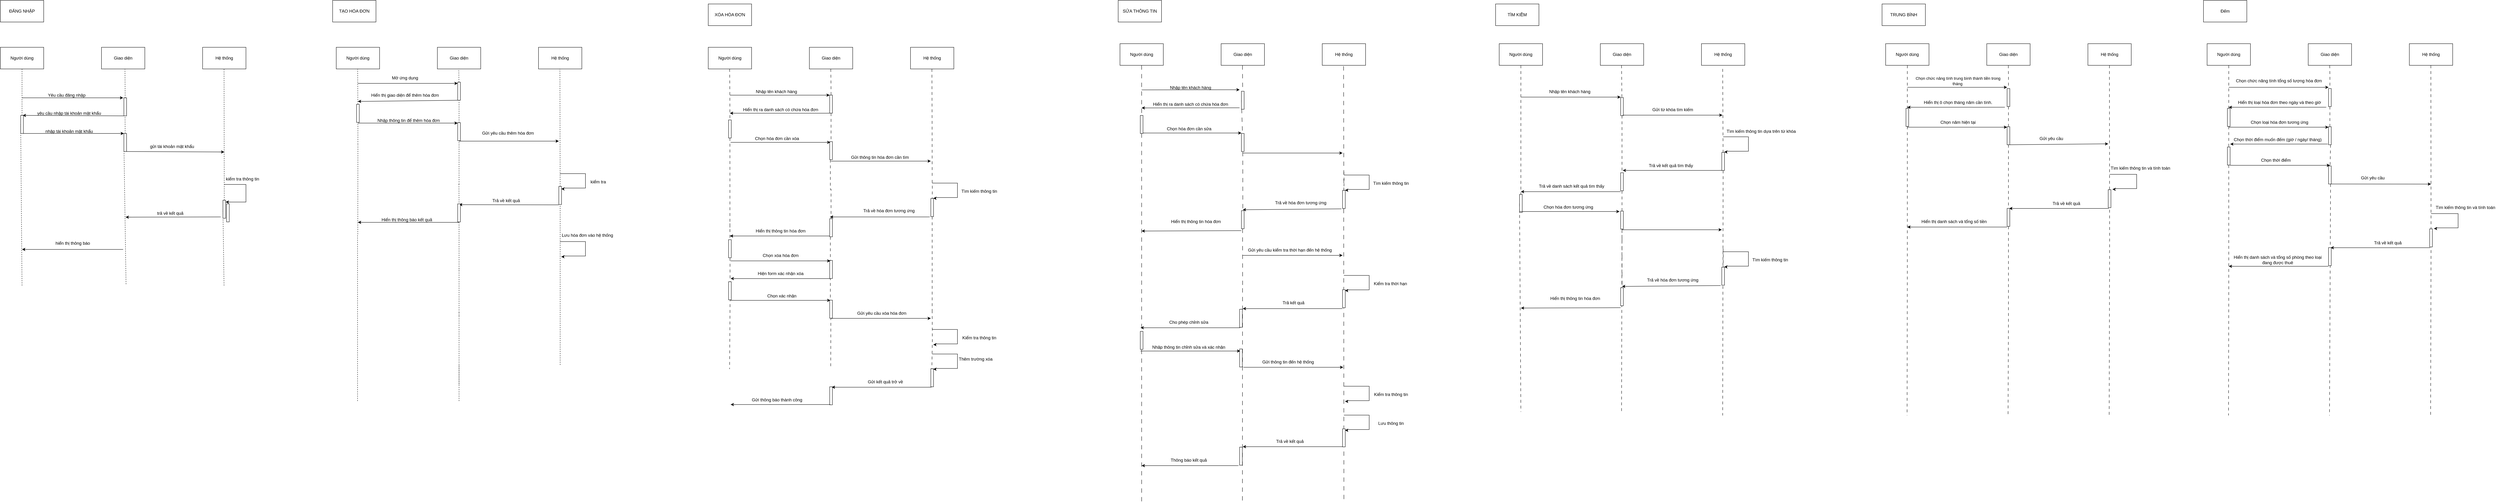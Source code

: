 <mxfile pages="3">
    <diagram id="CvPlZSr4-E2iQnoFlyd8" name="sơ đồ tuần tự">
        <mxGraphModel dx="7322" dy="2445" grid="1" gridSize="10" guides="1" tooltips="1" connect="1" arrows="1" fold="1" page="1" pageScale="1" pageWidth="827" pageHeight="1169" math="0" shadow="0">
            <root>
                <mxCell id="0"/>
                <mxCell id="1" parent="0"/>
                <mxCell id="vz_G6OBotihetE9_b4QI-1" value="Người dùng" style="rounded=0;whiteSpace=wrap;html=1;" parent="1" vertex="1">
                    <mxGeometry x="-760" y="140" width="120" height="60" as="geometry"/>
                </mxCell>
                <mxCell id="vz_G6OBotihetE9_b4QI-2" value="Giao diện" style="rounded=0;whiteSpace=wrap;html=1;" parent="1" vertex="1">
                    <mxGeometry x="-480" y="140" width="120" height="60" as="geometry"/>
                </mxCell>
                <mxCell id="vz_G6OBotihetE9_b4QI-3" value="Hệ thống" style="rounded=0;whiteSpace=wrap;html=1;" parent="1" vertex="1">
                    <mxGeometry x="-200" y="140" width="120" height="60" as="geometry"/>
                </mxCell>
                <mxCell id="vz_G6OBotihetE9_b4QI-4" value="" style="endArrow=none;dashed=1;html=1;rounded=0;entryX=0.5;entryY=1;entryDx=0;entryDy=0;" parent="1" source="vz_G6OBotihetE9_b4QI-13" target="vz_G6OBotihetE9_b4QI-1" edge="1">
                    <mxGeometry width="50" height="50" relative="1" as="geometry">
                        <mxPoint x="-700" y="800" as="sourcePoint"/>
                        <mxPoint x="-440" y="290" as="targetPoint"/>
                    </mxGeometry>
                </mxCell>
                <mxCell id="vz_G6OBotihetE9_b4QI-5" value="" style="endArrow=none;dashed=1;html=1;rounded=0;entryX=0.5;entryY=1;entryDx=0;entryDy=0;" parent="1" source="vz_G6OBotihetE9_b4QI-8" edge="1">
                    <mxGeometry width="50" height="50" relative="1" as="geometry">
                        <mxPoint x="-415" y="800" as="sourcePoint"/>
                        <mxPoint x="-415" y="200" as="targetPoint"/>
                    </mxGeometry>
                </mxCell>
                <mxCell id="vz_G6OBotihetE9_b4QI-6" value="" style="endArrow=none;dashed=1;html=1;rounded=0;entryX=0.5;entryY=1;entryDx=0;entryDy=0;" parent="1" source="vz_G6OBotihetE9_b4QI-30" edge="1">
                    <mxGeometry width="50" height="50" relative="1" as="geometry">
                        <mxPoint x="-140.67" y="800" as="sourcePoint"/>
                        <mxPoint x="-140.67" y="200" as="targetPoint"/>
                    </mxGeometry>
                </mxCell>
                <mxCell id="vz_G6OBotihetE9_b4QI-10" value="" style="endArrow=none;dashed=1;html=1;rounded=0;entryX=0.5;entryY=1;entryDx=0;entryDy=0;" parent="1" source="vz_G6OBotihetE9_b4QI-23" edge="1">
                    <mxGeometry width="50" height="50" relative="1" as="geometry">
                        <mxPoint x="-412" y="796.25" as="sourcePoint"/>
                        <mxPoint x="-415" y="301.25" as="targetPoint"/>
                    </mxGeometry>
                </mxCell>
                <mxCell id="vz_G6OBotihetE9_b4QI-20" style="rounded=0;orthogonalLoop=1;jettySize=auto;html=1;exitX=1;exitY=1;exitDx=0;exitDy=0;entryX=0;entryY=0.25;entryDx=0;entryDy=0;" parent="1" source="vz_G6OBotihetE9_b4QI-8" target="vz_G6OBotihetE9_b4QI-13" edge="1">
                    <mxGeometry relative="1" as="geometry"/>
                </mxCell>
                <mxCell id="vz_G6OBotihetE9_b4QI-8" value="" style="whiteSpace=wrap;html=1;rotation=90;" parent="1" vertex="1">
                    <mxGeometry x="-439.25" y="301.25" width="50" height="7.5" as="geometry"/>
                </mxCell>
                <mxCell id="vz_G6OBotihetE9_b4QI-11" value="" style="endArrow=classic;html=1;rounded=0;" parent="1" edge="1">
                    <mxGeometry width="50" height="50" relative="1" as="geometry">
                        <mxPoint x="-700" y="280" as="sourcePoint"/>
                        <mxPoint x="-420" y="280" as="targetPoint"/>
                    </mxGeometry>
                </mxCell>
                <mxCell id="vz_G6OBotihetE9_b4QI-12" value="Yêu cầu đăng nhập&amp;nbsp;" style="text;html=1;align=center;verticalAlign=middle;resizable=0;points=[];autosize=1;strokeColor=none;fillColor=none;" parent="1" vertex="1">
                    <mxGeometry x="-640" y="258" width="130" height="30" as="geometry"/>
                </mxCell>
                <mxCell id="vz_G6OBotihetE9_b4QI-18" value="" style="endArrow=none;dashed=1;html=1;rounded=0;entryX=0.5;entryY=1;entryDx=0;entryDy=0;" parent="1" target="vz_G6OBotihetE9_b4QI-13" edge="1">
                    <mxGeometry width="50" height="50" relative="1" as="geometry">
                        <mxPoint x="-700" y="800" as="sourcePoint"/>
                        <mxPoint x="-700" y="200" as="targetPoint"/>
                    </mxGeometry>
                </mxCell>
                <mxCell id="vz_G6OBotihetE9_b4QI-26" style="rounded=0;orthogonalLoop=1;jettySize=auto;html=1;exitX=1;exitY=0;exitDx=0;exitDy=0;entryX=0;entryY=1;entryDx=0;entryDy=0;" parent="1" source="vz_G6OBotihetE9_b4QI-13" target="vz_G6OBotihetE9_b4QI-23" edge="1">
                    <mxGeometry relative="1" as="geometry"/>
                </mxCell>
                <mxCell id="vz_G6OBotihetE9_b4QI-13" value="" style="whiteSpace=wrap;html=1;rotation=90;" parent="1" vertex="1">
                    <mxGeometry x="-725" y="350" width="50" height="7.5" as="geometry"/>
                </mxCell>
                <mxCell id="vz_G6OBotihetE9_b4QI-22" value="yêu cầu nhập tài khoản mật khẩu" style="text;html=1;align=center;verticalAlign=middle;resizable=0;points=[];autosize=1;strokeColor=none;fillColor=none;" parent="1" vertex="1">
                    <mxGeometry x="-670" y="308" width="200" height="30" as="geometry"/>
                </mxCell>
                <mxCell id="vz_G6OBotihetE9_b4QI-24" value="" style="endArrow=none;dashed=1;html=1;rounded=0;entryX=0.5;entryY=1;entryDx=0;entryDy=0;" parent="1" target="vz_G6OBotihetE9_b4QI-23" edge="1">
                    <mxGeometry width="50" height="50" relative="1" as="geometry">
                        <mxPoint x="-412" y="796.25" as="sourcePoint"/>
                        <mxPoint x="-415" y="301.25" as="targetPoint"/>
                    </mxGeometry>
                </mxCell>
                <mxCell id="vz_G6OBotihetE9_b4QI-28" style="rounded=0;orthogonalLoop=1;jettySize=auto;html=1;exitX=1;exitY=0;exitDx=0;exitDy=0;" parent="1" source="vz_G6OBotihetE9_b4QI-23" edge="1">
                    <mxGeometry relative="1" as="geometry">
                        <mxPoint x="-140" y="430" as="targetPoint"/>
                    </mxGeometry>
                </mxCell>
                <mxCell id="vz_G6OBotihetE9_b4QI-23" value="" style="whiteSpace=wrap;html=1;rotation=90;" parent="1" vertex="1">
                    <mxGeometry x="-439.25" y="400" width="50" height="7.5" as="geometry"/>
                </mxCell>
                <mxCell id="vz_G6OBotihetE9_b4QI-27" value="nhập tài khoản mật khẩu" style="text;html=1;align=center;verticalAlign=middle;resizable=0;points=[];autosize=1;strokeColor=none;fillColor=none;" parent="1" vertex="1">
                    <mxGeometry x="-645" y="357.5" width="150" height="30" as="geometry"/>
                </mxCell>
                <mxCell id="vz_G6OBotihetE9_b4QI-29" value="gửi tài khoản mật khẩu" style="text;html=1;align=center;verticalAlign=middle;resizable=0;points=[];autosize=1;strokeColor=none;fillColor=none;" parent="1" vertex="1">
                    <mxGeometry x="-360" y="400" width="150" height="30" as="geometry"/>
                </mxCell>
                <mxCell id="vz_G6OBotihetE9_b4QI-31" value="" style="endArrow=none;dashed=1;html=1;rounded=0;entryX=0.5;entryY=1;entryDx=0;entryDy=0;" parent="1" target="vz_G6OBotihetE9_b4QI-30" edge="1">
                    <mxGeometry width="50" height="50" relative="1" as="geometry">
                        <mxPoint x="-140.67" y="800" as="sourcePoint"/>
                        <mxPoint x="-140.67" y="200" as="targetPoint"/>
                    </mxGeometry>
                </mxCell>
                <mxCell id="vz_G6OBotihetE9_b4QI-35" style="rounded=0;orthogonalLoop=1;jettySize=auto;html=1;" parent="1" edge="1">
                    <mxGeometry relative="1" as="geometry">
                        <mxPoint x="-413.25" y="610.63" as="targetPoint"/>
                        <mxPoint x="-150" y="610" as="sourcePoint"/>
                    </mxGeometry>
                </mxCell>
                <mxCell id="vz_G6OBotihetE9_b4QI-30" value="" style="whiteSpace=wrap;html=1;rotation=90;" parent="1" vertex="1">
                    <mxGeometry x="-165" y="585" width="50" height="7.5" as="geometry"/>
                </mxCell>
                <mxCell id="vz_G6OBotihetE9_b4QI-32" value="" style="endArrow=classic;html=1;rounded=0;edgeStyle=orthogonalEdgeStyle;entryX=0.5;entryY=0;entryDx=0;entryDy=0;" parent="1" edge="1">
                    <mxGeometry width="50" height="50" relative="1" as="geometry">
                        <mxPoint x="-140" y="520" as="sourcePoint"/>
                        <mxPoint x="-136.25" y="568.75" as="targetPoint"/>
                        <Array as="points">
                            <mxPoint x="-80" y="520"/>
                            <mxPoint x="-80" y="569"/>
                        </Array>
                    </mxGeometry>
                </mxCell>
                <mxCell id="vz_G6OBotihetE9_b4QI-34" value="kiểm tra thông tin" style="text;html=1;align=center;verticalAlign=middle;resizable=0;points=[];autosize=1;strokeColor=none;fillColor=none;" parent="1" vertex="1">
                    <mxGeometry x="-150" y="490" width="120" height="30" as="geometry"/>
                </mxCell>
                <mxCell id="vz_G6OBotihetE9_b4QI-36" value="trả về kết quả" style="text;html=1;align=center;verticalAlign=middle;resizable=0;points=[];autosize=1;strokeColor=none;fillColor=none;" parent="1" vertex="1">
                    <mxGeometry x="-340" y="585" width="100" height="30" as="geometry"/>
                </mxCell>
                <mxCell id="vz_G6OBotihetE9_b4QI-37" value="" style="endArrow=classic;html=1;rounded=0;" parent="1" edge="1">
                    <mxGeometry width="50" height="50" relative="1" as="geometry">
                        <mxPoint x="-420" y="700" as="sourcePoint"/>
                        <mxPoint x="-700" y="700" as="targetPoint"/>
                    </mxGeometry>
                </mxCell>
                <mxCell id="vz_G6OBotihetE9_b4QI-38" value="hiển thị thông báo" style="text;html=1;align=center;verticalAlign=middle;resizable=0;points=[];autosize=1;strokeColor=none;fillColor=none;" parent="1" vertex="1">
                    <mxGeometry x="-620" y="668" width="120" height="30" as="geometry"/>
                </mxCell>
                <mxCell id="vz_G6OBotihetE9_b4QI-40" value="ĐĂNG NHẬP" style="rounded=0;whiteSpace=wrap;html=1;" parent="1" vertex="1">
                    <mxGeometry x="-760" y="10" width="120" height="60" as="geometry"/>
                </mxCell>
                <mxCell id="vz_G6OBotihetE9_b4QI-41" value="Người dùng" style="rounded=0;whiteSpace=wrap;html=1;" parent="1" vertex="1">
                    <mxGeometry x="170" y="140" width="120" height="60" as="geometry"/>
                </mxCell>
                <mxCell id="vz_G6OBotihetE9_b4QI-42" value="Giao diện" style="rounded=0;whiteSpace=wrap;html=1;" parent="1" vertex="1">
                    <mxGeometry x="450" y="140" width="120" height="60" as="geometry"/>
                </mxCell>
                <mxCell id="vz_G6OBotihetE9_b4QI-43" value="Hệ thống" style="rounded=0;whiteSpace=wrap;html=1;" parent="1" vertex="1">
                    <mxGeometry x="730" y="140" width="120" height="60" as="geometry"/>
                </mxCell>
                <mxCell id="vz_G6OBotihetE9_b4QI-44" value="" style="endArrow=none;dashed=1;html=1;rounded=0;entryX=0.5;entryY=1;entryDx=0;entryDy=0;" parent="1" source="vz_G6OBotihetE9_b4QI-135" edge="1">
                    <mxGeometry width="50" height="50" relative="1" as="geometry">
                        <mxPoint x="229.924" y="408.75" as="sourcePoint"/>
                        <mxPoint x="229.29" y="200" as="targetPoint"/>
                    </mxGeometry>
                </mxCell>
                <mxCell id="vz_G6OBotihetE9_b4QI-45" value="" style="endArrow=none;dashed=1;html=1;rounded=0;entryX=0.5;entryY=1;entryDx=0;entryDy=0;" parent="1" source="vz_G6OBotihetE9_b4QI-49" edge="1">
                    <mxGeometry width="50" height="50" relative="1" as="geometry">
                        <mxPoint x="509.96" y="564" as="sourcePoint"/>
                        <mxPoint x="509.29" y="200" as="targetPoint"/>
                    </mxGeometry>
                </mxCell>
                <mxCell id="vz_G6OBotihetE9_b4QI-46" value="" style="endArrow=none;dashed=1;html=1;rounded=0;entryX=0.5;entryY=1;entryDx=0;entryDy=0;" parent="1" source="vz_G6OBotihetE9_b4QI-543" edge="1">
                    <mxGeometry width="50" height="50" relative="1" as="geometry">
                        <mxPoint x="789.976" y="918.75" as="sourcePoint"/>
                        <mxPoint x="789.29" y="200" as="targetPoint"/>
                    </mxGeometry>
                </mxCell>
                <mxCell id="vz_G6OBotihetE9_b4QI-47" value="" style="whiteSpace=wrap;html=1;rotation=90;" parent="1" vertex="1">
                    <mxGeometry x="-155" y="595" width="50" height="7.5" as="geometry"/>
                </mxCell>
                <mxCell id="vz_G6OBotihetE9_b4QI-56" value="" style="endArrow=none;dashed=1;html=1;rounded=0;entryX=1;entryY=0.5;entryDx=0;entryDy=0;" parent="1" source="vz_G6OBotihetE9_b4QI-61" target="vz_G6OBotihetE9_b4QI-49" edge="1">
                    <mxGeometry width="50" height="50" relative="1" as="geometry">
                        <mxPoint x="509.96" y="564" as="sourcePoint"/>
                        <mxPoint x="509.29" y="200" as="targetPoint"/>
                    </mxGeometry>
                </mxCell>
                <mxCell id="vz_G6OBotihetE9_b4QI-59" style="rounded=0;orthogonalLoop=1;jettySize=auto;html=1;exitX=1;exitY=1;exitDx=0;exitDy=0;" parent="1" source="vz_G6OBotihetE9_b4QI-49" edge="1">
                    <mxGeometry relative="1" as="geometry">
                        <mxPoint x="230" y="290" as="targetPoint"/>
                    </mxGeometry>
                </mxCell>
                <mxCell id="vz_G6OBotihetE9_b4QI-49" value="" style="whiteSpace=wrap;html=1;rotation=90;" parent="1" vertex="1">
                    <mxGeometry x="485" y="258" width="50" height="7.5" as="geometry"/>
                </mxCell>
                <mxCell id="vz_G6OBotihetE9_b4QI-57" value="" style="endArrow=classic;html=1;rounded=0;entryX=0;entryY=1;entryDx=0;entryDy=0;" parent="1" edge="1">
                    <mxGeometry width="50" height="50" relative="1" as="geometry">
                        <mxPoint x="230" y="240" as="sourcePoint"/>
                        <mxPoint x="506.25" y="240" as="targetPoint"/>
                    </mxGeometry>
                </mxCell>
                <mxCell id="vz_G6OBotihetE9_b4QI-58" value="Mở ứng dụng" style="text;html=1;align=center;verticalAlign=middle;resizable=0;points=[];autosize=1;strokeColor=none;fillColor=none;" parent="1" vertex="1">
                    <mxGeometry x="310" y="210" width="100" height="30" as="geometry"/>
                </mxCell>
                <mxCell id="vz_G6OBotihetE9_b4QI-60" value="Hiển thị giao diện để thêm hóa đơn" style="text;html=1;align=center;verticalAlign=middle;resizable=0;points=[];autosize=1;strokeColor=none;fillColor=none;" parent="1" vertex="1">
                    <mxGeometry x="255" y="258" width="210" height="30" as="geometry"/>
                </mxCell>
                <mxCell id="vz_G6OBotihetE9_b4QI-63" value="" style="endArrow=classic;html=1;rounded=0;entryX=0;entryY=1;entryDx=0;entryDy=0;" parent="1" edge="1">
                    <mxGeometry width="50" height="50" relative="1" as="geometry">
                        <mxPoint x="230" y="350" as="sourcePoint"/>
                        <mxPoint x="506.25" y="350" as="targetPoint"/>
                    </mxGeometry>
                </mxCell>
                <mxCell id="vz_G6OBotihetE9_b4QI-64" value="Nhập thông tin để thêm hóa đơn" style="text;html=1;align=center;verticalAlign=middle;resizable=0;points=[];autosize=1;strokeColor=none;fillColor=none;" parent="1" vertex="1">
                    <mxGeometry x="270" y="328" width="200" height="30" as="geometry"/>
                </mxCell>
                <mxCell id="vz_G6OBotihetE9_b4QI-61" value="" style="whiteSpace=wrap;html=1;rotation=90;" parent="1" vertex="1">
                    <mxGeometry x="485" y="370" width="50" height="7.5" as="geometry"/>
                </mxCell>
                <mxCell id="vz_G6OBotihetE9_b4QI-104" value="TẠO HÓA ĐƠN" style="rounded=0;whiteSpace=wrap;html=1;" parent="1" vertex="1">
                    <mxGeometry x="160" y="10" width="120" height="60" as="geometry"/>
                </mxCell>
                <mxCell id="vz_G6OBotihetE9_b4QI-105" value="Người dùng" style="rounded=0;whiteSpace=wrap;html=1;" parent="1" vertex="1">
                    <mxGeometry x="1200" y="140" width="120" height="60" as="geometry"/>
                </mxCell>
                <mxCell id="vz_G6OBotihetE9_b4QI-106" value="Giao diện" style="rounded=0;whiteSpace=wrap;html=1;" parent="1" vertex="1">
                    <mxGeometry x="1480" y="140" width="120" height="60" as="geometry"/>
                </mxCell>
                <mxCell id="vz_G6OBotihetE9_b4QI-107" value="Hệ thống" style="rounded=0;whiteSpace=wrap;html=1;" parent="1" vertex="1">
                    <mxGeometry x="1760" y="140" width="120" height="60" as="geometry"/>
                </mxCell>
                <mxCell id="vz_G6OBotihetE9_b4QI-109" style="edgeStyle=orthogonalEdgeStyle;rounded=0;orthogonalLoop=1;jettySize=auto;html=1;exitX=1;exitY=0.5;exitDx=0;exitDy=0;dashed=1;dashPattern=8 8;endArrow=none;endFill=0;" parent="1" edge="1">
                    <mxGeometry relative="1" as="geometry">
                        <mxPoint x="1259.088" y="1031.455" as="targetPoint"/>
                        <mxPoint x="1260" y="627.75" as="sourcePoint"/>
                    </mxGeometry>
                </mxCell>
                <mxCell id="vz_G6OBotihetE9_b4QI-110" style="edgeStyle=orthogonalEdgeStyle;rounded=0;orthogonalLoop=1;jettySize=auto;html=1;exitX=1;exitY=0.75;exitDx=0;exitDy=0;dashed=1;dashPattern=8 8;endArrow=none;endFill=0;" parent="1" source="vz_G6OBotihetE9_b4QI-317" edge="1">
                    <mxGeometry relative="1" as="geometry">
                        <mxPoint x="1539.088" y="1031.455" as="targetPoint"/>
                        <mxPoint x="1540" y="918.75" as="sourcePoint"/>
                    </mxGeometry>
                </mxCell>
                <mxCell id="vz_G6OBotihetE9_b4QI-111" style="edgeStyle=orthogonalEdgeStyle;rounded=0;orthogonalLoop=1;jettySize=auto;html=1;exitX=1;exitY=0.5;exitDx=0;exitDy=0;dashed=1;dashPattern=8 8;endArrow=none;endFill=0;" parent="1" edge="1">
                    <mxGeometry relative="1" as="geometry">
                        <mxPoint x="1819.088" y="1031.455" as="targetPoint"/>
                        <mxPoint x="1820" y="868.75" as="sourcePoint"/>
                    </mxGeometry>
                </mxCell>
                <mxCell id="vz_G6OBotihetE9_b4QI-117" value="" style="edgeStyle=orthogonalEdgeStyle;rounded=0;orthogonalLoop=1;jettySize=auto;html=1;exitX=0.5;exitY=1;exitDx=0;exitDy=0;dashed=1;dashPattern=8 8;endArrow=none;endFill=0;" parent="1" target="vz_G6OBotihetE9_b4QI-114" edge="1">
                    <mxGeometry relative="1" as="geometry">
                        <mxPoint x="1539.088" y="1031.455" as="targetPoint"/>
                        <mxPoint x="1539.27" y="200" as="sourcePoint"/>
                    </mxGeometry>
                </mxCell>
                <mxCell id="vz_G6OBotihetE9_b4QI-114" value="" style="whiteSpace=wrap;html=1;rotation=90;" parent="1" vertex="1">
                    <mxGeometry x="1515" y="293.75" width="50" height="7.5" as="geometry"/>
                </mxCell>
                <mxCell id="vz_G6OBotihetE9_b4QI-118" value="" style="endArrow=classic;html=1;rounded=0;entryX=0;entryY=1;entryDx=0;entryDy=0;" parent="1" edge="1">
                    <mxGeometry width="50" height="50" relative="1" as="geometry">
                        <mxPoint x="1260" y="272.6" as="sourcePoint"/>
                        <mxPoint x="1536.25" y="272.6" as="targetPoint"/>
                    </mxGeometry>
                </mxCell>
                <mxCell id="vz_G6OBotihetE9_b4QI-119" value="Nhập tên khách hàng&amp;nbsp;" style="text;html=1;align=center;verticalAlign=middle;resizable=0;points=[];autosize=1;strokeColor=none;fillColor=none;" parent="1" vertex="1">
                    <mxGeometry x="1320" y="248" width="140" height="30" as="geometry"/>
                </mxCell>
                <mxCell id="vz_G6OBotihetE9_b4QI-120" style="rounded=0;orthogonalLoop=1;jettySize=auto;html=1;exitX=1;exitY=1;exitDx=0;exitDy=0;" parent="1" edge="1">
                    <mxGeometry relative="1" as="geometry">
                        <mxPoint x="1260" y="322.6" as="targetPoint"/>
                        <mxPoint x="1536" y="322.6" as="sourcePoint"/>
                    </mxGeometry>
                </mxCell>
                <mxCell id="vz_G6OBotihetE9_b4QI-121" value="Hiển thị ra danh sách có chứa hóa đơn" style="text;html=1;align=center;verticalAlign=middle;resizable=0;points=[];autosize=1;strokeColor=none;fillColor=none;" parent="1" vertex="1">
                    <mxGeometry x="1285" y="298" width="230" height="30" as="geometry"/>
                </mxCell>
                <mxCell id="vz_G6OBotihetE9_b4QI-124" value="" style="edgeStyle=orthogonalEdgeStyle;rounded=0;orthogonalLoop=1;jettySize=auto;html=1;exitX=1;exitY=0.5;exitDx=0;exitDy=0;dashed=1;dashPattern=8 8;endArrow=none;endFill=0;" parent="1" source="vz_G6OBotihetE9_b4QI-114" target="vz_G6OBotihetE9_b4QI-123" edge="1">
                    <mxGeometry relative="1" as="geometry">
                        <mxPoint x="1539.088" y="1031.455" as="targetPoint"/>
                        <mxPoint x="1540" y="323" as="sourcePoint"/>
                    </mxGeometry>
                </mxCell>
                <mxCell id="vz_G6OBotihetE9_b4QI-123" value="" style="whiteSpace=wrap;html=1;rotation=90;" parent="1" vertex="1">
                    <mxGeometry x="1515" y="422.5" width="50" height="7.5" as="geometry"/>
                </mxCell>
                <mxCell id="vz_G6OBotihetE9_b4QI-125" value="" style="endArrow=classic;html=1;rounded=0;entryX=0;entryY=1;entryDx=0;entryDy=0;" parent="1" edge="1">
                    <mxGeometry width="50" height="50" relative="1" as="geometry">
                        <mxPoint x="1261.88" y="403.32" as="sourcePoint"/>
                        <mxPoint x="1538.13" y="403.32" as="targetPoint"/>
                    </mxGeometry>
                </mxCell>
                <mxCell id="vz_G6OBotihetE9_b4QI-126" value="Chọn hóa đơn cần xóa" style="text;html=1;align=center;verticalAlign=middle;resizable=0;points=[];autosize=1;strokeColor=none;fillColor=none;" parent="1" vertex="1">
                    <mxGeometry x="1315" y="377.5" width="150" height="30" as="geometry"/>
                </mxCell>
                <mxCell id="vz_G6OBotihetE9_b4QI-145" value="" style="edgeStyle=orthogonalEdgeStyle;rounded=0;orthogonalLoop=1;jettySize=auto;html=1;exitX=1;exitY=0.5;exitDx=0;exitDy=0;dashed=1;dashPattern=8 8;endArrow=none;endFill=0;" parent="1" source="vz_G6OBotihetE9_b4QI-172" edge="1">
                    <mxGeometry relative="1" as="geometry">
                        <mxPoint x="1260" y="650" as="targetPoint"/>
                        <mxPoint x="1259.27" y="200" as="sourcePoint"/>
                    </mxGeometry>
                </mxCell>
                <mxCell id="vz_G6OBotihetE9_b4QI-162" value="" style="edgeStyle=orthogonalEdgeStyle;rounded=0;orthogonalLoop=1;jettySize=auto;html=1;exitX=1;exitY=0.5;exitDx=0;exitDy=0;dashed=1;dashPattern=8 8;endArrow=none;endFill=0;" parent="1" source="vz_G6OBotihetE9_b4QI-313" edge="1">
                    <mxGeometry relative="1" as="geometry">
                        <mxPoint x="1820" y="870" as="targetPoint"/>
                        <mxPoint x="1820" y="507.5" as="sourcePoint"/>
                    </mxGeometry>
                </mxCell>
                <mxCell id="vz_G6OBotihetE9_b4QI-173" value="" style="edgeStyle=orthogonalEdgeStyle;rounded=0;orthogonalLoop=1;jettySize=auto;html=1;exitX=0.5;exitY=1;exitDx=0;exitDy=0;dashed=1;dashPattern=8 8;endArrow=none;endFill=0;" parent="1" target="vz_G6OBotihetE9_b4QI-172" edge="1">
                    <mxGeometry relative="1" as="geometry">
                        <mxPoint x="1260" y="461" as="targetPoint"/>
                        <mxPoint x="1259.27" y="200" as="sourcePoint"/>
                    </mxGeometry>
                </mxCell>
                <mxCell id="vz_G6OBotihetE9_b4QI-172" value="" style="whiteSpace=wrap;html=1;rotation=90;" parent="1" vertex="1">
                    <mxGeometry x="1235" y="362.5" width="50" height="7.5" as="geometry"/>
                </mxCell>
                <mxCell id="vz_G6OBotihetE9_b4QI-174" value="XÓA HÓA ĐƠN" style="rounded=0;whiteSpace=wrap;html=1;" parent="1" vertex="1">
                    <mxGeometry x="1200" y="20" width="120" height="60" as="geometry"/>
                </mxCell>
                <mxCell id="vz_G6OBotihetE9_b4QI-177" value="Người dùng" style="rounded=0;whiteSpace=wrap;html=1;" parent="1" vertex="1">
                    <mxGeometry x="2340" y="130" width="120" height="60" as="geometry"/>
                </mxCell>
                <mxCell id="vz_G6OBotihetE9_b4QI-178" value="Giao diện" style="rounded=0;whiteSpace=wrap;html=1;" parent="1" vertex="1">
                    <mxGeometry x="2620" y="130" width="120" height="60" as="geometry"/>
                </mxCell>
                <mxCell id="vz_G6OBotihetE9_b4QI-179" value="Hệ thống" style="rounded=0;whiteSpace=wrap;html=1;" parent="1" vertex="1">
                    <mxGeometry x="2900" y="130" width="120" height="60" as="geometry"/>
                </mxCell>
                <mxCell id="vz_G6OBotihetE9_b4QI-195" value="" style="endArrow=classic;html=1;rounded=0;entryX=0;entryY=1;entryDx=0;entryDy=0;" parent="1" edge="1">
                    <mxGeometry width="50" height="50" relative="1" as="geometry">
                        <mxPoint x="2400" y="258" as="sourcePoint"/>
                        <mxPoint x="2671.25" y="257.6" as="targetPoint"/>
                    </mxGeometry>
                </mxCell>
                <mxCell id="vz_G6OBotihetE9_b4QI-196" value="Nhập tên khách hàng" style="text;html=1;align=center;verticalAlign=middle;resizable=0;points=[];autosize=1;strokeColor=none;fillColor=none;" parent="1" vertex="1">
                    <mxGeometry x="2465" y="236.5" width="140" height="30" as="geometry"/>
                </mxCell>
                <mxCell id="vz_G6OBotihetE9_b4QI-197" style="rounded=0;orthogonalLoop=1;jettySize=auto;html=1;exitX=1;exitY=1;exitDx=0;exitDy=0;" parent="1" edge="1">
                    <mxGeometry relative="1" as="geometry">
                        <mxPoint x="2400" y="308" as="targetPoint"/>
                        <mxPoint x="2671" y="307.6" as="sourcePoint"/>
                    </mxGeometry>
                </mxCell>
                <mxCell id="vz_G6OBotihetE9_b4QI-198" value="Hiển thị ra danh sách có chứa hóa đơn" style="text;html=1;align=center;verticalAlign=middle;resizable=0;points=[];autosize=1;strokeColor=none;fillColor=none;" parent="1" vertex="1">
                    <mxGeometry x="2420" y="283" width="230" height="30" as="geometry"/>
                </mxCell>
                <mxCell id="vz_G6OBotihetE9_b4QI-201" value="" style="endArrow=classic;html=1;rounded=0;entryX=0;entryY=1;entryDx=0;entryDy=0;" parent="1" edge="1">
                    <mxGeometry width="50" height="50" relative="1" as="geometry">
                        <mxPoint x="2400" y="377.5" as="sourcePoint"/>
                        <mxPoint x="2676.25" y="377.5" as="targetPoint"/>
                    </mxGeometry>
                </mxCell>
                <mxCell id="vz_G6OBotihetE9_b4QI-202" value="Chọn hóa đơn cần sửa" style="text;html=1;align=center;verticalAlign=middle;resizable=0;points=[];autosize=1;strokeColor=none;fillColor=none;" parent="1" vertex="1">
                    <mxGeometry x="2456" y="351.25" width="150" height="30" as="geometry"/>
                </mxCell>
                <mxCell id="vz_G6OBotihetE9_b4QI-207" value="" style="rounded=0;orthogonalLoop=1;jettySize=auto;html=1;exitX=0.5;exitY=1;exitDx=0;exitDy=0;endArrow=none;endFill=0;dashed=1;dashPattern=12 12;" parent="1" source="vz_G6OBotihetE9_b4QI-177" target="vz_G6OBotihetE9_b4QI-206" edge="1">
                    <mxGeometry relative="1" as="geometry">
                        <mxPoint x="2400" y="1040" as="targetPoint"/>
                        <mxPoint x="2400" y="190" as="sourcePoint"/>
                    </mxGeometry>
                </mxCell>
                <mxCell id="vz_G6OBotihetE9_b4QI-206" value="" style="whiteSpace=wrap;html=1;rotation=90;" parent="1" vertex="1">
                    <mxGeometry x="2375" y="350" width="50" height="7.5" as="geometry"/>
                </mxCell>
                <mxCell id="vz_G6OBotihetE9_b4QI-208" value="" style="rounded=0;orthogonalLoop=1;jettySize=auto;html=1;exitX=0.5;exitY=1;exitDx=0;exitDy=0;endArrow=none;endFill=0;dashed=1;dashPattern=12 12;" parent="1" source="vz_G6OBotihetE9_b4QI-209" target="vz_G6OBotihetE9_b4QI-200" edge="1">
                    <mxGeometry relative="1" as="geometry">
                        <mxPoint x="2679.09" y="1040" as="targetPoint"/>
                        <mxPoint x="2679.09" y="190" as="sourcePoint"/>
                    </mxGeometry>
                </mxCell>
                <mxCell id="vz_G6OBotihetE9_b4QI-200" value="" style="whiteSpace=wrap;html=1;rotation=90;" parent="1" vertex="1">
                    <mxGeometry x="2655" y="400" width="50" height="7.5" as="geometry"/>
                </mxCell>
                <mxCell id="vz_G6OBotihetE9_b4QI-212" value="" style="rounded=0;orthogonalLoop=1;jettySize=auto;html=1;exitX=0.5;exitY=1;exitDx=0;exitDy=0;endArrow=none;endFill=0;dashed=1;dashPattern=12 12;" parent="1" target="vz_G6OBotihetE9_b4QI-209" edge="1">
                    <mxGeometry relative="1" as="geometry">
                        <mxPoint x="2680" y="379" as="targetPoint"/>
                        <mxPoint x="2679.09" y="190" as="sourcePoint"/>
                    </mxGeometry>
                </mxCell>
                <mxCell id="vz_G6OBotihetE9_b4QI-209" value="" style="whiteSpace=wrap;html=1;rotation=90;" parent="1" vertex="1">
                    <mxGeometry x="2655" y="283" width="50" height="7.5" as="geometry"/>
                </mxCell>
                <mxCell id="vz_G6OBotihetE9_b4QI-218" value="" style="rounded=0;orthogonalLoop=1;jettySize=auto;html=1;exitX=0.5;exitY=1;exitDx=0;exitDy=0;endArrow=none;endFill=0;dashed=1;dashPattern=12 12;" parent="1" edge="1">
                    <mxGeometry relative="1" as="geometry">
                        <mxPoint x="2959.946" y="592.5" as="targetPoint"/>
                        <mxPoint x="2959.09" y="192.5" as="sourcePoint"/>
                    </mxGeometry>
                </mxCell>
                <mxCell id="vz_G6OBotihetE9_b4QI-222" value="" style="rounded=0;orthogonalLoop=1;jettySize=auto;html=1;endArrow=none;endFill=0;dashed=1;dashPattern=12 12;" parent="1" edge="1">
                    <mxGeometry relative="1" as="geometry">
                        <mxPoint x="2680.12" y="595" as="targetPoint"/>
                        <mxPoint x="2680" y="430" as="sourcePoint"/>
                    </mxGeometry>
                </mxCell>
                <mxCell id="vz_G6OBotihetE9_b4QI-226" value="" style="rounded=0;orthogonalLoop=1;jettySize=auto;html=1;exitX=1;exitY=0.5;exitDx=0;exitDy=0;endArrow=none;endFill=0;dashed=1;dashPattern=12 12;" parent="1" source="vz_G6OBotihetE9_b4QI-206" edge="1">
                    <mxGeometry relative="1" as="geometry">
                        <mxPoint x="2400" y="708.0" as="targetPoint"/>
                        <mxPoint x="2400" y="379" as="sourcePoint"/>
                    </mxGeometry>
                </mxCell>
                <mxCell id="vz_G6OBotihetE9_b4QI-245" value="" style="endArrow=classic;html=1;rounded=0;entryX=0;entryY=1;entryDx=0;entryDy=0;" parent="1" edge="1">
                    <mxGeometry width="50" height="50" relative="1" as="geometry">
                        <mxPoint x="3450" y="278.0" as="sourcePoint"/>
                        <mxPoint x="3726.25" y="278.0" as="targetPoint"/>
                    </mxGeometry>
                </mxCell>
                <mxCell id="vz_G6OBotihetE9_b4QI-246" style="rounded=0;orthogonalLoop=1;jettySize=auto;html=1;exitX=1;exitY=1;exitDx=0;exitDy=0;" parent="1" edge="1">
                    <mxGeometry relative="1" as="geometry">
                        <mxPoint x="3732" y="481.17" as="targetPoint"/>
                        <mxPoint x="4008" y="481.17" as="sourcePoint"/>
                    </mxGeometry>
                </mxCell>
                <mxCell id="vz_G6OBotihetE9_b4QI-247" value="SỬA THÔNG TIN" style="rounded=0;whiteSpace=wrap;html=1;" parent="1" vertex="1">
                    <mxGeometry x="2335" y="10" width="120" height="60" as="geometry"/>
                </mxCell>
                <mxCell id="vz_G6OBotihetE9_b4QI-251" style="rounded=0;orthogonalLoop=1;jettySize=auto;html=1;exitX=0.5;exitY=1;exitDx=0;exitDy=0;endArrow=none;endFill=0;dashed=1;dashPattern=8 8;" parent="1" source="vz_G6OBotihetE9_b4QI-270" edge="1">
                    <mxGeometry relative="1" as="geometry">
                        <mxPoint x="3450" y="1150" as="targetPoint"/>
                    </mxGeometry>
                </mxCell>
                <mxCell id="vz_G6OBotihetE9_b4QI-248" value="Người dùng" style="rounded=0;whiteSpace=wrap;html=1;" parent="1" vertex="1">
                    <mxGeometry x="3390" y="130" width="120" height="60" as="geometry"/>
                </mxCell>
                <mxCell id="vz_G6OBotihetE9_b4QI-249" value="Giao diện" style="rounded=0;whiteSpace=wrap;html=1;" parent="1" vertex="1">
                    <mxGeometry x="3670" y="130" width="120" height="60" as="geometry"/>
                </mxCell>
                <mxCell id="vz_G6OBotihetE9_b4QI-250" value="Hệ thống" style="rounded=0;whiteSpace=wrap;html=1;" parent="1" vertex="1">
                    <mxGeometry x="3950" y="130" width="120" height="60" as="geometry"/>
                </mxCell>
                <mxCell id="vz_G6OBotihetE9_b4QI-252" style="rounded=0;orthogonalLoop=1;jettySize=auto;html=1;exitX=1;exitY=0.5;exitDx=0;exitDy=0;endArrow=none;endFill=0;dashed=1;dashPattern=8 8;" parent="1" source="vz_G6OBotihetE9_b4QI-260" edge="1">
                    <mxGeometry relative="1" as="geometry">
                        <mxPoint x="4008.75" y="1160" as="targetPoint"/>
                        <mxPoint x="4008.75" y="200" as="sourcePoint"/>
                    </mxGeometry>
                </mxCell>
                <mxCell id="vz_G6OBotihetE9_b4QI-253" style="rounded=0;orthogonalLoop=1;jettySize=auto;html=1;exitX=1;exitY=0.5;exitDx=0;exitDy=0;endArrow=none;endFill=0;dashed=1;dashPattern=8 8;" parent="1" source="vz_G6OBotihetE9_b4QI-273" edge="1">
                    <mxGeometry relative="1" as="geometry">
                        <mxPoint x="3728.75" y="1150" as="targetPoint"/>
                        <mxPoint x="3728.75" y="190" as="sourcePoint"/>
                    </mxGeometry>
                </mxCell>
                <mxCell id="vz_G6OBotihetE9_b4QI-256" value="" style="rounded=0;orthogonalLoop=1;jettySize=auto;html=1;exitX=0.5;exitY=1;exitDx=0;exitDy=0;endArrow=none;endFill=0;dashed=1;dashPattern=8 8;" parent="1" target="vz_G6OBotihetE9_b4QI-255" edge="1">
                    <mxGeometry relative="1" as="geometry">
                        <mxPoint x="3728.75" y="1150" as="targetPoint"/>
                        <mxPoint x="3728.75" y="190" as="sourcePoint"/>
                    </mxGeometry>
                </mxCell>
                <mxCell id="vz_G6OBotihetE9_b4QI-255" value="" style="whiteSpace=wrap;html=1;rotation=90;" parent="1" vertex="1">
                    <mxGeometry x="3705" y="300.5" width="50" height="7.5" as="geometry"/>
                </mxCell>
                <mxCell id="vz_G6OBotihetE9_b4QI-257" value="Nhập tên khách hàng" style="text;html=1;align=center;verticalAlign=middle;resizable=0;points=[];autosize=1;strokeColor=none;fillColor=none;" parent="1" vertex="1">
                    <mxGeometry x="3515" y="248" width="140" height="30" as="geometry"/>
                </mxCell>
                <mxCell id="vz_G6OBotihetE9_b4QI-258" value="" style="endArrow=classic;html=1;rounded=0;entryX=0;entryY=1;entryDx=0;entryDy=0;" parent="1" edge="1">
                    <mxGeometry width="50" height="50" relative="1" as="geometry">
                        <mxPoint x="3731.88" y="328.0" as="sourcePoint"/>
                        <mxPoint x="4008.13" y="328.0" as="targetPoint"/>
                    </mxGeometry>
                </mxCell>
                <mxCell id="vz_G6OBotihetE9_b4QI-259" value="Gửi từ khóa tìm kiếm" style="text;html=1;align=center;verticalAlign=middle;resizable=0;points=[];autosize=1;strokeColor=none;fillColor=none;" parent="1" vertex="1">
                    <mxGeometry x="3800" y="298" width="140" height="30" as="geometry"/>
                </mxCell>
                <mxCell id="vz_G6OBotihetE9_b4QI-262" value="" style="endArrow=classic;html=1;rounded=0;edgeStyle=orthogonalEdgeStyle;entryX=0.072;entryY=0.076;entryDx=0;entryDy=0;entryPerimeter=0;" parent="1" edge="1">
                    <mxGeometry width="50" height="50" relative="1" as="geometry">
                        <mxPoint x="4010" y="388" as="sourcePoint"/>
                        <mxPoint x="4013" y="430" as="targetPoint"/>
                        <Array as="points">
                            <mxPoint x="4080" y="388"/>
                            <mxPoint x="4080" y="428"/>
                            <mxPoint x="4020" y="428"/>
                            <mxPoint x="4020" y="430"/>
                        </Array>
                    </mxGeometry>
                </mxCell>
                <mxCell id="vz_G6OBotihetE9_b4QI-263" value="Tìm kiếm thông tin dựa trên từ khóa" style="text;html=1;align=center;verticalAlign=middle;resizable=0;points=[];autosize=1;strokeColor=none;fillColor=none;" parent="1" vertex="1">
                    <mxGeometry x="4010" y="357.5" width="210" height="30" as="geometry"/>
                </mxCell>
                <mxCell id="vz_G6OBotihetE9_b4QI-264" value="" style="rounded=0;orthogonalLoop=1;jettySize=auto;html=1;exitX=0.5;exitY=1;exitDx=0;exitDy=0;endArrow=none;endFill=0;dashed=1;dashPattern=8 8;" parent="1" target="vz_G6OBotihetE9_b4QI-260" edge="1">
                    <mxGeometry relative="1" as="geometry">
                        <mxPoint x="4008.75" y="1160" as="targetPoint"/>
                        <mxPoint x="4008.75" y="200" as="sourcePoint"/>
                    </mxGeometry>
                </mxCell>
                <mxCell id="vz_G6OBotihetE9_b4QI-260" value="" style="whiteSpace=wrap;html=1;rotation=90;" parent="1" vertex="1">
                    <mxGeometry x="3985" y="452.5" width="50" height="7.5" as="geometry"/>
                </mxCell>
                <mxCell id="vz_G6OBotihetE9_b4QI-265" value="Trả về kết quả tìm thấy" style="text;html=1;align=center;verticalAlign=middle;resizable=0;points=[];autosize=1;strokeColor=none;fillColor=none;" parent="1" vertex="1">
                    <mxGeometry x="3790" y="452.5" width="150" height="30" as="geometry"/>
                </mxCell>
                <mxCell id="vz_G6OBotihetE9_b4QI-267" value="" style="rounded=0;orthogonalLoop=1;jettySize=auto;html=1;exitX=1;exitY=0.5;exitDx=0;exitDy=0;endArrow=none;endFill=0;dashed=1;dashPattern=8 8;" parent="1" source="vz_G6OBotihetE9_b4QI-255" target="vz_G6OBotihetE9_b4QI-266" edge="1">
                    <mxGeometry relative="1" as="geometry">
                        <mxPoint x="3728.75" y="1150" as="targetPoint"/>
                        <mxPoint x="3730" y="329" as="sourcePoint"/>
                    </mxGeometry>
                </mxCell>
                <mxCell id="vz_G6OBotihetE9_b4QI-266" value="" style="whiteSpace=wrap;html=1;rotation=90;" parent="1" vertex="1">
                    <mxGeometry x="3705" y="508.75" width="50" height="7.5" as="geometry"/>
                </mxCell>
                <mxCell id="vz_G6OBotihetE9_b4QI-268" style="rounded=0;orthogonalLoop=1;jettySize=auto;html=1;exitX=1;exitY=1;exitDx=0;exitDy=0;" parent="1" edge="1">
                    <mxGeometry relative="1" as="geometry">
                        <mxPoint x="3450" y="540" as="targetPoint"/>
                        <mxPoint x="3726" y="540" as="sourcePoint"/>
                    </mxGeometry>
                </mxCell>
                <mxCell id="vz_G6OBotihetE9_b4QI-269" value="Trả về danh sách kết quả tìm thấy" style="text;html=1;align=center;verticalAlign=middle;resizable=0;points=[];autosize=1;strokeColor=none;fillColor=none;" parent="1" vertex="1">
                    <mxGeometry x="3490" y="510" width="200" height="30" as="geometry"/>
                </mxCell>
                <mxCell id="vz_G6OBotihetE9_b4QI-271" value="" style="rounded=0;orthogonalLoop=1;jettySize=auto;html=1;exitX=0.5;exitY=1;exitDx=0;exitDy=0;endArrow=none;endFill=0;dashed=1;dashPattern=8 8;" parent="1" source="vz_G6OBotihetE9_b4QI-248" target="vz_G6OBotihetE9_b4QI-270" edge="1">
                    <mxGeometry relative="1" as="geometry">
                        <mxPoint x="3450" y="1150" as="targetPoint"/>
                        <mxPoint x="3450" y="190" as="sourcePoint"/>
                    </mxGeometry>
                </mxCell>
                <mxCell id="vz_G6OBotihetE9_b4QI-270" value="" style="whiteSpace=wrap;html=1;rotation=90;" parent="1" vertex="1">
                    <mxGeometry x="3425" y="569" width="50" height="7.5" as="geometry"/>
                </mxCell>
                <mxCell id="vz_G6OBotihetE9_b4QI-272" value="" style="endArrow=classic;html=1;rounded=0;entryX=0;entryY=1;entryDx=0;entryDy=0;" parent="1" edge="1">
                    <mxGeometry width="50" height="50" relative="1" as="geometry">
                        <mxPoint x="3446.87" y="595" as="sourcePoint"/>
                        <mxPoint x="3723.12" y="595" as="targetPoint"/>
                    </mxGeometry>
                </mxCell>
                <mxCell id="vz_G6OBotihetE9_b4QI-274" value="" style="rounded=0;orthogonalLoop=1;jettySize=auto;html=1;exitX=1;exitY=0.5;exitDx=0;exitDy=0;endArrow=none;endFill=0;dashed=1;dashPattern=8 8;" parent="1" source="vz_G6OBotihetE9_b4QI-266" target="vz_G6OBotihetE9_b4QI-273" edge="1">
                    <mxGeometry relative="1" as="geometry">
                        <mxPoint x="3728.75" y="1150" as="targetPoint"/>
                        <mxPoint x="3730" y="538" as="sourcePoint"/>
                    </mxGeometry>
                </mxCell>
                <mxCell id="vz_G6OBotihetE9_b4QI-273" value="" style="whiteSpace=wrap;html=1;rotation=90;" parent="1" vertex="1">
                    <mxGeometry x="3705" y="615" width="50" height="7.5" as="geometry"/>
                </mxCell>
                <mxCell id="vz_G6OBotihetE9_b4QI-275" value="Chọn hóa đơn tương ứng" style="text;html=1;align=center;verticalAlign=middle;resizable=0;points=[];autosize=1;strokeColor=none;fillColor=none;" parent="1" vertex="1">
                    <mxGeometry x="3501" y="568" width="160" height="30" as="geometry"/>
                </mxCell>
                <mxCell id="vz_G6OBotihetE9_b4QI-306" value="" style="endArrow=classic;html=1;rounded=0;entryX=0;entryY=1;entryDx=0;entryDy=0;" parent="1" edge="1">
                    <mxGeometry width="50" height="50" relative="1" as="geometry">
                        <mxPoint x="1540" y="455.34" as="sourcePoint"/>
                        <mxPoint x="1816.25" y="455.34" as="targetPoint"/>
                    </mxGeometry>
                </mxCell>
                <mxCell id="vz_G6OBotihetE9_b4QI-307" value="Gửi thông tin hóa đơn cần tìm" style="text;html=1;align=center;verticalAlign=middle;resizable=0;points=[];autosize=1;strokeColor=none;fillColor=none;" parent="1" vertex="1">
                    <mxGeometry x="1585" y="430" width="180" height="30" as="geometry"/>
                </mxCell>
                <mxCell id="vz_G6OBotihetE9_b4QI-309" value="" style="edgeStyle=orthogonalEdgeStyle;rounded=0;orthogonalLoop=1;jettySize=auto;html=1;exitX=0.5;exitY=1;exitDx=0;exitDy=0;dashed=1;dashPattern=8 8;endArrow=none;endFill=0;" parent="1" edge="1">
                    <mxGeometry relative="1" as="geometry">
                        <mxPoint x="1820" y="500" as="targetPoint"/>
                        <mxPoint x="1819.27" y="200" as="sourcePoint"/>
                    </mxGeometry>
                </mxCell>
                <mxCell id="vz_G6OBotihetE9_b4QI-311" value="" style="endArrow=classic;html=1;rounded=0;edgeStyle=orthogonalEdgeStyle;entryX=0.072;entryY=0.076;entryDx=0;entryDy=0;entryPerimeter=0;" parent="1" edge="1">
                    <mxGeometry width="50" height="50" relative="1" as="geometry">
                        <mxPoint x="1820" y="516.29" as="sourcePoint"/>
                        <mxPoint x="1823" y="558.29" as="targetPoint"/>
                        <Array as="points">
                            <mxPoint x="1890" y="516.29"/>
                            <mxPoint x="1890" y="556.29"/>
                            <mxPoint x="1830" y="556.29"/>
                            <mxPoint x="1830" y="558.29"/>
                        </Array>
                    </mxGeometry>
                </mxCell>
                <mxCell id="vz_G6OBotihetE9_b4QI-312" value="Tìm kiếm thông tin" style="text;html=1;align=center;verticalAlign=middle;resizable=0;points=[];autosize=1;strokeColor=none;fillColor=none;" parent="1" vertex="1">
                    <mxGeometry x="1890" y="524.29" width="120" height="30" as="geometry"/>
                </mxCell>
                <mxCell id="vz_G6OBotihetE9_b4QI-314" value="" style="edgeStyle=orthogonalEdgeStyle;rounded=0;orthogonalLoop=1;jettySize=auto;html=1;exitX=1;exitY=0.5;exitDx=0;exitDy=0;dashed=1;dashPattern=8 8;endArrow=none;endFill=0;" parent="1" target="vz_G6OBotihetE9_b4QI-313" edge="1">
                    <mxGeometry relative="1" as="geometry">
                        <mxPoint x="1820" y="870" as="targetPoint"/>
                        <mxPoint x="1820" y="507.5" as="sourcePoint"/>
                    </mxGeometry>
                </mxCell>
                <mxCell id="vz_G6OBotihetE9_b4QI-313" value="" style="whiteSpace=wrap;html=1;rotation=90;" parent="1" vertex="1">
                    <mxGeometry x="1795" y="580.25" width="50" height="7.5" as="geometry"/>
                </mxCell>
                <mxCell id="vz_G6OBotihetE9_b4QI-315" style="rounded=0;orthogonalLoop=1;jettySize=auto;html=1;exitX=1;exitY=1;exitDx=0;exitDy=0;" parent="1" edge="1">
                    <mxGeometry relative="1" as="geometry">
                        <mxPoint x="1537" y="610" as="targetPoint"/>
                        <mxPoint x="1813" y="610" as="sourcePoint"/>
                    </mxGeometry>
                </mxCell>
                <mxCell id="vz_G6OBotihetE9_b4QI-316" value="Trả về hóa đơn tương ứng" style="text;html=1;align=center;verticalAlign=middle;resizable=0;points=[];autosize=1;strokeColor=none;fillColor=none;" parent="1" vertex="1">
                    <mxGeometry x="1615" y="578" width="170" height="30" as="geometry"/>
                </mxCell>
                <mxCell id="vz_G6OBotihetE9_b4QI-318" value="" style="edgeStyle=orthogonalEdgeStyle;rounded=0;orthogonalLoop=1;jettySize=auto;html=1;exitX=1;exitY=0.75;exitDx=0;exitDy=0;dashed=1;dashPattern=8 8;endArrow=none;endFill=0;" parent="1" source="vz_G6OBotihetE9_b4QI-123" target="vz_G6OBotihetE9_b4QI-317" edge="1">
                    <mxGeometry relative="1" as="geometry">
                        <mxPoint x="1539.088" y="1031.455" as="targetPoint"/>
                        <mxPoint x="1538" y="451" as="sourcePoint"/>
                    </mxGeometry>
                </mxCell>
                <mxCell id="vz_G6OBotihetE9_b4QI-317" value="" style="whiteSpace=wrap;html=1;rotation=90;" parent="1" vertex="1">
                    <mxGeometry x="1515" y="636.25" width="50" height="7.5" as="geometry"/>
                </mxCell>
                <mxCell id="vz_G6OBotihetE9_b4QI-319" style="rounded=0;orthogonalLoop=1;jettySize=auto;html=1;exitX=1;exitY=1;exitDx=0;exitDy=0;" parent="1" edge="1">
                    <mxGeometry relative="1" as="geometry">
                        <mxPoint x="1260" y="662.75" as="targetPoint"/>
                        <mxPoint x="1536" y="662.75" as="sourcePoint"/>
                    </mxGeometry>
                </mxCell>
                <mxCell id="vz_G6OBotihetE9_b4QI-320" value="Hiển thị thông tin hóa đơn" style="text;html=1;align=center;verticalAlign=middle;resizable=0;points=[];autosize=1;strokeColor=none;fillColor=none;" parent="1" vertex="1">
                    <mxGeometry x="1320" y="634.25" width="160" height="30" as="geometry"/>
                </mxCell>
                <mxCell id="vz_G6OBotihetE9_b4QI-321" value="" style="whiteSpace=wrap;html=1;rotation=90;" parent="1" vertex="1">
                    <mxGeometry x="1515" y="751.75" width="50" height="7.5" as="geometry"/>
                </mxCell>
                <mxCell id="vz_G6OBotihetE9_b4QI-322" value="" style="endArrow=classic;html=1;rounded=0;entryX=0;entryY=1;entryDx=0;entryDy=0;" parent="1" edge="1">
                    <mxGeometry width="50" height="50" relative="1" as="geometry">
                        <mxPoint x="1261.88" y="731.75" as="sourcePoint"/>
                        <mxPoint x="1538.13" y="731.75" as="targetPoint"/>
                    </mxGeometry>
                </mxCell>
                <mxCell id="vz_G6OBotihetE9_b4QI-323" style="rounded=0;orthogonalLoop=1;jettySize=auto;html=1;exitX=1;exitY=1;exitDx=0;exitDy=0;" parent="1" edge="1">
                    <mxGeometry relative="1" as="geometry">
                        <mxPoint x="1262" y="780.75" as="targetPoint"/>
                        <mxPoint x="1538" y="780.75" as="sourcePoint"/>
                    </mxGeometry>
                </mxCell>
                <mxCell id="vz_G6OBotihetE9_b4QI-324" value="Chọn xóa hóa đơn" style="text;html=1;align=center;verticalAlign=middle;resizable=0;points=[];autosize=1;strokeColor=none;fillColor=none;" parent="1" vertex="1">
                    <mxGeometry x="1340" y="701.75" width="120" height="30" as="geometry"/>
                </mxCell>
                <mxCell id="vz_G6OBotihetE9_b4QI-325" value="Hiện form xác nhận xóa" style="text;html=1;align=center;verticalAlign=middle;resizable=0;points=[];autosize=1;strokeColor=none;fillColor=none;" parent="1" vertex="1">
                    <mxGeometry x="1325" y="751.75" width="150" height="30" as="geometry"/>
                </mxCell>
                <mxCell id="vz_G6OBotihetE9_b4QI-326" value="" style="whiteSpace=wrap;html=1;rotation=90;" parent="1" vertex="1">
                    <mxGeometry x="1235" y="694.25" width="50" height="7.5" as="geometry"/>
                </mxCell>
                <mxCell id="vz_G6OBotihetE9_b4QI-327" value="" style="whiteSpace=wrap;html=1;rotation=90;" parent="1" vertex="1">
                    <mxGeometry x="1235" y="810.75" width="50" height="7.5" as="geometry"/>
                </mxCell>
                <mxCell id="vz_G6OBotihetE9_b4QI-328" value="" style="endArrow=classic;html=1;rounded=0;entryX=0;entryY=1;entryDx=0;entryDy=0;" parent="1" edge="1">
                    <mxGeometry width="50" height="50" relative="1" as="geometry">
                        <mxPoint x="1261.88" y="841.13" as="sourcePoint"/>
                        <mxPoint x="1538.13" y="841.13" as="targetPoint"/>
                    </mxGeometry>
                </mxCell>
                <mxCell id="vz_G6OBotihetE9_b4QI-329" value="Chọn xác nhận&amp;nbsp;" style="text;html=1;align=center;verticalAlign=middle;resizable=0;points=[];autosize=1;strokeColor=none;fillColor=none;" parent="1" vertex="1">
                    <mxGeometry x="1350" y="814.25" width="110" height="30" as="geometry"/>
                </mxCell>
                <mxCell id="vz_G6OBotihetE9_b4QI-330" value="" style="whiteSpace=wrap;html=1;rotation=90;" parent="1" vertex="1">
                    <mxGeometry x="1515" y="861.75" width="50" height="7.5" as="geometry"/>
                </mxCell>
                <mxCell id="vz_G6OBotihetE9_b4QI-331" value="" style="endArrow=classic;html=1;rounded=0;entryX=0;entryY=1;entryDx=0;entryDy=0;" parent="1" edge="1">
                    <mxGeometry width="50" height="50" relative="1" as="geometry">
                        <mxPoint x="1540" y="891" as="sourcePoint"/>
                        <mxPoint x="1816.25" y="891" as="targetPoint"/>
                    </mxGeometry>
                </mxCell>
                <mxCell id="vz_G6OBotihetE9_b4QI-332" value="Gửi yêu cầu xóa hóa đơn" style="text;html=1;align=center;verticalAlign=middle;resizable=0;points=[];autosize=1;strokeColor=none;fillColor=none;" parent="1" vertex="1">
                    <mxGeometry x="1600" y="861.75" width="160" height="30" as="geometry"/>
                </mxCell>
                <mxCell id="vz_G6OBotihetE9_b4QI-333" value="" style="endArrow=classic;html=1;rounded=0;edgeStyle=orthogonalEdgeStyle;entryX=0.072;entryY=0.076;entryDx=0;entryDy=0;entryPerimeter=0;" parent="1" edge="1">
                    <mxGeometry width="50" height="50" relative="1" as="geometry">
                        <mxPoint x="1820" y="921.75" as="sourcePoint"/>
                        <mxPoint x="1823" y="963.75" as="targetPoint"/>
                        <Array as="points">
                            <mxPoint x="1890" y="921.75"/>
                            <mxPoint x="1890" y="961.75"/>
                            <mxPoint x="1830" y="961.75"/>
                            <mxPoint x="1830" y="963.75"/>
                        </Array>
                    </mxGeometry>
                </mxCell>
                <mxCell id="vz_G6OBotihetE9_b4QI-334" value="Kiểm tra thông tin" style="text;html=1;align=center;verticalAlign=middle;resizable=0;points=[];autosize=1;strokeColor=none;fillColor=none;" parent="1" vertex="1">
                    <mxGeometry x="1890" y="929.75" width="120" height="30" as="geometry"/>
                </mxCell>
                <mxCell id="vz_G6OBotihetE9_b4QI-335" value="" style="whiteSpace=wrap;html=1;rotation=90;" parent="1" vertex="1">
                    <mxGeometry x="1795" y="1051.75" width="50" height="7.5" as="geometry"/>
                </mxCell>
                <mxCell id="vz_G6OBotihetE9_b4QI-336" value="" style="endArrow=classic;html=1;rounded=0;edgeStyle=orthogonalEdgeStyle;entryX=0.072;entryY=0.076;entryDx=0;entryDy=0;entryPerimeter=0;" parent="1" edge="1">
                    <mxGeometry width="50" height="50" relative="1" as="geometry">
                        <mxPoint x="1820" y="989.75" as="sourcePoint"/>
                        <mxPoint x="1823" y="1031.75" as="targetPoint"/>
                        <Array as="points">
                            <mxPoint x="1890" y="989.75"/>
                            <mxPoint x="1890" y="1029.75"/>
                            <mxPoint x="1830" y="1029.75"/>
                            <mxPoint x="1830" y="1031.75"/>
                        </Array>
                    </mxGeometry>
                </mxCell>
                <mxCell id="vz_G6OBotihetE9_b4QI-337" value="Thêm trường xóa" style="text;html=1;align=center;verticalAlign=middle;resizable=0;points=[];autosize=1;strokeColor=none;fillColor=none;" parent="1" vertex="1">
                    <mxGeometry x="1880" y="989.25" width="120" height="30" as="geometry"/>
                </mxCell>
                <mxCell id="vz_G6OBotihetE9_b4QI-338" style="rounded=0;orthogonalLoop=1;jettySize=auto;html=1;exitX=1;exitY=1;exitDx=0;exitDy=0;" parent="1" edge="1">
                    <mxGeometry relative="1" as="geometry">
                        <mxPoint x="1542" y="1081.75" as="targetPoint"/>
                        <mxPoint x="1818" y="1081.75" as="sourcePoint"/>
                    </mxGeometry>
                </mxCell>
                <mxCell id="vz_G6OBotihetE9_b4QI-339" value="Gửi kết quả trở về" style="text;html=1;align=center;verticalAlign=middle;resizable=0;points=[];autosize=1;strokeColor=none;fillColor=none;" parent="1" vertex="1">
                    <mxGeometry x="1630" y="1051.75" width="120" height="30" as="geometry"/>
                </mxCell>
                <mxCell id="vz_G6OBotihetE9_b4QI-340" value="" style="whiteSpace=wrap;html=1;rotation=90;" parent="1" vertex="1">
                    <mxGeometry x="1515" y="1101.75" width="50" height="7.5" as="geometry"/>
                </mxCell>
                <mxCell id="vz_G6OBotihetE9_b4QI-341" style="rounded=0;orthogonalLoop=1;jettySize=auto;html=1;exitX=1;exitY=1;exitDx=0;exitDy=0;" parent="1" edge="1">
                    <mxGeometry relative="1" as="geometry">
                        <mxPoint x="1262" y="1129.75" as="targetPoint"/>
                        <mxPoint x="1538" y="1129.75" as="sourcePoint"/>
                    </mxGeometry>
                </mxCell>
                <mxCell id="vz_G6OBotihetE9_b4QI-342" value="Gửi thông báo thành công" style="text;html=1;align=center;verticalAlign=middle;resizable=0;points=[];autosize=1;strokeColor=none;fillColor=none;" parent="1" vertex="1">
                    <mxGeometry x="1310" y="1101.75" width="160" height="30" as="geometry"/>
                </mxCell>
                <mxCell id="vz_G6OBotihetE9_b4QI-408" value="" style="endArrow=classic;html=1;rounded=0;entryX=0;entryY=1;entryDx=0;entryDy=0;" parent="1" edge="1">
                    <mxGeometry width="50" height="50" relative="1" as="geometry">
                        <mxPoint x="2680" y="432.96" as="sourcePoint"/>
                        <mxPoint x="2956.25" y="432.96" as="targetPoint"/>
                    </mxGeometry>
                </mxCell>
                <mxCell id="vz_G6OBotihetE9_b4QI-409" value="" style="endArrow=classic;html=1;rounded=0;edgeStyle=orthogonalEdgeStyle;entryX=0.072;entryY=0.076;entryDx=0;entryDy=0;entryPerimeter=0;" parent="1" edge="1">
                    <mxGeometry width="50" height="50" relative="1" as="geometry">
                        <mxPoint x="2960" y="493.91" as="sourcePoint"/>
                        <mxPoint x="2963" y="535.91" as="targetPoint"/>
                        <Array as="points">
                            <mxPoint x="3030" y="493.91"/>
                            <mxPoint x="3030" y="533.91"/>
                            <mxPoint x="2970" y="533.91"/>
                            <mxPoint x="2970" y="535.91"/>
                        </Array>
                    </mxGeometry>
                </mxCell>
                <mxCell id="vz_G6OBotihetE9_b4QI-410" value="Tìm kiếm thông tin" style="text;html=1;align=center;verticalAlign=middle;resizable=0;points=[];autosize=1;strokeColor=none;fillColor=none;" parent="1" vertex="1">
                    <mxGeometry x="3030" y="501.91" width="120" height="30" as="geometry"/>
                </mxCell>
                <mxCell id="vz_G6OBotihetE9_b4QI-411" value="" style="edgeStyle=orthogonalEdgeStyle;rounded=0;orthogonalLoop=1;jettySize=auto;html=1;exitX=1;exitY=0.5;exitDx=0;exitDy=0;dashed=1;dashPattern=8 8;endArrow=none;endFill=0;" parent="1" target="vz_G6OBotihetE9_b4QI-412" edge="1">
                    <mxGeometry relative="1" as="geometry">
                        <mxPoint x="2960" y="847.62" as="targetPoint"/>
                        <mxPoint x="2960" y="485.12" as="sourcePoint"/>
                    </mxGeometry>
                </mxCell>
                <mxCell id="vz_G6OBotihetE9_b4QI-412" value="" style="whiteSpace=wrap;html=1;rotation=90;" parent="1" vertex="1">
                    <mxGeometry x="2935" y="557.87" width="50" height="7.5" as="geometry"/>
                </mxCell>
                <mxCell id="vz_G6OBotihetE9_b4QI-413" style="rounded=0;orthogonalLoop=1;jettySize=auto;html=1;exitX=1;exitY=1;exitDx=0;exitDy=0;" parent="1" edge="1">
                    <mxGeometry relative="1" as="geometry">
                        <mxPoint x="2680" y="590" as="targetPoint"/>
                        <mxPoint x="2953" y="587.62" as="sourcePoint"/>
                    </mxGeometry>
                </mxCell>
                <mxCell id="vz_G6OBotihetE9_b4QI-414" value="Trả về hóa đơn tương ứng" style="text;html=1;align=center;verticalAlign=middle;resizable=0;points=[];autosize=1;strokeColor=none;fillColor=none;" parent="1" vertex="1">
                    <mxGeometry x="2755" y="555.62" width="170" height="30" as="geometry"/>
                </mxCell>
                <mxCell id="vz_G6OBotihetE9_b4QI-416" value="" style="whiteSpace=wrap;html=1;rotation=90;" parent="1" vertex="1">
                    <mxGeometry x="2655" y="613.87" width="50" height="7.5" as="geometry"/>
                </mxCell>
                <mxCell id="vz_G6OBotihetE9_b4QI-419" value="" style="rounded=0;orthogonalLoop=1;jettySize=auto;html=1;endArrow=none;endFill=0;dashed=1;dashPattern=12 12;" parent="1" edge="1">
                    <mxGeometry relative="1" as="geometry">
                        <mxPoint x="2679.56" y="807.5" as="targetPoint"/>
                        <mxPoint x="2679.44" y="642.5" as="sourcePoint"/>
                    </mxGeometry>
                </mxCell>
                <mxCell id="vz_G6OBotihetE9_b4QI-420" value="" style="rounded=0;orthogonalLoop=1;jettySize=auto;html=1;endArrow=none;endFill=0;dashed=1;dashPattern=12 12;" parent="1" edge="1">
                    <mxGeometry relative="1" as="geometry">
                        <mxPoint x="2960" y="1392.0" as="targetPoint"/>
                        <mxPoint x="2959.44" y="587.75" as="sourcePoint"/>
                    </mxGeometry>
                </mxCell>
                <mxCell id="vz_G6OBotihetE9_b4QI-421" style="rounded=0;orthogonalLoop=1;jettySize=auto;html=1;exitX=1;exitY=0.5;exitDx=0;exitDy=0;endArrow=none;endFill=0;dashed=1;dashPattern=12 12;" parent="1" edge="1">
                    <mxGeometry relative="1" as="geometry">
                        <mxPoint x="2400" y="1400" as="targetPoint"/>
                        <mxPoint x="2400" y="690" as="sourcePoint"/>
                    </mxGeometry>
                </mxCell>
                <mxCell id="vz_G6OBotihetE9_b4QI-422" value="" style="rounded=0;orthogonalLoop=1;jettySize=auto;html=1;exitX=1;exitY=0.5;exitDx=0;exitDy=0;endArrow=none;endFill=0;dashed=1;dashPattern=12 12;" parent="1" edge="1">
                    <mxGeometry relative="1" as="geometry">
                        <mxPoint x="2679" y="1400" as="targetPoint"/>
                        <mxPoint x="2679.33" y="807.5" as="sourcePoint"/>
                    </mxGeometry>
                </mxCell>
                <mxCell id="vz_G6OBotihetE9_b4QI-423" value="Hiển thị thông tin hóa đơn" style="text;html=1;align=center;verticalAlign=middle;resizable=0;points=[];autosize=1;strokeColor=none;fillColor=none;" parent="1" vertex="1">
                    <mxGeometry x="2470" y="608" width="160" height="30" as="geometry"/>
                </mxCell>
                <mxCell id="vz_G6OBotihetE9_b4QI-424" style="rounded=0;orthogonalLoop=1;jettySize=auto;html=1;exitX=1;exitY=1;exitDx=0;exitDy=0;" parent="1" edge="1">
                    <mxGeometry relative="1" as="geometry">
                        <mxPoint x="2400" y="649" as="targetPoint"/>
                        <mxPoint x="2676" y="648" as="sourcePoint"/>
                    </mxGeometry>
                </mxCell>
                <mxCell id="vz_G6OBotihetE9_b4QI-425" value="" style="endArrow=classic;html=1;rounded=0;entryX=0;entryY=1;entryDx=0;entryDy=0;" parent="1" edge="1">
                    <mxGeometry width="50" height="50" relative="1" as="geometry">
                        <mxPoint x="2680" y="716.5" as="sourcePoint"/>
                        <mxPoint x="2956.25" y="716.5" as="targetPoint"/>
                    </mxGeometry>
                </mxCell>
                <mxCell id="vz_G6OBotihetE9_b4QI-426" value="Gửi yêu cầu kiểm tra thời hạn đến hệ thống" style="text;html=1;align=center;verticalAlign=middle;resizable=0;points=[];autosize=1;strokeColor=none;fillColor=none;" parent="1" vertex="1">
                    <mxGeometry x="2680" y="686.5" width="260" height="30" as="geometry"/>
                </mxCell>
                <mxCell id="vz_G6OBotihetE9_b4QI-427" value="" style="endArrow=classic;html=1;rounded=0;edgeStyle=orthogonalEdgeStyle;entryX=0.072;entryY=0.076;entryDx=0;entryDy=0;entryPerimeter=0;" parent="1" edge="1">
                    <mxGeometry width="50" height="50" relative="1" as="geometry">
                        <mxPoint x="2960" y="772" as="sourcePoint"/>
                        <mxPoint x="2963" y="814" as="targetPoint"/>
                        <Array as="points">
                            <mxPoint x="3030" y="772"/>
                            <mxPoint x="3030" y="812"/>
                            <mxPoint x="2970" y="812"/>
                            <mxPoint x="2970" y="814"/>
                        </Array>
                    </mxGeometry>
                </mxCell>
                <mxCell id="vz_G6OBotihetE9_b4QI-428" value="Kiểm tra thời hạn&amp;nbsp;" style="text;html=1;align=center;verticalAlign=middle;resizable=0;points=[];autosize=1;strokeColor=none;fillColor=none;" parent="1" vertex="1">
                    <mxGeometry x="3030" y="780" width="120" height="30" as="geometry"/>
                </mxCell>
                <mxCell id="vz_G6OBotihetE9_b4QI-429" value="" style="whiteSpace=wrap;html=1;rotation=90;" parent="1" vertex="1">
                    <mxGeometry x="2935" y="832.75" width="50" height="7.5" as="geometry"/>
                </mxCell>
                <mxCell id="vz_G6OBotihetE9_b4QI-430" style="rounded=0;orthogonalLoop=1;jettySize=auto;html=1;exitX=1;exitY=1;exitDx=0;exitDy=0;" parent="1" edge="1">
                    <mxGeometry relative="1" as="geometry">
                        <mxPoint x="2680" y="864" as="targetPoint"/>
                        <mxPoint x="2956" y="864" as="sourcePoint"/>
                    </mxGeometry>
                </mxCell>
                <mxCell id="vz_G6OBotihetE9_b4QI-431" value="Trả kết quả" style="text;html=1;align=center;verticalAlign=middle;resizable=0;points=[];autosize=1;strokeColor=none;fillColor=none;" parent="1" vertex="1">
                    <mxGeometry x="2780" y="832.75" width="80" height="30" as="geometry"/>
                </mxCell>
                <mxCell id="vz_G6OBotihetE9_b4QI-432" value="" style="whiteSpace=wrap;html=1;rotation=90;" parent="1" vertex="1">
                    <mxGeometry x="2650" y="887" width="50" height="7.5" as="geometry"/>
                </mxCell>
                <mxCell id="vz_G6OBotihetE9_b4QI-433" style="rounded=0;orthogonalLoop=1;jettySize=auto;html=1;exitX=1;exitY=1;exitDx=0;exitDy=0;" parent="1" edge="1">
                    <mxGeometry relative="1" as="geometry">
                        <mxPoint x="2397" y="917" as="targetPoint"/>
                        <mxPoint x="2673" y="917" as="sourcePoint"/>
                    </mxGeometry>
                </mxCell>
                <mxCell id="vz_G6OBotihetE9_b4QI-434" value="Cho phép chỉnh sửa" style="text;html=1;align=center;verticalAlign=middle;resizable=0;points=[];autosize=1;strokeColor=none;fillColor=none;" parent="1" vertex="1">
                    <mxGeometry x="2465" y="887" width="130" height="30" as="geometry"/>
                </mxCell>
                <mxCell id="vz_G6OBotihetE9_b4QI-435" value="" style="whiteSpace=wrap;html=1;rotation=90;" parent="1" vertex="1">
                    <mxGeometry x="2375" y="948.25" width="50" height="7.5" as="geometry"/>
                </mxCell>
                <mxCell id="vz_G6OBotihetE9_b4QI-436" value="" style="endArrow=classic;html=1;rounded=0;entryX=0;entryY=1;entryDx=0;entryDy=0;" parent="1" edge="1">
                    <mxGeometry width="50" height="50" relative="1" as="geometry">
                        <mxPoint x="2396.88" y="981.47" as="sourcePoint"/>
                        <mxPoint x="2673.13" y="981.47" as="targetPoint"/>
                    </mxGeometry>
                </mxCell>
                <mxCell id="vz_G6OBotihetE9_b4QI-437" value="Nhập thông tin chỉnh sửa và xác nhận" style="text;html=1;align=center;verticalAlign=middle;resizable=0;points=[];autosize=1;strokeColor=none;fillColor=none;" parent="1" vertex="1">
                    <mxGeometry x="2415" y="955.75" width="230" height="30" as="geometry"/>
                </mxCell>
                <mxCell id="vz_G6OBotihetE9_b4QI-438" value="" style="whiteSpace=wrap;html=1;rotation=90;" parent="1" vertex="1">
                    <mxGeometry x="2650" y="997" width="50" height="7.5" as="geometry"/>
                </mxCell>
                <mxCell id="vz_G6OBotihetE9_b4QI-439" value="" style="endArrow=classic;html=1;rounded=0;entryX=0;entryY=1;entryDx=0;entryDy=0;" parent="1" edge="1">
                    <mxGeometry width="50" height="50" relative="1" as="geometry">
                        <mxPoint x="2681.87" y="1026.5" as="sourcePoint"/>
                        <mxPoint x="2958.12" y="1026.5" as="targetPoint"/>
                    </mxGeometry>
                </mxCell>
                <mxCell id="vz_G6OBotihetE9_b4QI-440" value="Gửi thông tin đến hệ thống" style="text;html=1;align=center;verticalAlign=middle;resizable=0;points=[];autosize=1;strokeColor=none;fillColor=none;" parent="1" vertex="1">
                    <mxGeometry x="2720" y="997" width="170" height="30" as="geometry"/>
                </mxCell>
                <mxCell id="vz_G6OBotihetE9_b4QI-441" value="" style="endArrow=classic;html=1;rounded=0;edgeStyle=orthogonalEdgeStyle;entryX=0.072;entryY=0.076;entryDx=0;entryDy=0;entryPerimeter=0;" parent="1" edge="1">
                    <mxGeometry width="50" height="50" relative="1" as="geometry">
                        <mxPoint x="2960" y="1079" as="sourcePoint"/>
                        <mxPoint x="2963" y="1121" as="targetPoint"/>
                        <Array as="points">
                            <mxPoint x="3030" y="1079"/>
                            <mxPoint x="3030" y="1119"/>
                            <mxPoint x="2970" y="1119"/>
                            <mxPoint x="2970" y="1121"/>
                        </Array>
                    </mxGeometry>
                </mxCell>
                <mxCell id="vz_G6OBotihetE9_b4QI-442" value="Kiểm tra thông tin" style="text;html=1;align=center;verticalAlign=middle;resizable=0;points=[];autosize=1;strokeColor=none;fillColor=none;" parent="1" vertex="1">
                    <mxGeometry x="3030" y="1087" width="120" height="30" as="geometry"/>
                </mxCell>
                <mxCell id="vz_G6OBotihetE9_b4QI-443" value="" style="endArrow=classic;html=1;rounded=0;edgeStyle=orthogonalEdgeStyle;entryX=0.072;entryY=0.076;entryDx=0;entryDy=0;entryPerimeter=0;" parent="1" edge="1">
                    <mxGeometry width="50" height="50" relative="1" as="geometry">
                        <mxPoint x="2960" y="1159" as="sourcePoint"/>
                        <mxPoint x="2963" y="1201" as="targetPoint"/>
                        <Array as="points">
                            <mxPoint x="3030" y="1159"/>
                            <mxPoint x="3030" y="1199"/>
                            <mxPoint x="2970" y="1199"/>
                            <mxPoint x="2970" y="1201"/>
                        </Array>
                    </mxGeometry>
                </mxCell>
                <mxCell id="vz_G6OBotihetE9_b4QI-444" value="Lưu thông tin" style="text;html=1;align=center;verticalAlign=middle;resizable=0;points=[];autosize=1;strokeColor=none;fillColor=none;" parent="1" vertex="1">
                    <mxGeometry x="3045" y="1167" width="90" height="30" as="geometry"/>
                </mxCell>
                <mxCell id="vz_G6OBotihetE9_b4QI-445" value="" style="whiteSpace=wrap;html=1;rotation=90;" parent="1" vertex="1">
                    <mxGeometry x="2935" y="1218.25" width="50" height="7.5" as="geometry"/>
                </mxCell>
                <mxCell id="vz_G6OBotihetE9_b4QI-446" style="rounded=0;orthogonalLoop=1;jettySize=auto;html=1;exitX=1;exitY=1;exitDx=0;exitDy=0;" parent="1" edge="1">
                    <mxGeometry relative="1" as="geometry">
                        <mxPoint x="2680" y="1246.5" as="targetPoint"/>
                        <mxPoint x="2956" y="1246.5" as="sourcePoint"/>
                    </mxGeometry>
                </mxCell>
                <mxCell id="vz_G6OBotihetE9_b4QI-447" value="" style="whiteSpace=wrap;html=1;rotation=90;" parent="1" vertex="1">
                    <mxGeometry x="2650" y="1269" width="50" height="7.5" as="geometry"/>
                </mxCell>
                <mxCell id="vz_G6OBotihetE9_b4QI-448" value="Trả về kết quả" style="text;html=1;align=center;verticalAlign=middle;resizable=0;points=[];autosize=1;strokeColor=none;fillColor=none;" parent="1" vertex="1">
                    <mxGeometry x="2760" y="1216.5" width="100" height="30" as="geometry"/>
                </mxCell>
                <mxCell id="vz_G6OBotihetE9_b4QI-449" style="rounded=0;orthogonalLoop=1;jettySize=auto;html=1;exitX=1;exitY=1;exitDx=0;exitDy=0;" parent="1" edge="1">
                    <mxGeometry relative="1" as="geometry">
                        <mxPoint x="2400" y="1299" as="targetPoint"/>
                        <mxPoint x="2668" y="1299" as="sourcePoint"/>
                    </mxGeometry>
                </mxCell>
                <mxCell id="vz_G6OBotihetE9_b4QI-450" value="Thông báo kết quả" style="text;html=1;align=center;verticalAlign=middle;resizable=0;points=[];autosize=1;strokeColor=none;fillColor=none;" parent="1" vertex="1">
                    <mxGeometry x="2470" y="1269" width="120" height="30" as="geometry"/>
                </mxCell>
                <mxCell id="vz_G6OBotihetE9_b4QI-451" value="" style="rounded=0;orthogonalLoop=1;jettySize=auto;html=1;endArrow=none;endFill=0;dashed=1;dashPattern=12 12;" parent="1" edge="1">
                    <mxGeometry relative="1" as="geometry">
                        <mxPoint x="3730.12" y="807.5" as="targetPoint"/>
                        <mxPoint x="3730" y="642.5" as="sourcePoint"/>
                    </mxGeometry>
                </mxCell>
                <mxCell id="vz_G6OBotihetE9_b4QI-452" value="" style="endArrow=classic;html=1;rounded=0;entryX=0;entryY=1;entryDx=0;entryDy=0;" parent="1" edge="1">
                    <mxGeometry width="50" height="50" relative="1" as="geometry">
                        <mxPoint x="3730" y="645.46" as="sourcePoint"/>
                        <mxPoint x="4006.25" y="645.46" as="targetPoint"/>
                    </mxGeometry>
                </mxCell>
                <mxCell id="vz_G6OBotihetE9_b4QI-453" value="" style="endArrow=classic;html=1;rounded=0;edgeStyle=orthogonalEdgeStyle;entryX=0.072;entryY=0.076;entryDx=0;entryDy=0;entryPerimeter=0;" parent="1" edge="1">
                    <mxGeometry width="50" height="50" relative="1" as="geometry">
                        <mxPoint x="4010" y="706.41" as="sourcePoint"/>
                        <mxPoint x="4013" y="748.41" as="targetPoint"/>
                        <Array as="points">
                            <mxPoint x="4080" y="706.41"/>
                            <mxPoint x="4080" y="746.41"/>
                            <mxPoint x="4020" y="746.41"/>
                            <mxPoint x="4020" y="748.41"/>
                        </Array>
                    </mxGeometry>
                </mxCell>
                <mxCell id="vz_G6OBotihetE9_b4QI-454" value="Tìm kiếm thông tin" style="text;html=1;align=center;verticalAlign=middle;resizable=0;points=[];autosize=1;strokeColor=none;fillColor=none;" parent="1" vertex="1">
                    <mxGeometry x="4080" y="714.41" width="120" height="30" as="geometry"/>
                </mxCell>
                <mxCell id="vz_G6OBotihetE9_b4QI-455" value="" style="edgeStyle=orthogonalEdgeStyle;rounded=0;orthogonalLoop=1;jettySize=auto;html=1;exitX=1;exitY=0.5;exitDx=0;exitDy=0;dashed=1;dashPattern=8 8;endArrow=none;endFill=0;" parent="1" target="vz_G6OBotihetE9_b4QI-456" edge="1">
                    <mxGeometry relative="1" as="geometry">
                        <mxPoint x="4010" y="1060.12" as="targetPoint"/>
                        <mxPoint x="4010" y="697.62" as="sourcePoint"/>
                    </mxGeometry>
                </mxCell>
                <mxCell id="vz_G6OBotihetE9_b4QI-456" value="" style="whiteSpace=wrap;html=1;rotation=90;" parent="1" vertex="1">
                    <mxGeometry x="3985" y="770.37" width="50" height="7.5" as="geometry"/>
                </mxCell>
                <mxCell id="vz_G6OBotihetE9_b4QI-457" style="rounded=0;orthogonalLoop=1;jettySize=auto;html=1;exitX=1;exitY=1;exitDx=0;exitDy=0;" parent="1" edge="1">
                    <mxGeometry relative="1" as="geometry">
                        <mxPoint x="3730" y="802.5" as="targetPoint"/>
                        <mxPoint x="4003" y="800.12" as="sourcePoint"/>
                    </mxGeometry>
                </mxCell>
                <mxCell id="vz_G6OBotihetE9_b4QI-458" value="Trả về hóa đơn tương ứng" style="text;html=1;align=center;verticalAlign=middle;resizable=0;points=[];autosize=1;strokeColor=none;fillColor=none;" parent="1" vertex="1">
                    <mxGeometry x="3785" y="770" width="170" height="30" as="geometry"/>
                </mxCell>
                <mxCell id="vz_G6OBotihetE9_b4QI-463" value="" style="whiteSpace=wrap;html=1;rotation=90;" parent="1" vertex="1">
                    <mxGeometry x="3705" y="827.29" width="50" height="7.5" as="geometry"/>
                </mxCell>
                <mxCell id="vz_G6OBotihetE9_b4QI-464" value="Hiển thị thông tin hóa đơn" style="text;html=1;align=center;verticalAlign=middle;resizable=0;points=[];autosize=1;strokeColor=none;fillColor=none;" parent="1" vertex="1">
                    <mxGeometry x="3520" y="821.42" width="160" height="30" as="geometry"/>
                </mxCell>
                <mxCell id="vz_G6OBotihetE9_b4QI-465" style="rounded=0;orthogonalLoop=1;jettySize=auto;html=1;exitX=1;exitY=1;exitDx=0;exitDy=0;" parent="1" edge="1">
                    <mxGeometry relative="1" as="geometry">
                        <mxPoint x="3450" y="862.42" as="targetPoint"/>
                        <mxPoint x="3726" y="861.42" as="sourcePoint"/>
                    </mxGeometry>
                </mxCell>
                <mxCell id="vz_G6OBotihetE9_b4QI-466" value="TÌM KIỀM" style="rounded=0;whiteSpace=wrap;html=1;" parent="1" vertex="1">
                    <mxGeometry x="3380" y="20" width="120" height="60" as="geometry"/>
                </mxCell>
                <mxCell id="vz_G6OBotihetE9_b4QI-472" value="" style="endArrow=none;dashed=1;html=1;rounded=0;entryX=1;entryY=0.5;entryDx=0;entryDy=0;" parent="1" edge="1">
                    <mxGeometry width="50" height="50" relative="1" as="geometry">
                        <mxPoint x="510" y="520" as="sourcePoint"/>
                        <mxPoint x="510" y="399" as="targetPoint"/>
                    </mxGeometry>
                </mxCell>
                <mxCell id="vz_G6OBotihetE9_b4QI-496" value="" style="endArrow=none;dashed=1;html=1;rounded=0;entryX=1;entryY=0.5;entryDx=0;entryDy=0;" parent="1" edge="1">
                    <mxGeometry width="50" height="50" relative="1" as="geometry">
                        <mxPoint x="510" y="1120" as="sourcePoint"/>
                        <mxPoint x="510" y="1018.75" as="targetPoint"/>
                        <Array as="points"/>
                    </mxGeometry>
                </mxCell>
                <mxCell id="vz_G6OBotihetE9_b4QI-503" value="" style="endArrow=none;dashed=1;html=1;rounded=0;" parent="1" edge="1">
                    <mxGeometry width="50" height="50" relative="1" as="geometry">
                        <mxPoint x="229.624" y="658" as="sourcePoint"/>
                        <mxPoint x="230" y="410" as="targetPoint"/>
                    </mxGeometry>
                </mxCell>
                <mxCell id="vz_G6OBotihetE9_b4QI-506" value="" style="endArrow=none;dashed=1;html=1;rounded=0;" parent="1" edge="1">
                    <mxGeometry width="50" height="50" relative="1" as="geometry">
                        <mxPoint x="229" y="1120" as="sourcePoint"/>
                        <mxPoint x="229" y="660" as="targetPoint"/>
                    </mxGeometry>
                </mxCell>
                <mxCell id="vz_G6OBotihetE9_b4QI-541" value="" style="endArrow=classic;html=1;rounded=0;entryX=0;entryY=1;entryDx=0;entryDy=0;" parent="1" edge="1">
                    <mxGeometry width="50" height="50" relative="1" as="geometry">
                        <mxPoint x="510" y="400" as="sourcePoint"/>
                        <mxPoint x="786.25" y="400" as="targetPoint"/>
                    </mxGeometry>
                </mxCell>
                <mxCell id="vz_G6OBotihetE9_b4QI-542" value="Gửi yêu cầu thêm hóa đơn" style="text;html=1;align=center;verticalAlign=middle;resizable=0;points=[];autosize=1;strokeColor=none;fillColor=none;" parent="1" vertex="1">
                    <mxGeometry x="560" y="362.5" width="170" height="30" as="geometry"/>
                </mxCell>
                <mxCell id="vz_G6OBotihetE9_b4QI-544" value="" style="endArrow=none;dashed=1;html=1;rounded=0;entryX=1;entryY=0.5;entryDx=0;entryDy=0;" parent="1" target="vz_G6OBotihetE9_b4QI-543" edge="1">
                    <mxGeometry width="50" height="50" relative="1" as="geometry">
                        <mxPoint x="790" y="1020" as="sourcePoint"/>
                        <mxPoint x="789.29" y="200" as="targetPoint"/>
                    </mxGeometry>
                </mxCell>
                <mxCell id="vz_G6OBotihetE9_b4QI-543" value="" style="whiteSpace=wrap;html=1;rotation=90;" parent="1" vertex="1">
                    <mxGeometry x="765" y="546.79" width="50" height="7.5" as="geometry"/>
                </mxCell>
                <mxCell id="vz_G6OBotihetE9_b4QI-545" style="rounded=0;orthogonalLoop=1;jettySize=auto;html=1;exitX=1;exitY=1;exitDx=0;exitDy=0;" parent="1" edge="1">
                    <mxGeometry relative="1" as="geometry">
                        <mxPoint x="510" y="576" as="targetPoint"/>
                        <mxPoint x="786" y="576.5" as="sourcePoint"/>
                    </mxGeometry>
                </mxCell>
                <mxCell id="vz_G6OBotihetE9_b4QI-546" value="Trả về kết quả" style="text;html=1;align=center;verticalAlign=middle;resizable=0;points=[];autosize=1;strokeColor=none;fillColor=none;" parent="1" vertex="1">
                    <mxGeometry x="590" y="550.25" width="100" height="30" as="geometry"/>
                </mxCell>
                <mxCell id="vz_G6OBotihetE9_b4QI-547" value="" style="whiteSpace=wrap;html=1;rotation=90;" parent="1" vertex="1">
                    <mxGeometry x="485" y="595" width="50" height="7.5" as="geometry"/>
                </mxCell>
                <mxCell id="vz_G6OBotihetE9_b4QI-548" value="" style="endArrow=none;dashed=1;html=1;rounded=0;entryX=1;entryY=0.5;entryDx=0;entryDy=0;" parent="1" edge="1">
                    <mxGeometry width="50" height="50" relative="1" as="geometry">
                        <mxPoint x="510" y="760" as="sourcePoint"/>
                        <mxPoint x="510" y="624" as="targetPoint"/>
                        <Array as="points"/>
                    </mxGeometry>
                </mxCell>
                <mxCell id="vz_G6OBotihetE9_b4QI-549" style="rounded=0;orthogonalLoop=1;jettySize=auto;html=1;" parent="1" edge="1">
                    <mxGeometry relative="1" as="geometry">
                        <mxPoint x="230" y="625" as="targetPoint"/>
                        <mxPoint x="510" y="625" as="sourcePoint"/>
                    </mxGeometry>
                </mxCell>
                <mxCell id="vz_G6OBotihetE9_b4QI-550" value="Hiển thị thông báo kết quả" style="text;html=1;align=center;verticalAlign=middle;resizable=0;points=[];autosize=1;strokeColor=none;fillColor=none;" parent="1" vertex="1">
                    <mxGeometry x="285" y="602.5" width="160" height="30" as="geometry"/>
                </mxCell>
                <mxCell id="vz_G6OBotihetE9_b4QI-551" value="" style="endArrow=none;dashed=1;html=1;rounded=0;entryX=1;entryY=0.5;entryDx=0;entryDy=0;" parent="1" edge="1">
                    <mxGeometry width="50" height="50" relative="1" as="geometry">
                        <mxPoint x="510" y="875" as="sourcePoint"/>
                        <mxPoint x="510" y="748.75" as="targetPoint"/>
                        <Array as="points"/>
                    </mxGeometry>
                </mxCell>
                <mxCell id="vz_G6OBotihetE9_b4QI-557" value="" style="endArrow=none;dashed=1;html=1;rounded=0;entryX=1;entryY=0.5;entryDx=0;entryDy=0;" parent="1" edge="1">
                    <mxGeometry width="50" height="50" relative="1" as="geometry">
                        <mxPoint x="510" y="883.75" as="sourcePoint"/>
                        <mxPoint x="510" y="873.75" as="targetPoint"/>
                        <Array as="points"/>
                    </mxGeometry>
                </mxCell>
                <mxCell id="vz_G6OBotihetE9_b4QI-562" value="" style="endArrow=none;dashed=1;html=1;rounded=0;" parent="1" edge="1">
                    <mxGeometry width="50" height="50" relative="1" as="geometry">
                        <mxPoint x="510" y="1073.75" as="sourcePoint"/>
                        <mxPoint x="510" y="880" as="targetPoint"/>
                        <Array as="points"/>
                    </mxGeometry>
                </mxCell>
                <mxCell id="vz_G6OBotihetE9_b4QI-568" value="" style="endArrow=classic;html=1;rounded=0;edgeStyle=orthogonalEdgeStyle;entryX=0.072;entryY=0.076;entryDx=0;entryDy=0;entryPerimeter=0;" parent="1" edge="1">
                    <mxGeometry width="50" height="50" relative="1" as="geometry">
                        <mxPoint x="790" y="490" as="sourcePoint"/>
                        <mxPoint x="793.18" y="532.35" as="targetPoint"/>
                        <Array as="points">
                            <mxPoint x="860" y="490"/>
                            <mxPoint x="860" y="530"/>
                            <mxPoint x="800" y="530"/>
                            <mxPoint x="800" y="532"/>
                        </Array>
                    </mxGeometry>
                </mxCell>
                <mxCell id="vz_G6OBotihetE9_b4QI-569" value="kiểm tra" style="text;html=1;align=center;verticalAlign=middle;resizable=0;points=[];autosize=1;strokeColor=none;fillColor=none;" parent="1" vertex="1">
                    <mxGeometry x="860" y="498" width="70" height="30" as="geometry"/>
                </mxCell>
                <mxCell id="vz_G6OBotihetE9_b4QI-575" value="" style="endArrow=classic;html=1;rounded=0;edgeStyle=orthogonalEdgeStyle;entryX=0.072;entryY=0.076;entryDx=0;entryDy=0;entryPerimeter=0;" parent="1" edge="1">
                    <mxGeometry width="50" height="50" relative="1" as="geometry">
                        <mxPoint x="790" y="678.25" as="sourcePoint"/>
                        <mxPoint x="793" y="720.25" as="targetPoint"/>
                        <Array as="points">
                            <mxPoint x="860" y="678.25"/>
                            <mxPoint x="860" y="718.25"/>
                            <mxPoint x="800" y="718.25"/>
                            <mxPoint x="800" y="720.25"/>
                        </Array>
                    </mxGeometry>
                </mxCell>
                <mxCell id="vz_G6OBotihetE9_b4QI-576" value="Lưu hóa đơn vào hệ thống" style="text;html=1;align=center;verticalAlign=middle;resizable=0;points=[];autosize=1;strokeColor=none;fillColor=none;" parent="1" vertex="1">
                    <mxGeometry x="780" y="645.75" width="170" height="30" as="geometry"/>
                </mxCell>
                <mxCell id="vz_G6OBotihetE9_b4QI-579" value="" style="endArrow=none;dashed=1;html=1;rounded=0;entryX=1;entryY=0.5;entryDx=0;entryDy=0;" parent="1" edge="1">
                    <mxGeometry width="50" height="50" relative="1" as="geometry">
                        <mxPoint x="510" y="570" as="sourcePoint"/>
                        <mxPoint x="509.62" y="516.25" as="targetPoint"/>
                        <Array as="points"/>
                    </mxGeometry>
                </mxCell>
                <mxCell id="vz_G6OBotihetE9_b4QI-622" style="edgeStyle=orthogonalEdgeStyle;rounded=0;orthogonalLoop=1;jettySize=auto;html=1;exitX=1;exitY=0.5;exitDx=0;exitDy=0;endArrow=none;endFill=0;dashed=1;dashPattern=8 8;" parent="1" source="vz_G6OBotihetE9_b4QI-634" edge="1">
                    <mxGeometry relative="1" as="geometry">
                        <mxPoint x="4519.333" y="1160" as="targetPoint"/>
                    </mxGeometry>
                </mxCell>
                <mxCell id="vz_G6OBotihetE9_b4QI-619" value="Người dùng" style="rounded=0;whiteSpace=wrap;html=1;" parent="1" vertex="1">
                    <mxGeometry x="4460" y="130" width="120" height="60" as="geometry"/>
                </mxCell>
                <mxCell id="vz_G6OBotihetE9_b4QI-620" value="Giao diện" style="rounded=0;whiteSpace=wrap;html=1;" parent="1" vertex="1">
                    <mxGeometry x="4740" y="130" width="120" height="60" as="geometry"/>
                </mxCell>
                <mxCell id="vz_G6OBotihetE9_b4QI-621" value="Hệ thống" style="rounded=0;whiteSpace=wrap;html=1;" parent="1" vertex="1">
                    <mxGeometry x="5020" y="130" width="120" height="60" as="geometry"/>
                </mxCell>
                <mxCell id="vz_G6OBotihetE9_b4QI-623" style="edgeStyle=orthogonalEdgeStyle;rounded=0;orthogonalLoop=1;jettySize=auto;html=1;exitX=1;exitY=0.5;exitDx=0;exitDy=0;endArrow=none;endFill=0;dashed=1;dashPattern=8 8;" parent="1" source="vz_G6OBotihetE9_b4QI-646" edge="1">
                    <mxGeometry relative="1" as="geometry">
                        <mxPoint x="4798.893" y="1160" as="targetPoint"/>
                        <mxPoint x="4799.56" y="190" as="sourcePoint"/>
                    </mxGeometry>
                </mxCell>
                <mxCell id="vz_G6OBotihetE9_b4QI-624" style="edgeStyle=orthogonalEdgeStyle;rounded=0;orthogonalLoop=1;jettySize=auto;html=1;exitX=0.5;exitY=1;exitDx=0;exitDy=0;endArrow=none;endFill=0;dashed=1;dashPattern=8 8;" parent="1" edge="1">
                    <mxGeometry relative="1" as="geometry">
                        <mxPoint x="5078.893" y="1160" as="targetPoint"/>
                        <mxPoint x="5079.56" y="190" as="sourcePoint"/>
                    </mxGeometry>
                </mxCell>
                <mxCell id="vz_G6OBotihetE9_b4QI-628" value="" style="endArrow=classic;html=1;rounded=0;entryX=0;entryY=1;entryDx=0;entryDy=0;" parent="1" edge="1">
                    <mxGeometry width="50" height="50" relative="1" as="geometry">
                        <mxPoint x="4520" y="250.87" as="sourcePoint"/>
                        <mxPoint x="4796.25" y="250.87" as="targetPoint"/>
                    </mxGeometry>
                </mxCell>
                <mxCell id="vz_G6OBotihetE9_b4QI-630" value="" style="edgeStyle=orthogonalEdgeStyle;rounded=0;orthogonalLoop=1;jettySize=auto;html=1;exitX=0.5;exitY=1;exitDx=0;exitDy=0;endArrow=none;endFill=0;dashed=1;dashPattern=8 8;" parent="1" target="vz_G6OBotihetE9_b4QI-629" edge="1">
                    <mxGeometry relative="1" as="geometry">
                        <mxPoint x="4798.893" y="1160" as="targetPoint"/>
                        <mxPoint x="4799.56" y="190" as="sourcePoint"/>
                    </mxGeometry>
                </mxCell>
                <mxCell id="vz_G6OBotihetE9_b4QI-629" value="" style="whiteSpace=wrap;html=1;rotation=90;" parent="1" vertex="1">
                    <mxGeometry x="4775" y="275.5" width="50" height="7.5" as="geometry"/>
                </mxCell>
                <mxCell id="vz_G6OBotihetE9_b4QI-631" style="rounded=0;orthogonalLoop=1;jettySize=auto;html=1;" parent="1" edge="1">
                    <mxGeometry relative="1" as="geometry">
                        <mxPoint x="4520" y="306.19" as="targetPoint"/>
                        <mxPoint x="4790" y="306" as="sourcePoint"/>
                    </mxGeometry>
                </mxCell>
                <mxCell id="vz_G6OBotihetE9_b4QI-635" value="" style="edgeStyle=orthogonalEdgeStyle;rounded=0;orthogonalLoop=1;jettySize=auto;html=1;exitX=0.5;exitY=1;exitDx=0;exitDy=0;endArrow=none;endFill=0;dashed=1;dashPattern=8 8;" parent="1" source="vz_G6OBotihetE9_b4QI-619" target="vz_G6OBotihetE9_b4QI-634" edge="1">
                    <mxGeometry relative="1" as="geometry">
                        <mxPoint x="4519.333" y="1160" as="targetPoint"/>
                        <mxPoint x="4520" y="190" as="sourcePoint"/>
                    </mxGeometry>
                </mxCell>
                <mxCell id="vz_G6OBotihetE9_b4QI-634" value="" style="whiteSpace=wrap;html=1;rotation=90;" parent="1" vertex="1">
                    <mxGeometry x="4495" y="330.5" width="50" height="7.5" as="geometry"/>
                </mxCell>
                <mxCell id="vz_G6OBotihetE9_b4QI-637" value="" style="edgeStyle=orthogonalEdgeStyle;rounded=0;orthogonalLoop=1;jettySize=auto;html=1;exitX=1;exitY=0.5;exitDx=0;exitDy=0;endArrow=none;endFill=0;dashed=1;dashPattern=8 8;" parent="1" source="vz_G6OBotihetE9_b4QI-629" target="vz_G6OBotihetE9_b4QI-636" edge="1">
                    <mxGeometry relative="1" as="geometry">
                        <mxPoint x="4798.893" y="1160" as="targetPoint"/>
                        <mxPoint x="4800" y="304" as="sourcePoint"/>
                    </mxGeometry>
                </mxCell>
                <mxCell id="vz_G6OBotihetE9_b4QI-636" value="" style="whiteSpace=wrap;html=1;rotation=90;" parent="1" vertex="1">
                    <mxGeometry x="4775" y="381.25" width="50" height="7.5" as="geometry"/>
                </mxCell>
                <mxCell id="vz_G6OBotihetE9_b4QI-638" value="" style="endArrow=classic;html=1;rounded=0;entryX=0;entryY=1;entryDx=0;entryDy=0;" parent="1" edge="1">
                    <mxGeometry width="50" height="50" relative="1" as="geometry">
                        <mxPoint x="4520" y="361.39" as="sourcePoint"/>
                        <mxPoint x="4796.25" y="361.39" as="targetPoint"/>
                    </mxGeometry>
                </mxCell>
                <mxCell id="vz_G6OBotihetE9_b4QI-639" value="" style="endArrow=classic;html=1;rounded=0;entryX=0;entryY=1;entryDx=0;entryDy=0;exitX=1;exitY=0;exitDx=0;exitDy=0;" parent="1" source="vz_G6OBotihetE9_b4QI-636" edge="1">
                    <mxGeometry width="50" height="50" relative="1" as="geometry">
                        <mxPoint x="4810" y="410" as="sourcePoint"/>
                        <mxPoint x="5076.25" y="407.5" as="targetPoint"/>
                    </mxGeometry>
                </mxCell>
                <mxCell id="vz_G6OBotihetE9_b4QI-640" value="" style="endArrow=classic;html=1;rounded=0;edgeStyle=orthogonalEdgeStyle;entryX=0.072;entryY=0.076;entryDx=0;entryDy=0;entryPerimeter=0;" parent="1" edge="1">
                    <mxGeometry width="50" height="50" relative="1" as="geometry">
                        <mxPoint x="5080" y="492" as="sourcePoint"/>
                        <mxPoint x="5088" y="533.49" as="targetPoint"/>
                        <Array as="points">
                            <mxPoint x="5155" y="491.49"/>
                            <mxPoint x="5155" y="531.49"/>
                            <mxPoint x="5095" y="531.49"/>
                            <mxPoint x="5095" y="533.49"/>
                        </Array>
                    </mxGeometry>
                </mxCell>
                <mxCell id="vz_G6OBotihetE9_b4QI-641" value="Tìm kiếm thông tin và tính toán" style="text;html=1;align=center;verticalAlign=middle;resizable=0;points=[];autosize=1;strokeColor=none;fillColor=none;" parent="1" vertex="1">
                    <mxGeometry x="5070" y="460.0" width="190" height="30" as="geometry"/>
                </mxCell>
                <mxCell id="vz_G6OBotihetE9_b4QI-643" value="" style="whiteSpace=wrap;html=1;rotation=90;" parent="1" vertex="1">
                    <mxGeometry x="5055" y="555.62" width="50" height="7.5" as="geometry"/>
                </mxCell>
                <mxCell id="vz_G6OBotihetE9_b4QI-644" style="rounded=0;orthogonalLoop=1;jettySize=auto;html=1;exitX=1;exitY=1;exitDx=0;exitDy=0;" parent="1" edge="1">
                    <mxGeometry relative="1" as="geometry">
                        <mxPoint x="4802" y="586.54" as="targetPoint"/>
                        <mxPoint x="5078" y="586.54" as="sourcePoint"/>
                    </mxGeometry>
                </mxCell>
                <mxCell id="vz_G6OBotihetE9_b4QI-645" value="Trả về kết quả" style="text;html=1;align=center;verticalAlign=middle;resizable=0;points=[];autosize=1;strokeColor=none;fillColor=none;" parent="1" vertex="1">
                    <mxGeometry x="4910" y="557.87" width="100" height="30" as="geometry"/>
                </mxCell>
                <mxCell id="vz_G6OBotihetE9_b4QI-648" value="" style="edgeStyle=orthogonalEdgeStyle;rounded=0;orthogonalLoop=1;jettySize=auto;html=1;exitX=1;exitY=0.5;exitDx=0;exitDy=0;endArrow=none;endFill=0;dashed=1;dashPattern=8 8;" parent="1" source="vz_G6OBotihetE9_b4QI-636" target="vz_G6OBotihetE9_b4QI-646" edge="1">
                    <mxGeometry relative="1" as="geometry">
                        <mxPoint x="4798.893" y="1160" as="targetPoint"/>
                        <mxPoint x="4800" y="410" as="sourcePoint"/>
                    </mxGeometry>
                </mxCell>
                <mxCell id="vz_G6OBotihetE9_b4QI-646" value="" style="whiteSpace=wrap;html=1;rotation=90;" parent="1" vertex="1">
                    <mxGeometry x="4775" y="607.5" width="50" height="7.5" as="geometry"/>
                </mxCell>
                <mxCell id="vz_G6OBotihetE9_b4QI-649" style="rounded=0;orthogonalLoop=1;jettySize=auto;html=1;exitX=1;exitY=1;exitDx=0;exitDy=0;" parent="1" edge="1">
                    <mxGeometry relative="1" as="geometry">
                        <mxPoint x="4520" y="638" as="targetPoint"/>
                        <mxPoint x="4796" y="638" as="sourcePoint"/>
                    </mxGeometry>
                </mxCell>
                <mxCell id="vz_G6OBotihetE9_b4QI-651" value="Hiển thị danh sách và tổng số tiền" style="text;html=1;align=center;verticalAlign=middle;resizable=0;points=[];autosize=1;strokeColor=none;fillColor=none;" parent="1" vertex="1">
                    <mxGeometry x="4549" y="607.5" width="200" height="30" as="geometry"/>
                </mxCell>
                <mxCell id="vz_G6OBotihetE9_b4QI-652" value="&lt;font style=&quot;font-size: 11px;&quot;&gt;Chọn chức năng tính trung bình thành tiền trong&lt;br/&gt;tháng&amp;nbsp;&lt;/font&gt;" style="text;html=1;align=center;verticalAlign=middle;resizable=0;points=[];autosize=1;strokeColor=none;fillColor=none;" parent="1" vertex="1">
                    <mxGeometry x="4530" y="213" width="260" height="40" as="geometry"/>
                </mxCell>
                <mxCell id="vz_G6OBotihetE9_b4QI-653" value="Hiển thị ô chọn tháng năm cần tính." style="text;html=1;align=center;verticalAlign=middle;resizable=0;points=[];autosize=1;strokeColor=none;fillColor=none;" parent="1" vertex="1">
                    <mxGeometry x="4555" y="278" width="210" height="30" as="geometry"/>
                </mxCell>
                <mxCell id="vz_G6OBotihetE9_b4QI-654" value="Chọn năm hiện tại" style="text;html=1;align=center;verticalAlign=middle;resizable=0;points=[];autosize=1;strokeColor=none;fillColor=none;" parent="1" vertex="1">
                    <mxGeometry x="4600" y="332.5" width="120" height="30" as="geometry"/>
                </mxCell>
                <mxCell id="vz_G6OBotihetE9_b4QI-655" value="Gửi yêu cầu&amp;nbsp;&lt;br&gt;" style="text;html=1;align=center;verticalAlign=middle;resizable=0;points=[];autosize=1;strokeColor=none;fillColor=none;" parent="1" vertex="1">
                    <mxGeometry x="4875" y="378" width="90" height="30" as="geometry"/>
                </mxCell>
                <mxCell id="vz_G6OBotihetE9_b4QI-659" style="edgeStyle=orthogonalEdgeStyle;rounded=0;orthogonalLoop=1;jettySize=auto;html=1;exitX=1;exitY=0.5;exitDx=0;exitDy=0;endArrow=none;endFill=0;dashed=1;dashPattern=8 8;" parent="1" source="vz_G6OBotihetE9_b4QI-702" edge="1">
                    <mxGeometry relative="1" as="geometry">
                        <mxPoint x="5409.333" y="1160" as="targetPoint"/>
                    </mxGeometry>
                </mxCell>
                <mxCell id="vz_G6OBotihetE9_b4QI-660" value="Người dùng" style="rounded=0;whiteSpace=wrap;html=1;" parent="1" vertex="1">
                    <mxGeometry x="5350" y="130" width="120" height="60" as="geometry"/>
                </mxCell>
                <mxCell id="vz_G6OBotihetE9_b4QI-661" value="Giao diện" style="rounded=0;whiteSpace=wrap;html=1;" parent="1" vertex="1">
                    <mxGeometry x="5630" y="130" width="120" height="60" as="geometry"/>
                </mxCell>
                <mxCell id="vz_G6OBotihetE9_b4QI-662" value="Hệ thống" style="rounded=0;whiteSpace=wrap;html=1;" parent="1" vertex="1">
                    <mxGeometry x="5910" y="130" width="120" height="60" as="geometry"/>
                </mxCell>
                <mxCell id="vz_G6OBotihetE9_b4QI-663" style="rounded=0;orthogonalLoop=1;jettySize=auto;html=1;exitX=1;exitY=0.25;exitDx=0;exitDy=0;endArrow=none;endFill=0;dashed=1;dashPattern=8 8;" parent="1" source="vz_G6OBotihetE9_b4QI-706" edge="1">
                    <mxGeometry relative="1" as="geometry">
                        <mxPoint x="5688.893" y="1160" as="targetPoint"/>
                        <mxPoint x="5690" y="636.25" as="sourcePoint"/>
                    </mxGeometry>
                </mxCell>
                <mxCell id="vz_G6OBotihetE9_b4QI-664" style="edgeStyle=orthogonalEdgeStyle;rounded=0;orthogonalLoop=1;jettySize=auto;html=1;exitX=0.5;exitY=1;exitDx=0;exitDy=0;endArrow=none;endFill=0;dashed=1;dashPattern=8 8;" parent="1" edge="1">
                    <mxGeometry relative="1" as="geometry">
                        <mxPoint x="5968.893" y="1160" as="targetPoint"/>
                        <mxPoint x="5969.56" y="190" as="sourcePoint"/>
                    </mxGeometry>
                </mxCell>
                <mxCell id="vz_G6OBotihetE9_b4QI-665" value="" style="endArrow=classic;html=1;rounded=0;entryX=0;entryY=1;entryDx=0;entryDy=0;" parent="1" edge="1">
                    <mxGeometry width="50" height="50" relative="1" as="geometry">
                        <mxPoint x="5410" y="250.87" as="sourcePoint"/>
                        <mxPoint x="5686.25" y="250.87" as="targetPoint"/>
                    </mxGeometry>
                </mxCell>
                <mxCell id="vz_G6OBotihetE9_b4QI-666" value="" style="edgeStyle=orthogonalEdgeStyle;rounded=0;orthogonalLoop=1;jettySize=auto;html=1;exitX=0.5;exitY=1;exitDx=0;exitDy=0;endArrow=none;endFill=0;dashed=1;dashPattern=8 8;" parent="1" target="vz_G6OBotihetE9_b4QI-667" edge="1">
                    <mxGeometry relative="1" as="geometry">
                        <mxPoint x="5688.893" y="1160" as="targetPoint"/>
                        <mxPoint x="5689.56" y="190" as="sourcePoint"/>
                    </mxGeometry>
                </mxCell>
                <mxCell id="vz_G6OBotihetE9_b4QI-667" value="" style="whiteSpace=wrap;html=1;rotation=90;" parent="1" vertex="1">
                    <mxGeometry x="5665" y="275.5" width="50" height="7.5" as="geometry"/>
                </mxCell>
                <mxCell id="vz_G6OBotihetE9_b4QI-668" style="rounded=0;orthogonalLoop=1;jettySize=auto;html=1;" parent="1" edge="1">
                    <mxGeometry relative="1" as="geometry">
                        <mxPoint x="5410" y="306.19" as="targetPoint"/>
                        <mxPoint x="5680" y="306" as="sourcePoint"/>
                    </mxGeometry>
                </mxCell>
                <mxCell id="vz_G6OBotihetE9_b4QI-669" value="" style="edgeStyle=orthogonalEdgeStyle;rounded=0;orthogonalLoop=1;jettySize=auto;html=1;exitX=0.5;exitY=1;exitDx=0;exitDy=0;endArrow=none;endFill=0;dashed=1;dashPattern=8 8;" parent="1" source="vz_G6OBotihetE9_b4QI-660" target="vz_G6OBotihetE9_b4QI-670" edge="1">
                    <mxGeometry relative="1" as="geometry">
                        <mxPoint x="5409.333" y="1160" as="targetPoint"/>
                        <mxPoint x="5410" y="190" as="sourcePoint"/>
                    </mxGeometry>
                </mxCell>
                <mxCell id="vz_G6OBotihetE9_b4QI-670" value="" style="whiteSpace=wrap;html=1;rotation=90;" parent="1" vertex="1">
                    <mxGeometry x="5385" y="330.5" width="50" height="7.5" as="geometry"/>
                </mxCell>
                <mxCell id="vz_G6OBotihetE9_b4QI-671" value="" style="edgeStyle=orthogonalEdgeStyle;rounded=0;orthogonalLoop=1;jettySize=auto;html=1;exitX=1;exitY=0.5;exitDx=0;exitDy=0;endArrow=none;endFill=0;dashed=1;dashPattern=8 8;" parent="1" source="vz_G6OBotihetE9_b4QI-667" target="vz_G6OBotihetE9_b4QI-672" edge="1">
                    <mxGeometry relative="1" as="geometry">
                        <mxPoint x="5688.893" y="1160" as="targetPoint"/>
                        <mxPoint x="5690" y="304" as="sourcePoint"/>
                    </mxGeometry>
                </mxCell>
                <mxCell id="vz_G6OBotihetE9_b4QI-672" value="" style="whiteSpace=wrap;html=1;rotation=90;" parent="1" vertex="1">
                    <mxGeometry x="5665" y="381.25" width="50" height="7.5" as="geometry"/>
                </mxCell>
                <mxCell id="vz_G6OBotihetE9_b4QI-673" value="" style="endArrow=classic;html=1;rounded=0;entryX=0;entryY=1;entryDx=0;entryDy=0;" parent="1" edge="1">
                    <mxGeometry width="50" height="50" relative="1" as="geometry">
                        <mxPoint x="5410" y="361.39" as="sourcePoint"/>
                        <mxPoint x="5686.25" y="361.39" as="targetPoint"/>
                    </mxGeometry>
                </mxCell>
                <mxCell id="vz_G6OBotihetE9_b4QI-684" value="Chọn chức năng tính tổng số lượng hóa đơn&amp;nbsp;" style="text;html=1;align=center;verticalAlign=middle;resizable=0;points=[];autosize=1;strokeColor=none;fillColor=none;" parent="1" vertex="1">
                    <mxGeometry x="5420" y="218" width="260" height="30" as="geometry"/>
                </mxCell>
                <mxCell id="vz_G6OBotihetE9_b4QI-685" value="Hiển thị loại hóa đơn theo ngày và theo giờ" style="text;html=1;align=center;verticalAlign=middle;resizable=0;points=[];autosize=1;strokeColor=none;fillColor=none;" parent="1" vertex="1">
                    <mxGeometry x="5425" y="278" width="250" height="30" as="geometry"/>
                </mxCell>
                <mxCell id="vz_G6OBotihetE9_b4QI-686" value="Chọn loại hóa đơn tương ứng" style="text;html=1;align=center;verticalAlign=middle;resizable=0;points=[];autosize=1;strokeColor=none;fillColor=none;" parent="1" vertex="1">
                    <mxGeometry x="5460" y="332.5" width="180" height="30" as="geometry"/>
                </mxCell>
                <mxCell id="vz_G6OBotihetE9_b4QI-688" value="TRUNG BÌNH" style="rounded=0;whiteSpace=wrap;html=1;" parent="1" vertex="1">
                    <mxGeometry x="4450" y="20" width="120" height="60" as="geometry"/>
                </mxCell>
                <mxCell id="vz_G6OBotihetE9_b4QI-689" value="Đếm" style="rounded=0;whiteSpace=wrap;html=1;" parent="1" vertex="1">
                    <mxGeometry x="5340" y="10" width="120" height="60" as="geometry"/>
                </mxCell>
                <mxCell id="vz_G6OBotihetE9_b4QI-700" style="rounded=0;orthogonalLoop=1;jettySize=auto;html=1;" parent="1" edge="1">
                    <mxGeometry relative="1" as="geometry">
                        <mxPoint x="5414" y="408.19" as="targetPoint"/>
                        <mxPoint x="5684" y="408" as="sourcePoint"/>
                    </mxGeometry>
                </mxCell>
                <mxCell id="vz_G6OBotihetE9_b4QI-701" value="Chọn thời điểm muốn đếm (giờ / ngày/ tháng)" style="text;html=1;align=center;verticalAlign=middle;resizable=0;points=[];autosize=1;strokeColor=none;fillColor=none;" parent="1" vertex="1">
                    <mxGeometry x="5410" y="381.25" width="270" height="30" as="geometry"/>
                </mxCell>
                <mxCell id="vz_G6OBotihetE9_b4QI-703" value="" style="edgeStyle=orthogonalEdgeStyle;rounded=0;orthogonalLoop=1;jettySize=auto;html=1;exitX=1;exitY=0.5;exitDx=0;exitDy=0;endArrow=none;endFill=0;dashed=1;dashPattern=8 8;" parent="1" source="vz_G6OBotihetE9_b4QI-670" target="vz_G6OBotihetE9_b4QI-702" edge="1">
                    <mxGeometry relative="1" as="geometry">
                        <mxPoint x="5409.333" y="1160" as="targetPoint"/>
                        <mxPoint x="5410" y="359" as="sourcePoint"/>
                    </mxGeometry>
                </mxCell>
                <mxCell id="vz_G6OBotihetE9_b4QI-702" value="" style="whiteSpace=wrap;html=1;rotation=90;" parent="1" vertex="1">
                    <mxGeometry x="5385" y="437.5" width="50" height="7.5" as="geometry"/>
                </mxCell>
                <mxCell id="vz_G6OBotihetE9_b4QI-704" value="" style="endArrow=classic;html=1;rounded=0;entryX=0;entryY=1;entryDx=0;entryDy=0;" parent="1" edge="1">
                    <mxGeometry width="50" height="50" relative="1" as="geometry">
                        <mxPoint x="5414" y="467.05" as="sourcePoint"/>
                        <mxPoint x="5690.25" y="467.05" as="targetPoint"/>
                    </mxGeometry>
                </mxCell>
                <mxCell id="vz_G6OBotihetE9_b4QI-705" value="Chọn thời điểm" style="text;html=1;align=center;verticalAlign=middle;resizable=0;points=[];autosize=1;strokeColor=none;fillColor=none;" parent="1" vertex="1">
                    <mxGeometry x="5485" y="438" width="110" height="30" as="geometry"/>
                </mxCell>
                <mxCell id="vz_G6OBotihetE9_b4QI-707" value="" style="rounded=0;orthogonalLoop=1;jettySize=auto;html=1;exitX=1;exitY=0.25;exitDx=0;exitDy=0;endArrow=none;endFill=0;dashed=1;dashPattern=8 8;" parent="1" source="vz_G6OBotihetE9_b4QI-672" target="vz_G6OBotihetE9_b4QI-706" edge="1">
                    <mxGeometry relative="1" as="geometry">
                        <mxPoint x="5688.893" y="1160" as="targetPoint"/>
                        <mxPoint x="5692" y="410" as="sourcePoint"/>
                    </mxGeometry>
                </mxCell>
                <mxCell id="vz_G6OBotihetE9_b4QI-706" value="" style="whiteSpace=wrap;html=1;rotation=90;" parent="1" vertex="1">
                    <mxGeometry x="5665" y="490" width="50" height="7.5" as="geometry"/>
                </mxCell>
                <mxCell id="vz_G6OBotihetE9_b4QI-708" value="Tìm kiếm thông tin và tính toán" style="text;html=1;align=center;verticalAlign=middle;resizable=0;points=[];autosize=1;strokeColor=none;fillColor=none;" parent="1" vertex="1">
                    <mxGeometry x="5970" y="569" width="190" height="30" as="geometry"/>
                </mxCell>
                <mxCell id="vz_G6OBotihetE9_b4QI-709" value="" style="endArrow=classic;html=1;rounded=0;exitX=1;exitY=0;exitDx=0;exitDy=0;" parent="1" edge="1">
                    <mxGeometry width="50" height="50" relative="1" as="geometry">
                        <mxPoint x="5694" y="518.73" as="sourcePoint"/>
                        <mxPoint x="5970" y="519" as="targetPoint"/>
                    </mxGeometry>
                </mxCell>
                <mxCell id="vz_G6OBotihetE9_b4QI-710" value="" style="endArrow=classic;html=1;rounded=0;edgeStyle=orthogonalEdgeStyle;entryX=0.072;entryY=0.076;entryDx=0;entryDy=0;entryPerimeter=0;" parent="1" edge="1">
                    <mxGeometry width="50" height="50" relative="1" as="geometry">
                        <mxPoint x="5970" y="600.73" as="sourcePoint"/>
                        <mxPoint x="5978" y="642.22" as="targetPoint"/>
                        <Array as="points">
                            <mxPoint x="6045" y="600.22"/>
                            <mxPoint x="6045" y="640.22"/>
                            <mxPoint x="5985" y="640.22"/>
                            <mxPoint x="5985" y="642.22"/>
                        </Array>
                    </mxGeometry>
                </mxCell>
                <mxCell id="vz_G6OBotihetE9_b4QI-711" value="" style="whiteSpace=wrap;html=1;rotation=90;" parent="1" vertex="1">
                    <mxGeometry x="5945" y="664.35" width="50" height="7.5" as="geometry"/>
                </mxCell>
                <mxCell id="vz_G6OBotihetE9_b4QI-712" style="rounded=0;orthogonalLoop=1;jettySize=auto;html=1;exitX=1;exitY=1;exitDx=0;exitDy=0;" parent="1" edge="1">
                    <mxGeometry relative="1" as="geometry">
                        <mxPoint x="5692" y="695.27" as="targetPoint"/>
                        <mxPoint x="5968" y="695.27" as="sourcePoint"/>
                    </mxGeometry>
                </mxCell>
                <mxCell id="vz_G6OBotihetE9_b4QI-713" value="Trả về kết quả" style="text;html=1;align=center;verticalAlign=middle;resizable=0;points=[];autosize=1;strokeColor=none;fillColor=none;" parent="1" vertex="1">
                    <mxGeometry x="5800" y="666.6" width="100" height="30" as="geometry"/>
                </mxCell>
                <mxCell id="vz_G6OBotihetE9_b4QI-714" value="" style="whiteSpace=wrap;html=1;rotation=90;" parent="1" vertex="1">
                    <mxGeometry x="5665" y="716.23" width="50" height="7.5" as="geometry"/>
                </mxCell>
                <mxCell id="vz_G6OBotihetE9_b4QI-715" style="rounded=0;orthogonalLoop=1;jettySize=auto;html=1;exitX=1;exitY=1;exitDx=0;exitDy=0;" parent="1" edge="1">
                    <mxGeometry relative="1" as="geometry">
                        <mxPoint x="5410" y="746.73" as="targetPoint"/>
                        <mxPoint x="5686" y="746.73" as="sourcePoint"/>
                    </mxGeometry>
                </mxCell>
                <mxCell id="vz_G6OBotihetE9_b4QI-716" value="Hiển thị danh sách và tổng số phòng theo loại &lt;br&gt;đang được thuê" style="text;html=1;align=center;verticalAlign=middle;resizable=0;points=[];autosize=1;strokeColor=none;fillColor=none;" parent="1" vertex="1">
                    <mxGeometry x="5410" y="709.41" width="270" height="40" as="geometry"/>
                </mxCell>
                <mxCell id="vz_G6OBotihetE9_b4QI-717" value="Gửi yêu cầu&amp;nbsp;&lt;br&gt;" style="text;html=1;align=center;verticalAlign=middle;resizable=0;points=[];autosize=1;strokeColor=none;fillColor=none;" parent="1" vertex="1">
                    <mxGeometry x="5765" y="486.73" width="90" height="30" as="geometry"/>
                </mxCell>
                <mxCell id="8vYJ2RW26P_bQU5h1ckm-2" value="" style="endArrow=none;dashed=1;html=1;rounded=0;entryX=1;entryY=0.5;entryDx=0;entryDy=0;" parent="1" target="vz_G6OBotihetE9_b4QI-135" edge="1">
                    <mxGeometry width="50" height="50" relative="1" as="geometry">
                        <mxPoint x="229.924" y="408.75" as="sourcePoint"/>
                        <mxPoint x="229.29" y="200" as="targetPoint"/>
                    </mxGeometry>
                </mxCell>
                <mxCell id="vz_G6OBotihetE9_b4QI-135" value="" style="whiteSpace=wrap;html=1;rotation=90;" parent="1" vertex="1">
                    <mxGeometry x="205" y="319.25" width="50" height="7.5" as="geometry"/>
                </mxCell>
            </root>
        </mxGraphModel>
    </diagram>
    <diagram id="N6SAwY0j-BX-UMefqwrj" name="trạng thái">
        <mxGraphModel dx="2986" dy="1060" grid="1" gridSize="10" guides="1" tooltips="1" connect="1" arrows="1" fold="1" page="1" pageScale="1" pageWidth="827" pageHeight="1169" math="0" shadow="0">
            <root>
                <mxCell id="0"/>
                <mxCell id="1" parent="0"/>
                <mxCell id="QU_Z7PAJysS-KCpVnWhs-1" value="&lt;font style=&quot;font-size: 16px;&quot;&gt;Xóa hóa đơn thuê phòng&lt;/font&gt;" style="rounded=0;whiteSpace=wrap;html=1;fontStyle=1" vertex="1" parent="1">
                    <mxGeometry x="40" y="1340" width="120" height="60" as="geometry"/>
                </mxCell>
                <mxCell id="QU_Z7PAJysS-KCpVnWhs-2" value="&lt;span style=&quot;font-size: 16px;&quot;&gt;Tính tổng số lượng hóa đơn&lt;/span&gt;" style="rounded=0;whiteSpace=wrap;html=1;fontStyle=1" vertex="1" parent="1">
                    <mxGeometry x="114.75" y="4490" width="120" height="60" as="geometry"/>
                </mxCell>
                <mxCell id="QU_Z7PAJysS-KCpVnWhs-3" value="&lt;font style=&quot;font-size: 16px;&quot;&gt;SỬA HOÁ ĐƠN&lt;/font&gt;" style="rounded=0;whiteSpace=wrap;html=1;fontStyle=1" vertex="1" parent="1">
                    <mxGeometry x="-25" y="2170" width="120" height="60" as="geometry"/>
                </mxCell>
                <mxCell id="QU_Z7PAJysS-KCpVnWhs-4" value="&lt;font style=&quot;font-size: 16px;&quot;&gt;TÌM KIẾM HOÁ ĐƠN&lt;/font&gt;" style="rounded=0;whiteSpace=wrap;html=1;fontStyle=1" vertex="1" parent="1">
                    <mxGeometry x="121" y="2970" width="120" height="60" as="geometry"/>
                </mxCell>
                <mxCell id="QU_Z7PAJysS-KCpVnWhs-5" style="rounded=0;orthogonalLoop=1;jettySize=auto;html=1;" edge="1" parent="1" source="QU_Z7PAJysS-KCpVnWhs-6" target="QU_Z7PAJysS-KCpVnWhs-201">
                    <mxGeometry relative="1" as="geometry">
                        <mxPoint x="-27.25" y="2335" as="targetPoint"/>
                    </mxGeometry>
                </mxCell>
                <mxCell id="QU_Z7PAJysS-KCpVnWhs-6" value="" style="ellipse;html=1;shape=startState;fillColor=#000000;strokeColor=#33001A;" vertex="1" parent="1">
                    <mxGeometry y="2320" width="30" height="30" as="geometry"/>
                </mxCell>
                <mxCell id="QU_Z7PAJysS-KCpVnWhs-7" style="rounded=0;orthogonalLoop=1;jettySize=auto;html=1;" edge="1" parent="1" source="QU_Z7PAJysS-KCpVnWhs-201" target="QU_Z7PAJysS-KCpVnWhs-9">
                    <mxGeometry relative="1" as="geometry">
                        <mxPoint x="442.25" y="2335" as="targetPoint"/>
                        <mxPoint x="352.25" y="2335" as="sourcePoint"/>
                    </mxGeometry>
                </mxCell>
                <mxCell id="QU_Z7PAJysS-KCpVnWhs-8" style="edgeStyle=orthogonalEdgeStyle;rounded=0;orthogonalLoop=1;jettySize=auto;html=1;" edge="1" parent="1" source="QU_Z7PAJysS-KCpVnWhs-9" target="QU_Z7PAJysS-KCpVnWhs-13">
                    <mxGeometry relative="1" as="geometry">
                        <mxPoint x="852.25" y="2335" as="targetPoint"/>
                    </mxGeometry>
                </mxCell>
                <mxCell id="QU_Z7PAJysS-KCpVnWhs-9" value="Hiển thị form tìm kiếm khách hàng" style="swimlane;childLayout=stackLayout;horizontal=1;startSize=50;horizontalStack=0;rounded=1;fontSize=14;fontStyle=0;strokeWidth=2;resizeParent=0;resizeLast=1;shadow=0;dashed=0;align=center;arcSize=12;whiteSpace=wrap;html=1;" vertex="1" parent="1">
                    <mxGeometry x="462.25" y="2285" width="210" height="100" as="geometry"/>
                </mxCell>
                <mxCell id="QU_Z7PAJysS-KCpVnWhs-10" value="&lt;div style=&quot;text-align: left;&quot;&gt;&lt;span style=&quot;font-size: 14px; background-color: initial;&quot;&gt;Nhập tên khách hàng&lt;/span&gt;&lt;/div&gt;&lt;div style=&quot;text-align: left;&quot;&gt;&lt;span style=&quot;font-size: 14px; background-color: initial;&quot;&gt;Nhấn enter&lt;/span&gt;&lt;/div&gt;" style="text;html=1;align=center;verticalAlign=middle;resizable=0;points=[];autosize=1;strokeColor=none;fillColor=none;" vertex="1" parent="QU_Z7PAJysS-KCpVnWhs-9">
                    <mxGeometry y="50" width="210" height="50" as="geometry"/>
                </mxCell>
                <mxCell id="QU_Z7PAJysS-KCpVnWhs-11" value="tìm thấy khách hàng" style="text;html=1;align=center;verticalAlign=middle;resizable=0;points=[];autosize=1;strokeColor=none;fillColor=none;" vertex="1" parent="1">
                    <mxGeometry x="702.25" y="2300" width="130" height="30" as="geometry"/>
                </mxCell>
                <mxCell id="QU_Z7PAJysS-KCpVnWhs-12" style="rounded=0;orthogonalLoop=1;jettySize=auto;html=1;" edge="1" parent="1" source="QU_Z7PAJysS-KCpVnWhs-13" target="QU_Z7PAJysS-KCpVnWhs-18">
                    <mxGeometry relative="1" as="geometry">
                        <mxPoint x="1255" y="2335" as="targetPoint"/>
                    </mxGeometry>
                </mxCell>
                <mxCell id="QU_Z7PAJysS-KCpVnWhs-13" value="Hiển thị danh sách hóa đơn" style="swimlane;childLayout=stackLayout;horizontal=1;startSize=50;horizontalStack=0;rounded=1;fontSize=14;fontStyle=0;strokeWidth=2;resizeParent=0;resizeLast=1;shadow=0;dashed=0;align=center;arcSize=12;whiteSpace=wrap;html=1;" vertex="1" parent="1">
                    <mxGeometry x="855.75" y="2285" width="186.5" height="100" as="geometry"/>
                </mxCell>
                <mxCell id="QU_Z7PAJysS-KCpVnWhs-14" style="edgeStyle=orthogonalEdgeStyle;rounded=0;orthogonalLoop=1;jettySize=auto;html=1;" edge="1" parent="QU_Z7PAJysS-KCpVnWhs-13" source="QU_Z7PAJysS-KCpVnWhs-15">
                    <mxGeometry relative="1" as="geometry">
                        <mxPoint x="93.25" y="415" as="targetPoint"/>
                    </mxGeometry>
                </mxCell>
                <mxCell id="QU_Z7PAJysS-KCpVnWhs-15" value="&lt;font style=&quot;font-size: 14px;&quot;&gt;Chọn hóa đơn&lt;br&gt;&lt;/font&gt;" style="text;html=1;align=center;verticalAlign=middle;resizable=0;points=[];autosize=1;strokeColor=none;fillColor=none;" vertex="1" parent="QU_Z7PAJysS-KCpVnWhs-13">
                    <mxGeometry y="50" width="186.5" height="50" as="geometry"/>
                </mxCell>
                <mxCell id="QU_Z7PAJysS-KCpVnWhs-16" style="rounded=0;orthogonalLoop=1;jettySize=auto;html=1;exitX=0.993;exitY=0.301;exitDx=0;exitDy=0;exitPerimeter=0;" edge="1" parent="1" source="QU_Z7PAJysS-KCpVnWhs-18" target="QU_Z7PAJysS-KCpVnWhs-22">
                    <mxGeometry relative="1" as="geometry">
                        <mxPoint x="1695" y="2335" as="targetPoint"/>
                    </mxGeometry>
                </mxCell>
                <mxCell id="QU_Z7PAJysS-KCpVnWhs-17" style="rounded=0;orthogonalLoop=1;jettySize=auto;html=1;entryX=0.5;entryY=0;entryDx=0;entryDy=0;exitX=0.5;exitY=1;exitDx=0;exitDy=0;" edge="1" parent="1" source="QU_Z7PAJysS-KCpVnWhs-22" target="QU_Z7PAJysS-KCpVnWhs-25">
                    <mxGeometry relative="1" as="geometry"/>
                </mxCell>
                <mxCell id="QU_Z7PAJysS-KCpVnWhs-18" value="Hiển thị thông tin hóa đơn" style="swimlane;childLayout=stackLayout;horizontal=1;startSize=50;horizontalStack=0;rounded=1;fontSize=14;fontStyle=0;strokeWidth=2;resizeParent=0;resizeLast=1;shadow=0;dashed=0;align=center;arcSize=12;whiteSpace=wrap;html=1;" vertex="1" parent="1">
                    <mxGeometry x="1316" y="2285" width="186.5" height="100" as="geometry"/>
                </mxCell>
                <mxCell id="QU_Z7PAJysS-KCpVnWhs-19" value="&lt;div style=&quot;text-align: left;&quot;&gt;&lt;span style=&quot;font-size: 14px; background-color: initial;&quot;&gt;Sửa thông tin hóa đơn&lt;/span&gt;&lt;/div&gt;&lt;font style=&quot;font-size: 14px;&quot;&gt;&lt;div style=&quot;text-align: left;&quot;&gt;&lt;span style=&quot;background-color: initial;&quot;&gt;Chọn edit&lt;/span&gt;&lt;/div&gt;&lt;/font&gt;" style="text;html=1;align=center;verticalAlign=middle;resizable=0;points=[];autosize=1;strokeColor=none;fillColor=none;" vertex="1" parent="QU_Z7PAJysS-KCpVnWhs-18">
                    <mxGeometry y="50" width="186.5" height="50" as="geometry"/>
                </mxCell>
                <mxCell id="QU_Z7PAJysS-KCpVnWhs-20" style="rounded=0;orthogonalLoop=1;jettySize=auto;html=1;entryX=0.5;entryY=0;entryDx=0;entryDy=0;exitX=0.5;exitY=0;exitDx=0;exitDy=0;" edge="1" parent="1" source="QU_Z7PAJysS-KCpVnWhs-29" target="QU_Z7PAJysS-KCpVnWhs-18">
                    <mxGeometry relative="1" as="geometry">
                        <Array as="points">
                            <mxPoint x="2148" y="2220"/>
                            <mxPoint x="1409" y="2220"/>
                        </Array>
                    </mxGeometry>
                </mxCell>
                <mxCell id="QU_Z7PAJysS-KCpVnWhs-21" style="edgeStyle=orthogonalEdgeStyle;rounded=0;orthogonalLoop=1;jettySize=auto;html=1;" edge="1" parent="1" source="QU_Z7PAJysS-KCpVnWhs-22" target="QU_Z7PAJysS-KCpVnWhs-29">
                    <mxGeometry relative="1" as="geometry"/>
                </mxCell>
                <mxCell id="QU_Z7PAJysS-KCpVnWhs-22" value="Kiểm tra thông tin hóa đơn" style="rounded=1;arcSize=19;whiteSpace=wrap;html=1;align=center;" vertex="1" parent="1">
                    <mxGeometry x="1693.25" y="2295" width="186" height="40" as="geometry"/>
                </mxCell>
                <mxCell id="QU_Z7PAJysS-KCpVnWhs-23" value="thông tin không hợp lệ" style="text;html=1;strokeColor=none;fillColor=none;align=center;verticalAlign=middle;whiteSpace=wrap;rounded=0;rotation=0;" vertex="1" parent="1">
                    <mxGeometry x="1895" y="2292.5" width="130" height="15" as="geometry"/>
                </mxCell>
                <mxCell id="QU_Z7PAJysS-KCpVnWhs-24" style="rounded=0;orthogonalLoop=1;jettySize=auto;html=1;entryX=0.5;entryY=0;entryDx=0;entryDy=0;exitX=1;exitY=0.5;exitDx=0;exitDy=0;" edge="1" parent="1" source="QU_Z7PAJysS-KCpVnWhs-25" target="QU_Z7PAJysS-KCpVnWhs-27">
                    <mxGeometry relative="1" as="geometry">
                        <Array as="points">
                            <mxPoint x="1990" y="2450"/>
                        </Array>
                    </mxGeometry>
                </mxCell>
                <mxCell id="QU_Z7PAJysS-KCpVnWhs-25" value="Thông báo cập nhật thành công" style="rounded=1;arcSize=19;whiteSpace=wrap;html=1;align=center;" vertex="1" parent="1">
                    <mxGeometry x="1693.25" y="2430" width="186" height="40" as="geometry"/>
                </mxCell>
                <mxCell id="QU_Z7PAJysS-KCpVnWhs-26" value="hợp lệ" style="text;html=1;strokeColor=none;fillColor=none;align=center;verticalAlign=middle;whiteSpace=wrap;rounded=0;rotation=0;" vertex="1" parent="1">
                    <mxGeometry x="1795" y="2380" width="60" height="15" as="geometry"/>
                </mxCell>
                <mxCell id="QU_Z7PAJysS-KCpVnWhs-27" value="" style="ellipse;html=1;shape=endState;fillColor=#000000;strokeColor=#000000;" vertex="1" parent="1">
                    <mxGeometry x="1975" y="2510" width="30" height="30" as="geometry"/>
                </mxCell>
                <mxCell id="QU_Z7PAJysS-KCpVnWhs-28" style="rounded=0;orthogonalLoop=1;jettySize=auto;html=1;entryX=1;entryY=0.5;entryDx=0;entryDy=0;" edge="1" parent="1" source="QU_Z7PAJysS-KCpVnWhs-29" target="QU_Z7PAJysS-KCpVnWhs-27">
                    <mxGeometry relative="1" as="geometry">
                        <Array as="points">
                            <mxPoint x="2148" y="2525"/>
                        </Array>
                    </mxGeometry>
                </mxCell>
                <mxCell id="QU_Z7PAJysS-KCpVnWhs-29" value="Thông báo thông tin không hợp lệ" style="rounded=1;arcSize=19;whiteSpace=wrap;html=1;align=center;" vertex="1" parent="1">
                    <mxGeometry x="2055" y="2295" width="186" height="40" as="geometry"/>
                </mxCell>
                <mxCell id="QU_Z7PAJysS-KCpVnWhs-30" value="Kiểm tra" style="text;html=1;strokeColor=none;fillColor=none;align=center;verticalAlign=middle;whiteSpace=wrap;rounded=0;rotation=0;" vertex="1" parent="1">
                    <mxGeometry x="1545" y="2292.5" width="110" height="15" as="geometry"/>
                </mxCell>
                <mxCell id="QU_Z7PAJysS-KCpVnWhs-31" value="hủy" style="text;html=1;strokeColor=none;fillColor=none;align=center;verticalAlign=middle;whiteSpace=wrap;rounded=0;rotation=0;" vertex="1" parent="1">
                    <mxGeometry x="2013" y="2500" width="54.25" height="15" as="geometry"/>
                </mxCell>
                <mxCell id="QU_Z7PAJysS-KCpVnWhs-32" value="hoàn thành" style="text;html=1;strokeColor=none;fillColor=none;align=center;verticalAlign=middle;whiteSpace=wrap;rounded=0;rotation=0;" vertex="1" parent="1">
                    <mxGeometry x="1905" y="2430" width="70" height="15" as="geometry"/>
                </mxCell>
                <mxCell id="QU_Z7PAJysS-KCpVnWhs-33" value="nhập lại" style="text;html=1;strokeColor=none;fillColor=none;align=center;verticalAlign=middle;whiteSpace=wrap;rounded=0;rotation=0;" vertex="1" parent="1">
                    <mxGeometry x="1693.5" y="2200" width="45.75" height="15" as="geometry"/>
                </mxCell>
                <mxCell id="QU_Z7PAJysS-KCpVnWhs-34" value="mở" style="text;html=1;strokeColor=none;fillColor=none;align=center;verticalAlign=middle;whiteSpace=wrap;rounded=0;" vertex="1" parent="1">
                    <mxGeometry x="382.25" y="2310" width="37.75" height="15" as="geometry"/>
                </mxCell>
                <mxCell id="QU_Z7PAJysS-KCpVnWhs-35" value="hủy" style="text;html=1;align=center;verticalAlign=middle;resizable=0;points=[];autosize=1;strokeColor=none;fillColor=none;" vertex="1" parent="1">
                    <mxGeometry x="570" y="2610" width="40" height="30" as="geometry"/>
                </mxCell>
                <mxCell id="QU_Z7PAJysS-KCpVnWhs-36" value="hủy" style="text;html=1;strokeColor=none;fillColor=none;align=center;verticalAlign=middle;whiteSpace=wrap;rounded=0;rotation=0;" vertex="1" parent="1">
                    <mxGeometry x="1407.38" y="2460" width="54.25" height="15" as="geometry"/>
                </mxCell>
                <mxCell id="QU_Z7PAJysS-KCpVnWhs-37" style="edgeStyle=orthogonalEdgeStyle;rounded=0;orthogonalLoop=1;jettySize=auto;html=1;" edge="1" parent="1" source="QU_Z7PAJysS-KCpVnWhs-39" target="QU_Z7PAJysS-KCpVnWhs-43">
                    <mxGeometry relative="1" as="geometry"/>
                </mxCell>
                <mxCell id="QU_Z7PAJysS-KCpVnWhs-38" style="edgeStyle=orthogonalEdgeStyle;rounded=0;orthogonalLoop=1;jettySize=auto;html=1;entryX=0;entryY=0.5;entryDx=0;entryDy=0;exitX=0.466;exitY=1.019;exitDx=0;exitDy=0;exitPerimeter=0;" edge="1" parent="1" source="QU_Z7PAJysS-KCpVnWhs-40" target="QU_Z7PAJysS-KCpVnWhs-41">
                    <mxGeometry relative="1" as="geometry"/>
                </mxCell>
                <mxCell id="QU_Z7PAJysS-KCpVnWhs-39" value="hiển thị danh sách hóa đơn" style="swimlane;childLayout=stackLayout;horizontal=1;startSize=50;horizontalStack=0;rounded=1;fontSize=14;fontStyle=0;strokeWidth=2;resizeParent=0;resizeLast=1;shadow=0;dashed=0;align=center;arcSize=12;whiteSpace=wrap;html=1;" vertex="1" parent="1">
                    <mxGeometry x="1052.5" y="3150" width="186.5" height="100" as="geometry"/>
                </mxCell>
                <mxCell id="QU_Z7PAJysS-KCpVnWhs-40" value="&lt;font style=&quot;font-size: 14px;&quot;&gt;chọn hóa đơn&lt;br&gt;&lt;/font&gt;" style="text;html=1;align=center;verticalAlign=middle;resizable=0;points=[];autosize=1;strokeColor=none;fillColor=none;" vertex="1" parent="QU_Z7PAJysS-KCpVnWhs-39">
                    <mxGeometry y="50" width="186.5" height="50" as="geometry"/>
                </mxCell>
                <mxCell id="QU_Z7PAJysS-KCpVnWhs-41" value="" style="ellipse;html=1;shape=endState;fillColor=#000000;strokeColor=#000000;" vertex="1" parent="1">
                    <mxGeometry x="1665" y="3360" width="30" height="30" as="geometry"/>
                </mxCell>
                <mxCell id="QU_Z7PAJysS-KCpVnWhs-42" style="edgeStyle=orthogonalEdgeStyle;rounded=0;orthogonalLoop=1;jettySize=auto;html=1;" edge="1" parent="1" source="QU_Z7PAJysS-KCpVnWhs-43" target="QU_Z7PAJysS-KCpVnWhs-41">
                    <mxGeometry relative="1" as="geometry"/>
                </mxCell>
                <mxCell id="QU_Z7PAJysS-KCpVnWhs-43" value="Hiển thị thông tin hóa đơn" style="rounded=1;arcSize=19;whiteSpace=wrap;html=1;align=center;" vertex="1" parent="1">
                    <mxGeometry x="1400" y="3180" width="160" height="40" as="geometry"/>
                </mxCell>
                <mxCell id="QU_Z7PAJysS-KCpVnWhs-44" value="chọn" style="text;html=1;align=center;verticalAlign=middle;resizable=0;points=[];autosize=1;strokeColor=none;fillColor=none;" vertex="1" parent="1">
                    <mxGeometry x="1290" y="3165" width="50" height="30" as="geometry"/>
                </mxCell>
                <mxCell id="QU_Z7PAJysS-KCpVnWhs-45" value="hoàn thành" style="text;html=1;align=center;verticalAlign=middle;resizable=0;points=[];autosize=1;strokeColor=none;fillColor=none;" vertex="1" parent="1">
                    <mxGeometry x="1584.25" y="3165" width="80" height="30" as="geometry"/>
                </mxCell>
                <mxCell id="QU_Z7PAJysS-KCpVnWhs-46" value="hủy" style="text;html=1;align=center;verticalAlign=middle;resizable=0;points=[];autosize=1;strokeColor=none;fillColor=none;rotation=0;" vertex="1" parent="1">
                    <mxGeometry x="1205" y="3340" width="40" height="30" as="geometry"/>
                </mxCell>
                <mxCell id="QU_Z7PAJysS-KCpVnWhs-47" value="hủy" style="text;html=1;strokeColor=none;fillColor=none;align=center;verticalAlign=middle;whiteSpace=wrap;rounded=0;rotation=0;" vertex="1" parent="1">
                    <mxGeometry x="890.13" y="2455" width="54.25" height="15" as="geometry"/>
                </mxCell>
                <mxCell id="QU_Z7PAJysS-KCpVnWhs-48" style="edgeStyle=orthogonalEdgeStyle;rounded=0;orthogonalLoop=1;jettySize=auto;html=1;entryX=0;entryY=0.75;entryDx=0;entryDy=0;exitX=0;exitY=0.5;exitDx=0;exitDy=0;" edge="1" parent="1" source="QU_Z7PAJysS-KCpVnWhs-50" target="QU_Z7PAJysS-KCpVnWhs-9">
                    <mxGeometry relative="1" as="geometry">
                        <Array as="points">
                            <mxPoint x="382" y="2538"/>
                            <mxPoint x="382" y="2360"/>
                        </Array>
                    </mxGeometry>
                </mxCell>
                <mxCell id="QU_Z7PAJysS-KCpVnWhs-49" style="edgeStyle=orthogonalEdgeStyle;rounded=0;orthogonalLoop=1;jettySize=auto;html=1;" edge="1" parent="1" source="QU_Z7PAJysS-KCpVnWhs-50">
                    <mxGeometry relative="1" as="geometry">
                        <mxPoint x="567.255" y="2700" as="targetPoint"/>
                    </mxGeometry>
                </mxCell>
                <mxCell id="QU_Z7PAJysS-KCpVnWhs-50" value="Thông báo không tìm thấy khách hàng&amp;nbsp;" style="rounded=1;whiteSpace=wrap;html=1;" vertex="1" parent="1">
                    <mxGeometry x="453.07" y="2510" width="228.37" height="55" as="geometry"/>
                </mxCell>
                <mxCell id="QU_Z7PAJysS-KCpVnWhs-51" style="rounded=0;orthogonalLoop=1;jettySize=auto;html=1;" edge="1" parent="1" source="QU_Z7PAJysS-KCpVnWhs-10" target="QU_Z7PAJysS-KCpVnWhs-50">
                    <mxGeometry relative="1" as="geometry"/>
                </mxCell>
                <mxCell id="QU_Z7PAJysS-KCpVnWhs-52" value="không tìm thấy khách hàng" style="edgeLabel;html=1;align=center;verticalAlign=middle;resizable=0;points=[];" vertex="1" connectable="0" parent="QU_Z7PAJysS-KCpVnWhs-51">
                    <mxGeometry x="-0.003" y="-3" relative="1" as="geometry">
                        <mxPoint as="offset"/>
                    </mxGeometry>
                </mxCell>
                <mxCell id="QU_Z7PAJysS-KCpVnWhs-53" value="nhập lại" style="text;html=1;strokeColor=none;fillColor=none;align=center;verticalAlign=middle;whiteSpace=wrap;rounded=0;" vertex="1" parent="1">
                    <mxGeometry x="390" y="2515" width="60" height="20" as="geometry"/>
                </mxCell>
                <mxCell id="QU_Z7PAJysS-KCpVnWhs-54" style="rounded=0;orthogonalLoop=1;jettySize=auto;html=1;" edge="1" parent="1" source="QU_Z7PAJysS-KCpVnWhs-55" target="QU_Z7PAJysS-KCpVnWhs-178">
                    <mxGeometry relative="1" as="geometry">
                        <mxPoint x="150" y="3199" as="targetPoint"/>
                    </mxGeometry>
                </mxCell>
                <mxCell id="QU_Z7PAJysS-KCpVnWhs-55" value="" style="ellipse;html=1;shape=startState;fillColor=#000000;strokeColor=#33001A;" vertex="1" parent="1">
                    <mxGeometry x="138.88" y="3182.5" width="30" height="30" as="geometry"/>
                </mxCell>
                <mxCell id="QU_Z7PAJysS-KCpVnWhs-56" style="rounded=0;orthogonalLoop=1;jettySize=auto;html=1;" edge="1" parent="1" source="QU_Z7PAJysS-KCpVnWhs-178" target="QU_Z7PAJysS-KCpVnWhs-58">
                    <mxGeometry relative="1" as="geometry">
                        <mxPoint x="632.25" y="3200" as="targetPoint"/>
                        <mxPoint x="542.25" y="3200" as="sourcePoint"/>
                    </mxGeometry>
                </mxCell>
                <mxCell id="QU_Z7PAJysS-KCpVnWhs-57" style="edgeStyle=orthogonalEdgeStyle;rounded=0;orthogonalLoop=1;jettySize=auto;html=1;" edge="1" parent="1" source="QU_Z7PAJysS-KCpVnWhs-58" target="QU_Z7PAJysS-KCpVnWhs-39">
                    <mxGeometry relative="1" as="geometry">
                        <mxPoint x="1046.25" y="3200" as="targetPoint"/>
                    </mxGeometry>
                </mxCell>
                <mxCell id="QU_Z7PAJysS-KCpVnWhs-58" value="Hiển thị form tìm kiếm hóa đơn" style="swimlane;childLayout=stackLayout;horizontal=1;startSize=50;horizontalStack=0;rounded=1;fontSize=14;fontStyle=0;strokeWidth=2;resizeParent=0;resizeLast=1;shadow=0;dashed=0;align=center;arcSize=12;whiteSpace=wrap;html=1;" vertex="1" parent="1">
                    <mxGeometry x="652.25" y="3150" width="210" height="100" as="geometry"/>
                </mxCell>
                <mxCell id="QU_Z7PAJysS-KCpVnWhs-59" style="edgeStyle=orthogonalEdgeStyle;rounded=0;orthogonalLoop=1;jettySize=auto;html=1;" edge="1" parent="QU_Z7PAJysS-KCpVnWhs-58" source="QU_Z7PAJysS-KCpVnWhs-60">
                    <mxGeometry relative="1" as="geometry">
                        <mxPoint x="327.75" y="320" as="targetPoint"/>
                        <Array as="points">
                            <mxPoint x="158" y="190"/>
                            <mxPoint x="328" y="190"/>
                        </Array>
                    </mxGeometry>
                </mxCell>
                <mxCell id="QU_Z7PAJysS-KCpVnWhs-60" value="&lt;div style=&quot;text-align: left;&quot;&gt;&lt;span style=&quot;font-size: 14px; background-color: initial;&quot;&gt;Nhập tên khách hàng&lt;/span&gt;&lt;/div&gt;&lt;div style=&quot;text-align: left;&quot;&gt;&lt;span style=&quot;font-size: 14px; background-color: initial;&quot;&gt;Nhấn enter&lt;/span&gt;&lt;/div&gt;" style="text;html=1;align=center;verticalAlign=middle;resizable=0;points=[];autosize=1;strokeColor=none;fillColor=none;" vertex="1" parent="QU_Z7PAJysS-KCpVnWhs-58">
                    <mxGeometry y="50" width="210" height="50" as="geometry"/>
                </mxCell>
                <mxCell id="QU_Z7PAJysS-KCpVnWhs-61" value="tìm thấy tên khách hàng" style="text;html=1;align=center;verticalAlign=middle;resizable=0;points=[];autosize=1;strokeColor=none;fillColor=none;" vertex="1" parent="1">
                    <mxGeometry x="882.25" y="3165" width="150" height="30" as="geometry"/>
                </mxCell>
                <mxCell id="QU_Z7PAJysS-KCpVnWhs-62" value="mở" style="text;html=1;strokeColor=none;fillColor=none;align=center;verticalAlign=middle;whiteSpace=wrap;rounded=0;" vertex="1" parent="1">
                    <mxGeometry x="572.25" y="3175" width="37.75" height="15" as="geometry"/>
                </mxCell>
                <mxCell id="QU_Z7PAJysS-KCpVnWhs-63" value="hủy" style="text;html=1;align=center;verticalAlign=middle;resizable=0;points=[];autosize=1;strokeColor=none;fillColor=none;" vertex="1" parent="1">
                    <mxGeometry x="882.25" y="3437.5" width="40" height="30" as="geometry"/>
                </mxCell>
                <mxCell id="QU_Z7PAJysS-KCpVnWhs-64" style="edgeStyle=orthogonalEdgeStyle;rounded=0;orthogonalLoop=1;jettySize=auto;html=1;entryX=0;entryY=0.75;entryDx=0;entryDy=0;" edge="1" parent="1" source="QU_Z7PAJysS-KCpVnWhs-66" target="QU_Z7PAJysS-KCpVnWhs-58">
                    <mxGeometry relative="1" as="geometry">
                        <Array as="points">
                            <mxPoint x="572.25" y="3470"/>
                            <mxPoint x="572.25" y="3225"/>
                        </Array>
                    </mxGeometry>
                </mxCell>
                <mxCell id="QU_Z7PAJysS-KCpVnWhs-65" style="edgeStyle=orthogonalEdgeStyle;rounded=0;orthogonalLoop=1;jettySize=auto;html=1;entryX=0.5;entryY=1;entryDx=0;entryDy=0;" edge="1" parent="1" source="QU_Z7PAJysS-KCpVnWhs-66" target="QU_Z7PAJysS-KCpVnWhs-41">
                    <mxGeometry relative="1" as="geometry"/>
                </mxCell>
                <mxCell id="QU_Z7PAJysS-KCpVnWhs-66" value="Thông báo không tìm thấy khách hàng&amp;nbsp;" style="rounded=1;whiteSpace=wrap;html=1;" vertex="1" parent="1">
                    <mxGeometry x="644.75" y="3442.5" width="225" height="55" as="geometry"/>
                </mxCell>
                <mxCell id="QU_Z7PAJysS-KCpVnWhs-67" style="rounded=0;orthogonalLoop=1;jettySize=auto;html=1;" edge="1" parent="1" source="QU_Z7PAJysS-KCpVnWhs-60" target="QU_Z7PAJysS-KCpVnWhs-66">
                    <mxGeometry relative="1" as="geometry"/>
                </mxCell>
                <mxCell id="QU_Z7PAJysS-KCpVnWhs-68" value="Không tìm thấy tên khách hàng&amp;nbsp;" style="edgeLabel;html=1;align=center;verticalAlign=middle;resizable=0;points=[];" vertex="1" connectable="0" parent="QU_Z7PAJysS-KCpVnWhs-67">
                    <mxGeometry x="0.079" relative="1" as="geometry">
                        <mxPoint as="offset"/>
                    </mxGeometry>
                </mxCell>
                <mxCell id="QU_Z7PAJysS-KCpVnWhs-69" value="nhập lại" style="text;html=1;strokeColor=none;fillColor=none;align=center;verticalAlign=middle;whiteSpace=wrap;rounded=0;" vertex="1" parent="1">
                    <mxGeometry x="582.25" y="3442.5" width="60" height="20" as="geometry"/>
                </mxCell>
                <mxCell id="QU_Z7PAJysS-KCpVnWhs-70" value="hủy" style="text;html=1;align=center;verticalAlign=middle;resizable=0;points=[];autosize=1;strokeColor=none;fillColor=none;" vertex="1" parent="1">
                    <mxGeometry x="865" y="3310" width="40" height="30" as="geometry"/>
                </mxCell>
                <mxCell id="QU_Z7PAJysS-KCpVnWhs-71" style="rounded=0;orthogonalLoop=1;jettySize=auto;html=1;" edge="1" parent="1" source="QU_Z7PAJysS-KCpVnWhs-72" target="QU_Z7PAJysS-KCpVnWhs-175">
                    <mxGeometry relative="1" as="geometry">
                        <mxPoint x="463" y="875" as="targetPoint"/>
                    </mxGeometry>
                </mxCell>
                <mxCell id="QU_Z7PAJysS-KCpVnWhs-72" value="" style="ellipse;html=1;shape=startState;fillColor=#000000;strokeColor=#33001A;" vertex="1" parent="1">
                    <mxGeometry x="138.88" y="867.5" width="30" height="30" as="geometry"/>
                </mxCell>
                <mxCell id="QU_Z7PAJysS-KCpVnWhs-73" style="rounded=0;orthogonalLoop=1;jettySize=auto;html=1;" edge="1" parent="1" source="QU_Z7PAJysS-KCpVnWhs-75" target="QU_Z7PAJysS-KCpVnWhs-89">
                    <mxGeometry relative="1" as="geometry">
                        <mxPoint x="890" y="882.5" as="targetPoint"/>
                    </mxGeometry>
                </mxCell>
                <mxCell id="QU_Z7PAJysS-KCpVnWhs-74" style="edgeStyle=orthogonalEdgeStyle;rounded=0;orthogonalLoop=1;jettySize=auto;html=1;" edge="1" parent="1" source="QU_Z7PAJysS-KCpVnWhs-75">
                    <mxGeometry relative="1" as="geometry">
                        <mxPoint x="612.25" y="1230" as="targetPoint"/>
                    </mxGeometry>
                </mxCell>
                <mxCell id="QU_Z7PAJysS-KCpVnWhs-75" value="Hiện thị form thông tin hóa đơn" style="swimlane;childLayout=stackLayout;horizontal=1;startSize=50;horizontalStack=0;rounded=1;fontSize=14;fontStyle=0;strokeWidth=2;resizeParent=0;resizeLast=1;shadow=0;dashed=0;align=center;arcSize=12;whiteSpace=wrap;html=1;" vertex="1" parent="1">
                    <mxGeometry x="507.25" y="832.5" width="210" height="100" as="geometry"/>
                </mxCell>
                <mxCell id="QU_Z7PAJysS-KCpVnWhs-76" value="&lt;div style=&quot;text-align: left;&quot;&gt;&lt;span style=&quot;font-size: 14px;&quot;&gt;Nhập thông tin hóa đơn&lt;/span&gt;&lt;/div&gt;&lt;div style=&quot;text-align: left;&quot;&gt;&lt;span style=&quot;font-size: 14px;&quot;&gt;Chọn&amp;nbsp; Add&lt;/span&gt;&lt;/div&gt;" style="text;html=1;align=center;verticalAlign=middle;resizable=0;points=[];autosize=1;strokeColor=none;fillColor=none;" vertex="1" parent="QU_Z7PAJysS-KCpVnWhs-75">
                    <mxGeometry y="50" width="210" height="50" as="geometry"/>
                </mxCell>
                <mxCell id="QU_Z7PAJysS-KCpVnWhs-77" style="rounded=0;orthogonalLoop=1;jettySize=auto;html=1;entryX=0.5;entryY=0;entryDx=0;entryDy=0;exitX=0.5;exitY=0;exitDx=0;exitDy=0;" edge="1" parent="1" source="QU_Z7PAJysS-KCpVnWhs-79">
                    <mxGeometry relative="1" as="geometry">
                        <Array as="points">
                            <mxPoint x="1323" y="800"/>
                            <mxPoint x="995.75" y="800"/>
                        </Array>
                        <mxPoint x="996" y="865" as="targetPoint"/>
                    </mxGeometry>
                </mxCell>
                <mxCell id="QU_Z7PAJysS-KCpVnWhs-78" style="edgeStyle=orthogonalEdgeStyle;rounded=0;orthogonalLoop=1;jettySize=auto;html=1;entryX=1;entryY=0.5;entryDx=0;entryDy=0;" edge="1" parent="1" source="QU_Z7PAJysS-KCpVnWhs-79" target="QU_Z7PAJysS-KCpVnWhs-82">
                    <mxGeometry relative="1" as="geometry">
                        <Array as="points">
                            <mxPoint x="1630" y="883"/>
                            <mxPoint x="1630" y="1110"/>
                        </Array>
                    </mxGeometry>
                </mxCell>
                <mxCell id="QU_Z7PAJysS-KCpVnWhs-79" value="Thông báp phòng đã được thuê" style="rounded=1;arcSize=19;whiteSpace=wrap;html=1;align=center;" vertex="1" parent="1">
                    <mxGeometry x="1230.25" y="862.5" width="186" height="40" as="geometry"/>
                </mxCell>
                <mxCell id="QU_Z7PAJysS-KCpVnWhs-80" style="rounded=0;orthogonalLoop=1;jettySize=auto;html=1;entryX=0.5;entryY=0;entryDx=0;entryDy=0;exitX=1;exitY=0.5;exitDx=0;exitDy=0;edgeStyle=orthogonalEdgeStyle;" edge="1" parent="1" source="QU_Z7PAJysS-KCpVnWhs-81" target="QU_Z7PAJysS-KCpVnWhs-82">
                    <mxGeometry relative="1" as="geometry"/>
                </mxCell>
                <mxCell id="QU_Z7PAJysS-KCpVnWhs-81" value="Thông báo thêm thành công" style="rounded=1;arcSize=19;whiteSpace=wrap;html=1;align=center;" vertex="1" parent="1">
                    <mxGeometry x="1232.13" y="950" width="207.87" height="40" as="geometry"/>
                </mxCell>
                <mxCell id="QU_Z7PAJysS-KCpVnWhs-82" value="" style="ellipse;html=1;shape=endState;fillColor=#000000;strokeColor=#000000;perimeterSpacing=3;" vertex="1" parent="1">
                    <mxGeometry x="1560" y="1095" width="30" height="30" as="geometry"/>
                </mxCell>
                <mxCell id="QU_Z7PAJysS-KCpVnWhs-83" value="hoàn thành" style="text;html=1;strokeColor=none;fillColor=none;align=center;verticalAlign=middle;whiteSpace=wrap;rounded=0;rotation=0;" vertex="1" parent="1">
                    <mxGeometry x="1454.87" y="950" width="80" height="15" as="geometry"/>
                </mxCell>
                <mxCell id="QU_Z7PAJysS-KCpVnWhs-84" value="nhập lại" style="text;html=1;strokeColor=none;fillColor=none;align=center;verticalAlign=middle;whiteSpace=wrap;rounded=0;rotation=0;" vertex="1" parent="1">
                    <mxGeometry x="1142.13" y="775" width="45.75" height="15" as="geometry"/>
                </mxCell>
                <mxCell id="QU_Z7PAJysS-KCpVnWhs-85" value="&lt;span style=&quot;font-size: 16px;&quot;&gt;Thêm hóa đơn&lt;/span&gt;" style="rounded=0;whiteSpace=wrap;html=1;fontStyle=1" vertex="1" parent="1">
                    <mxGeometry x="80" y="730" width="120" height="60" as="geometry"/>
                </mxCell>
                <mxCell id="QU_Z7PAJysS-KCpVnWhs-86" style="edgeStyle=orthogonalEdgeStyle;rounded=0;orthogonalLoop=1;jettySize=auto;html=1;" edge="1" parent="1" source="QU_Z7PAJysS-KCpVnWhs-89" target="QU_Z7PAJysS-KCpVnWhs-79">
                    <mxGeometry relative="1" as="geometry"/>
                </mxCell>
                <mxCell id="QU_Z7PAJysS-KCpVnWhs-87" style="rounded=0;orthogonalLoop=1;jettySize=auto;html=1;entryX=0;entryY=0.5;entryDx=0;entryDy=0;" edge="1" parent="1" source="QU_Z7PAJysS-KCpVnWhs-89" target="QU_Z7PAJysS-KCpVnWhs-81">
                    <mxGeometry relative="1" as="geometry">
                        <Array as="points">
                            <mxPoint x="987" y="970"/>
                        </Array>
                    </mxGeometry>
                </mxCell>
                <mxCell id="QU_Z7PAJysS-KCpVnWhs-88" style="edgeStyle=orthogonalEdgeStyle;rounded=0;orthogonalLoop=1;jettySize=auto;html=1;entryX=0;entryY=0.5;entryDx=0;entryDy=0;" edge="1" parent="1" source="QU_Z7PAJysS-KCpVnWhs-89" target="QU_Z7PAJysS-KCpVnWhs-95">
                    <mxGeometry relative="1" as="geometry">
                        <Array as="points">
                            <mxPoint x="987" y="1110"/>
                        </Array>
                    </mxGeometry>
                </mxCell>
                <mxCell id="QU_Z7PAJysS-KCpVnWhs-89" value="Kiểm tra thông tin hóa đơn" style="rounded=1;arcSize=19;whiteSpace=wrap;html=1;align=center;" vertex="1" parent="1">
                    <mxGeometry x="894" y="862.5" width="186" height="40" as="geometry"/>
                </mxCell>
                <mxCell id="QU_Z7PAJysS-KCpVnWhs-90" value="Kiểm tra" style="text;html=1;strokeColor=none;fillColor=none;align=center;verticalAlign=middle;whiteSpace=wrap;rounded=0;rotation=0;" vertex="1" parent="1">
                    <mxGeometry x="750" y="860" width="110" height="15" as="geometry"/>
                </mxCell>
                <mxCell id="QU_Z7PAJysS-KCpVnWhs-91" value="hết phòng" style="text;html=1;strokeColor=none;fillColor=none;align=center;verticalAlign=middle;whiteSpace=wrap;rounded=0;" vertex="1" parent="1">
                    <mxGeometry x="1115.75" y="860" width="60" height="15" as="geometry"/>
                </mxCell>
                <mxCell id="QU_Z7PAJysS-KCpVnWhs-92" value="còn phòng" style="text;html=1;strokeColor=none;fillColor=none;align=center;verticalAlign=middle;whiteSpace=wrap;rounded=0;" vertex="1" parent="1">
                    <mxGeometry x="1050" y="950" width="60" height="15" as="geometry"/>
                </mxCell>
                <mxCell id="QU_Z7PAJysS-KCpVnWhs-93" style="edgeStyle=orthogonalEdgeStyle;rounded=0;orthogonalLoop=1;jettySize=auto;html=1;entryX=0.29;entryY=0.984;entryDx=0;entryDy=0;entryPerimeter=0;" edge="1" parent="1" source="QU_Z7PAJysS-KCpVnWhs-95" target="QU_Z7PAJysS-KCpVnWhs-89">
                    <mxGeometry relative="1" as="geometry">
                        <Array as="points">
                            <mxPoint x="1330" y="1170"/>
                            <mxPoint x="948" y="1170"/>
                        </Array>
                    </mxGeometry>
                </mxCell>
                <mxCell id="QU_Z7PAJysS-KCpVnWhs-94" style="edgeStyle=orthogonalEdgeStyle;rounded=0;orthogonalLoop=1;jettySize=auto;html=1;entryX=0;entryY=0.5;entryDx=0;entryDy=0;" edge="1" parent="1" source="QU_Z7PAJysS-KCpVnWhs-95" target="QU_Z7PAJysS-KCpVnWhs-82">
                    <mxGeometry relative="1" as="geometry"/>
                </mxCell>
                <mxCell id="QU_Z7PAJysS-KCpVnWhs-95" value="Thông báo thông tin hóa đơn không hợp lệ" style="rounded=1;arcSize=19;whiteSpace=wrap;html=1;align=center;" vertex="1" parent="1">
                    <mxGeometry x="1194.5" y="1090" width="233.25" height="40" as="geometry"/>
                </mxCell>
                <mxCell id="QU_Z7PAJysS-KCpVnWhs-96" value="thông tin không hợp lệ" style="text;html=1;strokeColor=none;fillColor=none;align=center;verticalAlign=middle;whiteSpace=wrap;rounded=0;" vertex="1" parent="1">
                    <mxGeometry x="1010" y="1080" width="157.25" height="20" as="geometry"/>
                </mxCell>
                <mxCell id="QU_Z7PAJysS-KCpVnWhs-97" value="nhập lại" style="text;html=1;strokeColor=none;fillColor=none;align=center;verticalAlign=middle;whiteSpace=wrap;rounded=0;rotation=0;" vertex="1" parent="1">
                    <mxGeometry x="1077" y="1150" width="45.75" height="15" as="geometry"/>
                </mxCell>
                <mxCell id="QU_Z7PAJysS-KCpVnWhs-98" value="hủy" style="text;html=1;strokeColor=none;fillColor=none;align=center;verticalAlign=middle;whiteSpace=wrap;rounded=0;rotation=0;" vertex="1" parent="1">
                    <mxGeometry x="365.75" y="1205" width="54.25" height="15" as="geometry"/>
                </mxCell>
                <mxCell id="QU_Z7PAJysS-KCpVnWhs-99" value="hủy" style="text;html=1;strokeColor=none;fillColor=none;align=center;verticalAlign=middle;whiteSpace=wrap;rounded=0;rotation=0;" vertex="1" parent="1">
                    <mxGeometry x="1448.5" y="1090" width="54.25" height="15" as="geometry"/>
                </mxCell>
                <mxCell id="QU_Z7PAJysS-KCpVnWhs-100" value="hủy" style="text;html=1;strokeColor=none;fillColor=none;align=center;verticalAlign=middle;whiteSpace=wrap;rounded=0;rotation=0;" vertex="1" parent="1">
                    <mxGeometry x="1467.75" y="860" width="54.25" height="15" as="geometry"/>
                </mxCell>
                <mxCell id="QU_Z7PAJysS-KCpVnWhs-101" value="" style="edgeStyle=orthogonalEdgeStyle;rounded=0;orthogonalLoop=1;jettySize=auto;html=1;" edge="1" parent="1" source="QU_Z7PAJysS-KCpVnWhs-102" target="QU_Z7PAJysS-KCpVnWhs-203">
                    <mxGeometry relative="1" as="geometry">
                        <mxPoint x="30" y="1665" as="targetPoint"/>
                    </mxGeometry>
                </mxCell>
                <mxCell id="QU_Z7PAJysS-KCpVnWhs-102" value="" style="ellipse;html=1;shape=startState;fillColor=#000000;strokeColor=#33001A;" vertex="1" parent="1">
                    <mxGeometry x="159.75" y="1645" width="30" height="30" as="geometry"/>
                </mxCell>
                <mxCell id="QU_Z7PAJysS-KCpVnWhs-103" style="rounded=0;orthogonalLoop=1;jettySize=auto;html=1;" edge="1" parent="1" source="QU_Z7PAJysS-KCpVnWhs-203" target="QU_Z7PAJysS-KCpVnWhs-106">
                    <mxGeometry relative="1" as="geometry">
                        <mxPoint x="632.25" y="1660" as="targetPoint"/>
                        <mxPoint x="542.25" y="1660" as="sourcePoint"/>
                    </mxGeometry>
                </mxCell>
                <mxCell id="QU_Z7PAJysS-KCpVnWhs-104" style="edgeStyle=orthogonalEdgeStyle;rounded=0;orthogonalLoop=1;jettySize=auto;html=1;" edge="1" parent="1" source="QU_Z7PAJysS-KCpVnWhs-106" target="QU_Z7PAJysS-KCpVnWhs-111">
                    <mxGeometry relative="1" as="geometry">
                        <mxPoint x="1042.25" y="1660" as="targetPoint"/>
                    </mxGeometry>
                </mxCell>
                <mxCell id="QU_Z7PAJysS-KCpVnWhs-105" style="edgeStyle=orthogonalEdgeStyle;rounded=0;orthogonalLoop=1;jettySize=auto;html=1;" edge="1" parent="1" source="QU_Z7PAJysS-KCpVnWhs-106">
                    <mxGeometry relative="1" as="geometry">
                        <mxPoint x="970" y="1860" as="targetPoint"/>
                        <Array as="points">
                            <mxPoint x="757" y="1770"/>
                            <mxPoint x="970" y="1770"/>
                        </Array>
                    </mxGeometry>
                </mxCell>
                <mxCell id="QU_Z7PAJysS-KCpVnWhs-106" value="Hiển thị ô tìm kiếm khách hàng" style="swimlane;childLayout=stackLayout;horizontal=1;startSize=50;horizontalStack=0;rounded=1;fontSize=14;fontStyle=0;strokeWidth=2;resizeParent=0;resizeLast=1;shadow=0;dashed=0;align=center;arcSize=12;whiteSpace=wrap;html=1;" vertex="1" parent="1">
                    <mxGeometry x="652.25" y="1610" width="210" height="100" as="geometry"/>
                </mxCell>
                <mxCell id="QU_Z7PAJysS-KCpVnWhs-107" value="&lt;div style=&quot;text-align: left;&quot;&gt;&lt;span style=&quot;font-size: 14px; background-color: initial;&quot;&gt;Nhập tên khách hàng&lt;/span&gt;&lt;/div&gt;&lt;div style=&quot;text-align: left;&quot;&gt;&lt;span style=&quot;font-size: 14px;&quot;&gt;Nhấn enter&lt;/span&gt;&lt;/div&gt;" style="text;html=1;align=center;verticalAlign=middle;resizable=0;points=[];autosize=1;strokeColor=none;fillColor=none;" vertex="1" parent="QU_Z7PAJysS-KCpVnWhs-106">
                    <mxGeometry y="50" width="210" height="50" as="geometry"/>
                </mxCell>
                <mxCell id="QU_Z7PAJysS-KCpVnWhs-108" value="tìm thấy khách hàng" style="text;html=1;align=center;verticalAlign=middle;resizable=0;points=[];autosize=1;strokeColor=none;fillColor=none;" vertex="1" parent="1">
                    <mxGeometry x="875" y="1625" width="130" height="30" as="geometry"/>
                </mxCell>
                <mxCell id="QU_Z7PAJysS-KCpVnWhs-109" style="edgeStyle=orthogonalEdgeStyle;rounded=0;orthogonalLoop=1;jettySize=auto;html=1;entryX=0;entryY=0.5;entryDx=0;entryDy=0;" edge="1" parent="1" source="QU_Z7PAJysS-KCpVnWhs-111" target="QU_Z7PAJysS-KCpVnWhs-120">
                    <mxGeometry relative="1" as="geometry">
                        <Array as="points">
                            <mxPoint x="1112" y="1503"/>
                        </Array>
                    </mxGeometry>
                </mxCell>
                <mxCell id="QU_Z7PAJysS-KCpVnWhs-110" style="edgeStyle=orthogonalEdgeStyle;rounded=0;orthogonalLoop=1;jettySize=auto;html=1;entryX=0.5;entryY=0;entryDx=0;entryDy=0;" edge="1" parent="1" source="QU_Z7PAJysS-KCpVnWhs-111" target="QU_Z7PAJysS-KCpVnWhs-126">
                    <mxGeometry relative="1" as="geometry"/>
                </mxCell>
                <mxCell id="QU_Z7PAJysS-KCpVnWhs-111" value="Hiển thị danh sách hóa đơn" style="swimlane;childLayout=stackLayout;horizontal=1;startSize=50;horizontalStack=0;rounded=1;fontSize=14;fontStyle=0;strokeWidth=2;resizeParent=0;resizeLast=1;shadow=0;dashed=0;align=center;arcSize=12;whiteSpace=wrap;html=1;" vertex="1" parent="1">
                    <mxGeometry x="1018.5" y="1610" width="186.5" height="100" as="geometry"/>
                </mxCell>
                <mxCell id="QU_Z7PAJysS-KCpVnWhs-112" value="&lt;div style=&quot;text-align: left;&quot;&gt;&lt;span style=&quot;font-size: 14px; background-color: initial;&quot;&gt;Chọn hóa đơn&lt;/span&gt;&lt;/div&gt;&lt;font style=&quot;font-size: 14px;&quot;&gt;&lt;div style=&quot;text-align: left;&quot;&gt;&lt;span style=&quot;background-color: initial;&quot;&gt;Chọn Delete&lt;/span&gt;&lt;/div&gt;&lt;/font&gt;" style="text;html=1;align=center;verticalAlign=middle;resizable=0;points=[];autosize=1;strokeColor=none;fillColor=none;" vertex="1" parent="QU_Z7PAJysS-KCpVnWhs-111">
                    <mxGeometry y="50" width="186.5" height="50" as="geometry"/>
                </mxCell>
                <mxCell id="QU_Z7PAJysS-KCpVnWhs-113" style="edgeStyle=orthogonalEdgeStyle;rounded=0;orthogonalLoop=1;jettySize=auto;html=1;entryX=0;entryY=0.75;entryDx=0;entryDy=0;" edge="1" parent="1" source="QU_Z7PAJysS-KCpVnWhs-115" target="QU_Z7PAJysS-KCpVnWhs-106">
                    <mxGeometry relative="1" as="geometry">
                        <Array as="points">
                            <mxPoint x="572" y="1868"/>
                            <mxPoint x="572" y="1685"/>
                        </Array>
                    </mxGeometry>
                </mxCell>
                <mxCell id="QU_Z7PAJysS-KCpVnWhs-114" style="edgeStyle=orthogonalEdgeStyle;rounded=0;orthogonalLoop=1;jettySize=auto;html=1;entryX=0;entryY=0.5;entryDx=0;entryDy=0;" edge="1" parent="1" source="QU_Z7PAJysS-KCpVnWhs-115" target="QU_Z7PAJysS-KCpVnWhs-126">
                    <mxGeometry relative="1" as="geometry"/>
                </mxCell>
                <mxCell id="QU_Z7PAJysS-KCpVnWhs-115" value="Thông báo không tìm thấy khách hàng&amp;nbsp;" style="rounded=1;whiteSpace=wrap;html=1;" vertex="1" parent="1">
                    <mxGeometry x="647.53" y="1840" width="219.44" height="55" as="geometry"/>
                </mxCell>
                <mxCell id="QU_Z7PAJysS-KCpVnWhs-116" style="rounded=0;orthogonalLoop=1;jettySize=auto;html=1;" edge="1" parent="1" source="QU_Z7PAJysS-KCpVnWhs-107" target="QU_Z7PAJysS-KCpVnWhs-115">
                    <mxGeometry relative="1" as="geometry"/>
                </mxCell>
                <mxCell id="QU_Z7PAJysS-KCpVnWhs-117" value="không tìm thấy khách hàng" style="edgeLabel;html=1;align=center;verticalAlign=middle;resizable=0;points=[];" vertex="1" connectable="0" parent="QU_Z7PAJysS-KCpVnWhs-116">
                    <mxGeometry x="-0.467" y="-1" relative="1" as="geometry">
                        <mxPoint as="offset"/>
                    </mxGeometry>
                </mxCell>
                <mxCell id="QU_Z7PAJysS-KCpVnWhs-118" value="nhập lại" style="text;html=1;strokeColor=none;fillColor=none;align=center;verticalAlign=middle;whiteSpace=wrap;rounded=0;" vertex="1" parent="1">
                    <mxGeometry x="582.25" y="1840" width="60" height="20" as="geometry"/>
                </mxCell>
                <mxCell id="QU_Z7PAJysS-KCpVnWhs-119" style="edgeStyle=orthogonalEdgeStyle;rounded=0;orthogonalLoop=1;jettySize=auto;html=1;entryX=1;entryY=0.5;entryDx=0;entryDy=0;" edge="1" parent="1" source="QU_Z7PAJysS-KCpVnWhs-120" target="QU_Z7PAJysS-KCpVnWhs-126">
                    <mxGeometry relative="1" as="geometry">
                        <Array as="points">
                            <mxPoint x="1520" y="1503"/>
                            <mxPoint x="1520" y="1868"/>
                            <mxPoint x="1460" y="1868"/>
                        </Array>
                    </mxGeometry>
                </mxCell>
                <mxCell id="QU_Z7PAJysS-KCpVnWhs-120" value="Thông báo xóa hóa đơn thành công" style="rounded=1;whiteSpace=wrap;html=1;" vertex="1" parent="1">
                    <mxGeometry x="1241" y="1475" width="193.37" height="55" as="geometry"/>
                </mxCell>
                <mxCell id="QU_Z7PAJysS-KCpVnWhs-121" style="edgeStyle=orthogonalEdgeStyle;rounded=0;orthogonalLoop=1;jettySize=auto;html=1;entryX=0.5;entryY=0;entryDx=0;entryDy=0;exitX=0.75;exitY=0;exitDx=0;exitDy=0;" edge="1" parent="1" source="QU_Z7PAJysS-KCpVnWhs-123" target="QU_Z7PAJysS-KCpVnWhs-120">
                    <mxGeometry relative="1" as="geometry">
                        <Array as="points">
                            <mxPoint x="745" y="1390"/>
                            <mxPoint x="1338" y="1390"/>
                            <mxPoint x="1338" y="1450"/>
                        </Array>
                    </mxGeometry>
                </mxCell>
                <mxCell id="QU_Z7PAJysS-KCpVnWhs-122" style="edgeStyle=orthogonalEdgeStyle;rounded=0;orthogonalLoop=1;jettySize=auto;html=1;entryX=1;entryY=1;entryDx=0;entryDy=0;" edge="1" parent="1" source="QU_Z7PAJysS-KCpVnWhs-123" target="QU_Z7PAJysS-KCpVnWhs-126">
                    <mxGeometry relative="1" as="geometry">
                        <Array as="points">
                            <mxPoint x="680" y="1350"/>
                            <mxPoint x="1620" y="1350"/>
                            <mxPoint x="1620" y="1910"/>
                            <mxPoint x="1438" y="1910"/>
                        </Array>
                    </mxGeometry>
                </mxCell>
                <mxCell id="QU_Z7PAJysS-KCpVnWhs-123" value="Hiển thị thông tin hóa đơn&amp;nbsp;" style="swimlane;childLayout=stackLayout;horizontal=1;startSize=50;horizontalStack=0;rounded=1;fontSize=14;fontStyle=0;strokeWidth=2;resizeParent=0;resizeLast=1;shadow=0;dashed=0;align=center;arcSize=12;whiteSpace=wrap;html=1;" vertex="1" parent="1">
                    <mxGeometry x="572.25" y="1440" width="230" height="100" as="geometry"/>
                </mxCell>
                <mxCell id="QU_Z7PAJysS-KCpVnWhs-124" value="&lt;div style=&quot;text-align: left;&quot;&gt;&lt;span style=&quot;font-size: 14px; background-color: initial;&quot;&gt;Chọn Delete&lt;/span&gt;&lt;br&gt;&lt;/div&gt;" style="text;html=1;align=center;verticalAlign=middle;resizable=0;points=[];autosize=1;strokeColor=none;fillColor=none;" vertex="1" parent="QU_Z7PAJysS-KCpVnWhs-123">
                    <mxGeometry y="50" width="230" height="50" as="geometry"/>
                </mxCell>
                <mxCell id="QU_Z7PAJysS-KCpVnWhs-125" value="xóa" style="text;html=1;strokeColor=none;fillColor=none;align=center;verticalAlign=middle;whiteSpace=wrap;rounded=0;rotation=0;" vertex="1" parent="1">
                    <mxGeometry x="1110" y="1482.5" width="54.25" height="15" as="geometry"/>
                </mxCell>
                <mxCell id="QU_Z7PAJysS-KCpVnWhs-126" value="" style="ellipse;html=1;shape=endState;fillColor=#000000;strokeColor=#000000;perimeterSpacing=3;" vertex="1" parent="1">
                    <mxGeometry x="1410" y="1852.5" width="30" height="30" as="geometry"/>
                </mxCell>
                <mxCell id="QU_Z7PAJysS-KCpVnWhs-127" value="xóa" style="text;html=1;strokeColor=none;fillColor=none;align=center;verticalAlign=middle;whiteSpace=wrap;rounded=0;rotation=0;" vertex="1" parent="1">
                    <mxGeometry x="1072.75" y="1370" width="54.25" height="15" as="geometry"/>
                </mxCell>
                <mxCell id="QU_Z7PAJysS-KCpVnWhs-128" value="hoàn thành" style="text;html=1;strokeColor=none;fillColor=none;align=center;verticalAlign=middle;whiteSpace=wrap;rounded=0;rotation=0;" vertex="1" parent="1">
                    <mxGeometry x="1448.5" y="1482.5" width="70" height="15" as="geometry"/>
                </mxCell>
                <mxCell id="QU_Z7PAJysS-KCpVnWhs-129" value="hủy" style="text;html=1;strokeColor=none;fillColor=none;align=center;verticalAlign=middle;whiteSpace=wrap;rounded=0;rotation=0;" vertex="1" parent="1">
                    <mxGeometry x="1267.75" y="1632.5" width="70" height="15" as="geometry"/>
                </mxCell>
                <mxCell id="QU_Z7PAJysS-KCpVnWhs-130" value="hủy" style="text;html=1;strokeColor=none;fillColor=none;align=center;verticalAlign=middle;whiteSpace=wrap;rounded=0;rotation=0;" vertex="1" parent="1">
                    <mxGeometry x="860" y="1845" width="70" height="15" as="geometry"/>
                </mxCell>
                <mxCell id="QU_Z7PAJysS-KCpVnWhs-131" value="hủy" style="text;html=1;strokeColor=none;fillColor=none;align=center;verticalAlign=middle;whiteSpace=wrap;rounded=0;rotation=0;" vertex="1" parent="1">
                    <mxGeometry x="972.75" y="1325" width="70" height="15" as="geometry"/>
                </mxCell>
                <mxCell id="QU_Z7PAJysS-KCpVnWhs-132" style="edgeStyle=orthogonalEdgeStyle;rounded=0;orthogonalLoop=1;jettySize=auto;html=1;" edge="1" parent="1" source="QU_Z7PAJysS-KCpVnWhs-203" target="QU_Z7PAJysS-KCpVnWhs-123">
                    <mxGeometry relative="1" as="geometry">
                        <mxPoint x="390" y="1480" as="targetPoint"/>
                        <Array as="points">
                            <mxPoint x="380" y="1480"/>
                        </Array>
                        <mxPoint x="245.235" y="1632.5" as="sourcePoint"/>
                    </mxGeometry>
                </mxCell>
                <mxCell id="QU_Z7PAJysS-KCpVnWhs-133" value="tìm hóa đơn" style="text;html=1;strokeColor=none;fillColor=none;align=center;verticalAlign=middle;whiteSpace=wrap;rounded=0;" vertex="1" parent="1">
                    <mxGeometry x="408" y="1460" width="84" height="15" as="geometry"/>
                </mxCell>
                <mxCell id="QU_Z7PAJysS-KCpVnWhs-134" value="" style="edgeStyle=orthogonalEdgeStyle;rounded=0;orthogonalLoop=1;jettySize=auto;html=1;" edge="1" parent="1" source="QU_Z7PAJysS-KCpVnWhs-135" target="QU_Z7PAJysS-KCpVnWhs-142">
                    <mxGeometry relative="1" as="geometry">
                        <mxPoint x="1349.31" y="4840.5" as="targetPoint"/>
                    </mxGeometry>
                </mxCell>
                <mxCell id="QU_Z7PAJysS-KCpVnWhs-135" value="Hiển thị giao diện tính sl hóa đơn" style="swimlane;childLayout=stackLayout;horizontal=1;startSize=50;horizontalStack=0;rounded=1;fontSize=14;fontStyle=0;strokeWidth=2;resizeParent=0;resizeLast=1;shadow=0;dashed=0;align=center;arcSize=12;whiteSpace=wrap;html=1;" vertex="1" parent="1">
                    <mxGeometry x="1017.81" y="4780.5" width="210" height="119" as="geometry"/>
                </mxCell>
                <mxCell id="QU_Z7PAJysS-KCpVnWhs-136" value="&lt;div style=&quot;text-align: left;&quot;&gt;&lt;span style=&quot;font-size: 14px; background-color: initial;&quot;&gt;chọn loại hóa đơn&lt;/span&gt;&lt;/div&gt;&lt;div style=&quot;text-align: left;&quot;&gt;&lt;span style=&quot;font-size: 14px; background-color: initial;&quot;&gt;chọn tháng&amp;nbsp;&lt;/span&gt;&lt;/div&gt;&lt;div style=&quot;text-align: left;&quot;&gt;&lt;span style=&quot;font-size: 14px; background-color: initial;&quot;&gt;chọn năm&lt;/span&gt;&lt;/div&gt;&lt;div style=&quot;text-align: left;&quot;&gt;&lt;span style=&quot;font-size: 14px; background-color: initial;&quot;&gt;chọn tính toán&lt;/span&gt;&lt;/div&gt;" style="text;html=1;align=center;verticalAlign=middle;resizable=0;points=[];autosize=1;strokeColor=none;fillColor=none;" vertex="1" parent="QU_Z7PAJysS-KCpVnWhs-135">
                    <mxGeometry y="50" width="210" height="69" as="geometry"/>
                </mxCell>
                <mxCell id="QU_Z7PAJysS-KCpVnWhs-137" style="edgeStyle=orthogonalEdgeStyle;rounded=0;orthogonalLoop=1;jettySize=auto;html=1;" edge="1" parent="1" source="QU_Z7PAJysS-KCpVnWhs-138" target="QU_Z7PAJysS-KCpVnWhs-149">
                    <mxGeometry relative="1" as="geometry"/>
                </mxCell>
                <mxCell id="QU_Z7PAJysS-KCpVnWhs-138" value="Hiển thị số lượng hóa đơn" style="whiteSpace=wrap;html=1;fontSize=14;fontStyle=0;startSize=50;rounded=1;strokeWidth=2;shadow=0;dashed=0;arcSize=12;" vertex="1" parent="1">
                    <mxGeometry x="1589.31" y="4810" width="120" height="60" as="geometry"/>
                </mxCell>
                <mxCell id="QU_Z7PAJysS-KCpVnWhs-139" value="kiểm tra" style="text;html=1;align=center;verticalAlign=middle;resizable=0;points=[];autosize=1;strokeColor=none;fillColor=none;" vertex="1" parent="1">
                    <mxGeometry x="1254.31" y="4815.5" width="70" height="30" as="geometry"/>
                </mxCell>
                <mxCell id="QU_Z7PAJysS-KCpVnWhs-140" style="edgeStyle=orthogonalEdgeStyle;rounded=0;orthogonalLoop=1;jettySize=auto;html=1;" edge="1" parent="1" source="QU_Z7PAJysS-KCpVnWhs-142" target="QU_Z7PAJysS-KCpVnWhs-138">
                    <mxGeometry relative="1" as="geometry"/>
                </mxCell>
                <mxCell id="QU_Z7PAJysS-KCpVnWhs-141" value="" style="edgeStyle=orthogonalEdgeStyle;rounded=0;orthogonalLoop=1;jettySize=auto;html=1;" edge="1" parent="1" source="QU_Z7PAJysS-KCpVnWhs-142" target="QU_Z7PAJysS-KCpVnWhs-146">
                    <mxGeometry relative="1" as="geometry"/>
                </mxCell>
                <mxCell id="QU_Z7PAJysS-KCpVnWhs-142" value="kiểm tra thông tin" style="whiteSpace=wrap;html=1;fontSize=14;fontStyle=0;startSize=50;rounded=1;strokeWidth=2;shadow=0;dashed=0;arcSize=12;" vertex="1" parent="1">
                    <mxGeometry x="1361.56" y="4810" width="120" height="60" as="geometry"/>
                </mxCell>
                <mxCell id="QU_Z7PAJysS-KCpVnWhs-143" value="hợp lệ" style="text;html=1;align=center;verticalAlign=middle;resizable=0;points=[];autosize=1;strokeColor=none;fillColor=none;" vertex="1" parent="1">
                    <mxGeometry x="1499.31" y="4815.5" width="60" height="30" as="geometry"/>
                </mxCell>
                <mxCell id="QU_Z7PAJysS-KCpVnWhs-144" style="edgeStyle=orthogonalEdgeStyle;rounded=0;orthogonalLoop=1;jettySize=auto;html=1;" edge="1" parent="1" source="QU_Z7PAJysS-KCpVnWhs-146" target="QU_Z7PAJysS-KCpVnWhs-135">
                    <mxGeometry relative="1" as="geometry">
                        <Array as="points">
                            <mxPoint x="1117.81" y="4700"/>
                        </Array>
                    </mxGeometry>
                </mxCell>
                <mxCell id="QU_Z7PAJysS-KCpVnWhs-145" style="edgeStyle=orthogonalEdgeStyle;rounded=0;orthogonalLoop=1;jettySize=auto;html=1;" edge="1" parent="1" source="QU_Z7PAJysS-KCpVnWhs-146" target="QU_Z7PAJysS-KCpVnWhs-149">
                    <mxGeometry relative="1" as="geometry"/>
                </mxCell>
                <mxCell id="QU_Z7PAJysS-KCpVnWhs-146" value="Hiển thị thông báo thông tin đã chọn không hợp lệ" style="whiteSpace=wrap;html=1;fontSize=14;fontStyle=0;startSize=50;rounded=1;strokeWidth=2;shadow=0;dashed=0;arcSize=12;" vertex="1" parent="1">
                    <mxGeometry x="1361.56" y="4670" width="120" height="60" as="geometry"/>
                </mxCell>
                <mxCell id="QU_Z7PAJysS-KCpVnWhs-147" value="không hợp lệ" style="text;html=1;align=center;verticalAlign=middle;resizable=0;points=[];autosize=1;strokeColor=none;fillColor=none;" vertex="1" parent="1">
                    <mxGeometry x="1417.06" y="4767.5" width="90" height="30" as="geometry"/>
                </mxCell>
                <mxCell id="QU_Z7PAJysS-KCpVnWhs-148" value="chọn lại" style="text;html=1;align=center;verticalAlign=middle;resizable=0;points=[];autosize=1;strokeColor=none;fillColor=none;" vertex="1" parent="1">
                    <mxGeometry x="1230.06" y="4670" width="60" height="30" as="geometry"/>
                </mxCell>
                <mxCell id="QU_Z7PAJysS-KCpVnWhs-149" value="" style="ellipse;html=1;shape=endState;fillColor=#000000;strokeColor=#ff0000;" vertex="1" parent="1">
                    <mxGeometry x="1856.56" y="4825" width="30" height="30" as="geometry"/>
                </mxCell>
                <mxCell id="QU_Z7PAJysS-KCpVnWhs-150" value="hoàn thành" style="text;html=1;align=center;verticalAlign=middle;resizable=0;points=[];autosize=1;strokeColor=none;fillColor=none;" vertex="1" parent="1">
                    <mxGeometry x="1739.31" y="4810" width="80" height="30" as="geometry"/>
                </mxCell>
                <mxCell id="QU_Z7PAJysS-KCpVnWhs-151" value="hủy" style="text;html=1;align=center;verticalAlign=middle;resizable=0;points=[];autosize=1;strokeColor=none;fillColor=none;" vertex="1" parent="1">
                    <mxGeometry x="1602.06" y="4670" width="40" height="30" as="geometry"/>
                </mxCell>
                <mxCell id="QU_Z7PAJysS-KCpVnWhs-152" value="&lt;span style=&quot;font-size: 16px;&quot;&gt;Tính trung bình thành tiền hằng tháng&lt;/span&gt;" style="rounded=0;whiteSpace=wrap;html=1;fontStyle=1" vertex="1" parent="1">
                    <mxGeometry x="90" y="3860" width="120" height="60" as="geometry"/>
                </mxCell>
                <mxCell id="QU_Z7PAJysS-KCpVnWhs-153" style="edgeStyle=orthogonalEdgeStyle;rounded=0;orthogonalLoop=1;jettySize=auto;html=1;" edge="1" parent="1" source="QU_Z7PAJysS-KCpVnWhs-154" target="QU_Z7PAJysS-KCpVnWhs-182">
                    <mxGeometry relative="1" as="geometry">
                        <mxPoint x="135" y="4208" as="targetPoint"/>
                    </mxGeometry>
                </mxCell>
                <mxCell id="QU_Z7PAJysS-KCpVnWhs-154" value="" style="ellipse;html=1;shape=startState;fillColor=#000000;strokeColor=#33001A;" vertex="1" parent="1">
                    <mxGeometry x="160" y="4187.5" width="30" height="30" as="geometry"/>
                </mxCell>
                <mxCell id="QU_Z7PAJysS-KCpVnWhs-155" value="" style="edgeStyle=orthogonalEdgeStyle;rounded=0;orthogonalLoop=1;jettySize=auto;html=1;" edge="1" parent="1" source="QU_Z7PAJysS-KCpVnWhs-156" target="QU_Z7PAJysS-KCpVnWhs-163">
                    <mxGeometry relative="1" as="geometry">
                        <mxPoint x="1303.88" y="4203" as="targetPoint"/>
                    </mxGeometry>
                </mxCell>
                <mxCell id="QU_Z7PAJysS-KCpVnWhs-156" value="Hiển thị giao diện tính tb thành tiền" style="swimlane;childLayout=stackLayout;horizontal=1;startSize=50;horizontalStack=0;rounded=1;fontSize=14;fontStyle=0;strokeWidth=2;resizeParent=0;resizeLast=1;shadow=0;dashed=0;align=center;arcSize=12;whiteSpace=wrap;html=1;" vertex="1" parent="1">
                    <mxGeometry x="973.88" y="4148.5" width="210" height="108" as="geometry"/>
                </mxCell>
                <mxCell id="QU_Z7PAJysS-KCpVnWhs-157" value="&lt;div style=&quot;text-align: left;&quot;&gt;&lt;span style=&quot;font-size: 14px; background-color: initial;&quot;&gt;chọn tháng&lt;/span&gt;&lt;/div&gt;&lt;div style=&quot;text-align: left;&quot;&gt;&lt;span style=&quot;font-size: 14px; background-color: initial;&quot;&gt;chọn năm&lt;/span&gt;&lt;/div&gt;&lt;div style=&quot;text-align: left;&quot;&gt;&lt;span style=&quot;font-size: 14px; background-color: initial;&quot;&gt;chọn tính toán&lt;/span&gt;&lt;/div&gt;" style="text;html=1;align=center;verticalAlign=middle;resizable=0;points=[];autosize=1;strokeColor=none;fillColor=none;" vertex="1" parent="QU_Z7PAJysS-KCpVnWhs-156">
                    <mxGeometry y="50" width="210" height="58" as="geometry"/>
                </mxCell>
                <mxCell id="QU_Z7PAJysS-KCpVnWhs-158" style="edgeStyle=orthogonalEdgeStyle;rounded=0;orthogonalLoop=1;jettySize=auto;html=1;" edge="1" parent="1" source="QU_Z7PAJysS-KCpVnWhs-159" target="QU_Z7PAJysS-KCpVnWhs-170">
                    <mxGeometry relative="1" as="geometry"/>
                </mxCell>
                <mxCell id="QU_Z7PAJysS-KCpVnWhs-159" value="Hiển thị thành tiền" style="whiteSpace=wrap;html=1;fontSize=14;fontStyle=0;startSize=50;rounded=1;strokeWidth=2;shadow=0;dashed=0;arcSize=12;" vertex="1" parent="1">
                    <mxGeometry x="1543.88" y="4172.5" width="120" height="60" as="geometry"/>
                </mxCell>
                <mxCell id="QU_Z7PAJysS-KCpVnWhs-160" value="kiểm tra" style="text;html=1;align=center;verticalAlign=middle;resizable=0;points=[];autosize=1;strokeColor=none;fillColor=none;" vertex="1" parent="1">
                    <mxGeometry x="1208.88" y="4178" width="70" height="30" as="geometry"/>
                </mxCell>
                <mxCell id="QU_Z7PAJysS-KCpVnWhs-161" style="edgeStyle=orthogonalEdgeStyle;rounded=0;orthogonalLoop=1;jettySize=auto;html=1;" edge="1" parent="1" source="QU_Z7PAJysS-KCpVnWhs-163" target="QU_Z7PAJysS-KCpVnWhs-159">
                    <mxGeometry relative="1" as="geometry"/>
                </mxCell>
                <mxCell id="QU_Z7PAJysS-KCpVnWhs-162" value="" style="edgeStyle=orthogonalEdgeStyle;rounded=0;orthogonalLoop=1;jettySize=auto;html=1;" edge="1" parent="1" source="QU_Z7PAJysS-KCpVnWhs-163" target="QU_Z7PAJysS-KCpVnWhs-167">
                    <mxGeometry relative="1" as="geometry"/>
                </mxCell>
                <mxCell id="QU_Z7PAJysS-KCpVnWhs-163" value="kiểm tra thông tin" style="whiteSpace=wrap;html=1;fontSize=14;fontStyle=0;startSize=50;rounded=1;strokeWidth=2;shadow=0;dashed=0;arcSize=12;" vertex="1" parent="1">
                    <mxGeometry x="1316.13" y="4172.5" width="120" height="60" as="geometry"/>
                </mxCell>
                <mxCell id="QU_Z7PAJysS-KCpVnWhs-164" value="hợp lệ" style="text;html=1;align=center;verticalAlign=middle;resizable=0;points=[];autosize=1;strokeColor=none;fillColor=none;" vertex="1" parent="1">
                    <mxGeometry x="1453.88" y="4178" width="60" height="30" as="geometry"/>
                </mxCell>
                <mxCell id="QU_Z7PAJysS-KCpVnWhs-165" style="edgeStyle=orthogonalEdgeStyle;rounded=0;orthogonalLoop=1;jettySize=auto;html=1;" edge="1" parent="1" source="QU_Z7PAJysS-KCpVnWhs-167" target="QU_Z7PAJysS-KCpVnWhs-156">
                    <mxGeometry relative="1" as="geometry">
                        <Array as="points">
                            <mxPoint x="1073.88" y="4063"/>
                        </Array>
                    </mxGeometry>
                </mxCell>
                <mxCell id="QU_Z7PAJysS-KCpVnWhs-166" style="edgeStyle=orthogonalEdgeStyle;rounded=0;orthogonalLoop=1;jettySize=auto;html=1;" edge="1" parent="1" source="QU_Z7PAJysS-KCpVnWhs-167" target="QU_Z7PAJysS-KCpVnWhs-170">
                    <mxGeometry relative="1" as="geometry"/>
                </mxCell>
                <mxCell id="QU_Z7PAJysS-KCpVnWhs-167" value="Hiển thị thông bào tháng hoặc năm không hợp lệ" style="whiteSpace=wrap;html=1;fontSize=14;fontStyle=0;startSize=50;rounded=1;strokeWidth=2;shadow=0;dashed=0;arcSize=12;" vertex="1" parent="1">
                    <mxGeometry x="1316.13" y="4032.5" width="120" height="60" as="geometry"/>
                </mxCell>
                <mxCell id="QU_Z7PAJysS-KCpVnWhs-168" value="không hợp lệ" style="text;html=1;align=center;verticalAlign=middle;resizable=0;points=[];autosize=1;strokeColor=none;fillColor=none;" vertex="1" parent="1">
                    <mxGeometry x="1371.63" y="4130" width="90" height="30" as="geometry"/>
                </mxCell>
                <mxCell id="QU_Z7PAJysS-KCpVnWhs-169" value="chọn lại" style="text;html=1;align=center;verticalAlign=middle;resizable=0;points=[];autosize=1;strokeColor=none;fillColor=none;" vertex="1" parent="1">
                    <mxGeometry x="1233.88" y="4030" width="60" height="30" as="geometry"/>
                </mxCell>
                <mxCell id="QU_Z7PAJysS-KCpVnWhs-170" value="" style="ellipse;html=1;shape=endState;fillColor=#000000;strokeColor=#ff0000;" vertex="1" parent="1">
                    <mxGeometry x="1811.13" y="4187.5" width="30" height="30" as="geometry"/>
                </mxCell>
                <mxCell id="QU_Z7PAJysS-KCpVnWhs-171" value="hoàn thành" style="text;html=1;align=center;verticalAlign=middle;resizable=0;points=[];autosize=1;strokeColor=none;fillColor=none;" vertex="1" parent="1">
                    <mxGeometry x="1693.88" y="4172.5" width="80" height="30" as="geometry"/>
                </mxCell>
                <mxCell id="QU_Z7PAJysS-KCpVnWhs-172" value="hủy" style="text;html=1;align=center;verticalAlign=middle;resizable=0;points=[];autosize=1;strokeColor=none;fillColor=none;" vertex="1" parent="1">
                    <mxGeometry x="1556.63" y="4032.5" width="40" height="30" as="geometry"/>
                </mxCell>
                <mxCell id="QU_Z7PAJysS-KCpVnWhs-173" style="edgeStyle=orthogonalEdgeStyle;rounded=0;orthogonalLoop=1;jettySize=auto;html=1;" edge="1" parent="1" source="QU_Z7PAJysS-KCpVnWhs-175" target="QU_Z7PAJysS-KCpVnWhs-75">
                    <mxGeometry relative="1" as="geometry"/>
                </mxCell>
                <mxCell id="QU_Z7PAJysS-KCpVnWhs-174" style="edgeStyle=orthogonalEdgeStyle;rounded=0;orthogonalLoop=1;jettySize=auto;html=1;entryX=0.5;entryY=1;entryDx=0;entryDy=0;" edge="1" parent="1" source="QU_Z7PAJysS-KCpVnWhs-175" target="QU_Z7PAJysS-KCpVnWhs-82">
                    <mxGeometry relative="1" as="geometry">
                        <Array as="points">
                            <mxPoint x="337" y="1230"/>
                            <mxPoint x="1575" y="1230"/>
                        </Array>
                    </mxGeometry>
                </mxCell>
                <mxCell id="QU_Z7PAJysS-KCpVnWhs-175" value="Mở phần mềm quản lý" style="rounded=1;arcSize=19;whiteSpace=wrap;html=1;align=center;" vertex="1" parent="1">
                    <mxGeometry x="244" y="862.5" width="186" height="40" as="geometry"/>
                </mxCell>
                <mxCell id="QU_Z7PAJysS-KCpVnWhs-176" value="mở" style="text;html=1;align=center;verticalAlign=middle;resizable=0;points=[];autosize=1;strokeColor=none;fillColor=none;" vertex="1" parent="1">
                    <mxGeometry x="450" y="858" width="40" height="30" as="geometry"/>
                </mxCell>
                <mxCell id="QU_Z7PAJysS-KCpVnWhs-177" style="edgeStyle=orthogonalEdgeStyle;rounded=0;orthogonalLoop=1;jettySize=auto;html=1;entryX=1;entryY=0.5;entryDx=0;entryDy=0;" edge="1" parent="1" source="QU_Z7PAJysS-KCpVnWhs-178" target="QU_Z7PAJysS-KCpVnWhs-41">
                    <mxGeometry relative="1" as="geometry">
                        <Array as="points">
                            <mxPoint x="392" y="3540"/>
                            <mxPoint x="1715" y="3540"/>
                            <mxPoint x="1715" y="3375"/>
                        </Array>
                    </mxGeometry>
                </mxCell>
                <mxCell id="QU_Z7PAJysS-KCpVnWhs-178" value="Mở phần mềm quản lý" style="swimlane;childLayout=stackLayout;horizontal=1;startSize=50;horizontalStack=0;rounded=1;fontSize=14;fontStyle=0;strokeWidth=2;resizeParent=0;resizeLast=1;shadow=0;dashed=0;align=center;arcSize=12;whiteSpace=wrap;html=1;" vertex="1" parent="1">
                    <mxGeometry x="286.63" y="3147.5" width="210" height="100" as="geometry"/>
                </mxCell>
                <mxCell id="QU_Z7PAJysS-KCpVnWhs-179" value="&lt;div style=&quot;text-align: left;&quot;&gt;Chọn chức năng tìm kiếm&lt;br&gt;&lt;/div&gt;" style="text;html=1;align=center;verticalAlign=middle;resizable=0;points=[];autosize=1;strokeColor=none;fillColor=none;" vertex="1" parent="QU_Z7PAJysS-KCpVnWhs-178">
                    <mxGeometry y="50" width="210" height="50" as="geometry"/>
                </mxCell>
                <mxCell id="QU_Z7PAJysS-KCpVnWhs-180" style="edgeStyle=orthogonalEdgeStyle;rounded=0;orthogonalLoop=1;jettySize=auto;html=1;" edge="1" parent="1" source="QU_Z7PAJysS-KCpVnWhs-182" target="QU_Z7PAJysS-KCpVnWhs-185">
                    <mxGeometry relative="1" as="geometry"/>
                </mxCell>
                <mxCell id="QU_Z7PAJysS-KCpVnWhs-181" style="edgeStyle=orthogonalEdgeStyle;rounded=0;orthogonalLoop=1;jettySize=auto;html=1;entryX=0.5;entryY=1;entryDx=0;entryDy=0;" edge="1" parent="1" source="QU_Z7PAJysS-KCpVnWhs-182" target="QU_Z7PAJysS-KCpVnWhs-170">
                    <mxGeometry relative="1" as="geometry">
                        <Array as="points">
                            <mxPoint x="480" y="4320"/>
                            <mxPoint x="1826" y="4320"/>
                        </Array>
                    </mxGeometry>
                </mxCell>
                <mxCell id="QU_Z7PAJysS-KCpVnWhs-182" value="Mở phần mềm quản lý" style="swimlane;childLayout=stackLayout;horizontal=1;startSize=50;horizontalStack=0;rounded=1;fontSize=14;fontStyle=0;strokeWidth=2;resizeParent=0;resizeLast=1;shadow=0;dashed=0;align=center;arcSize=12;whiteSpace=wrap;html=1;" vertex="1" parent="1">
                    <mxGeometry x="375" y="4148.5" width="210" height="108" as="geometry"/>
                </mxCell>
                <mxCell id="QU_Z7PAJysS-KCpVnWhs-183" value="&lt;div style=&quot;text-align: left;&quot;&gt;&lt;font style=&quot;font-size: 14px;&quot;&gt;chọn main&lt;/font&gt;&lt;br&gt;&lt;/div&gt;" style="text;html=1;align=center;verticalAlign=middle;resizable=0;points=[];autosize=1;strokeColor=none;fillColor=none;" vertex="1" parent="QU_Z7PAJysS-KCpVnWhs-182">
                    <mxGeometry y="50" width="210" height="58" as="geometry"/>
                </mxCell>
                <mxCell id="QU_Z7PAJysS-KCpVnWhs-184" style="edgeStyle=orthogonalEdgeStyle;rounded=0;orthogonalLoop=1;jettySize=auto;html=1;" edge="1" parent="1" source="QU_Z7PAJysS-KCpVnWhs-185" target="QU_Z7PAJysS-KCpVnWhs-156">
                    <mxGeometry relative="1" as="geometry"/>
                </mxCell>
                <mxCell id="QU_Z7PAJysS-KCpVnWhs-185" value="Hiển thị giao diện menu" style="swimlane;childLayout=stackLayout;horizontal=1;startSize=50;horizontalStack=0;rounded=1;fontSize=14;fontStyle=0;strokeWidth=2;resizeParent=0;resizeLast=1;shadow=0;dashed=0;align=center;arcSize=12;whiteSpace=wrap;html=1;" vertex="1" parent="1">
                    <mxGeometry x="681" y="4148.5" width="215" height="108" as="geometry"/>
                </mxCell>
                <mxCell id="QU_Z7PAJysS-KCpVnWhs-186" value="&lt;div style=&quot;text-align: left;&quot;&gt;&lt;span style=&quot;font-size: 14px;&quot;&gt;Chọn tính trung bình thành tiền&lt;/span&gt;&lt;/div&gt;" style="text;html=1;align=center;verticalAlign=middle;resizable=0;points=[];autosize=1;strokeColor=none;fillColor=none;" vertex="1" parent="QU_Z7PAJysS-KCpVnWhs-185">
                    <mxGeometry y="50" width="215" height="58" as="geometry"/>
                </mxCell>
                <mxCell id="QU_Z7PAJysS-KCpVnWhs-187" value="mở" style="text;html=1;align=center;verticalAlign=middle;resizable=0;points=[];autosize=1;strokeColor=none;fillColor=none;" vertex="1" parent="1">
                    <mxGeometry x="610" y="4178" width="40" height="30" as="geometry"/>
                </mxCell>
                <mxCell id="QU_Z7PAJysS-KCpVnWhs-188" value="mở" style="text;html=1;align=center;verticalAlign=middle;resizable=0;points=[];autosize=1;strokeColor=none;fillColor=none;" vertex="1" parent="1">
                    <mxGeometry x="920" y="4178" width="40" height="30" as="geometry"/>
                </mxCell>
                <mxCell id="QU_Z7PAJysS-KCpVnWhs-189" style="edgeStyle=orthogonalEdgeStyle;rounded=0;orthogonalLoop=1;jettySize=auto;html=1;" edge="1" parent="1" source="QU_Z7PAJysS-KCpVnWhs-190" target="QU_Z7PAJysS-KCpVnWhs-193">
                    <mxGeometry relative="1" as="geometry">
                        <mxPoint x="158.44" y="4845.5" as="targetPoint"/>
                    </mxGeometry>
                </mxCell>
                <mxCell id="QU_Z7PAJysS-KCpVnWhs-190" value="" style="ellipse;html=1;shape=startState;fillColor=#000000;strokeColor=#33001A;" vertex="1" parent="1">
                    <mxGeometry x="160.0" y="4825" width="30" height="30" as="geometry"/>
                </mxCell>
                <mxCell id="QU_Z7PAJysS-KCpVnWhs-191" style="edgeStyle=orthogonalEdgeStyle;rounded=0;orthogonalLoop=1;jettySize=auto;html=1;" edge="1" parent="1" source="QU_Z7PAJysS-KCpVnWhs-193" target="QU_Z7PAJysS-KCpVnWhs-196">
                    <mxGeometry relative="1" as="geometry"/>
                </mxCell>
                <mxCell id="QU_Z7PAJysS-KCpVnWhs-192" style="edgeStyle=orthogonalEdgeStyle;rounded=0;orthogonalLoop=1;jettySize=auto;html=1;entryX=0.5;entryY=1;entryDx=0;entryDy=0;" edge="1" parent="1" source="QU_Z7PAJysS-KCpVnWhs-193" target="QU_Z7PAJysS-KCpVnWhs-149">
                    <mxGeometry relative="1" as="geometry">
                        <Array as="points">
                            <mxPoint x="503" y="4970"/>
                            <mxPoint x="1872" y="4970"/>
                        </Array>
                    </mxGeometry>
                </mxCell>
                <mxCell id="QU_Z7PAJysS-KCpVnWhs-193" value="Mở phần mềm quản lý" style="swimlane;childLayout=stackLayout;horizontal=1;startSize=50;horizontalStack=0;rounded=1;fontSize=14;fontStyle=0;strokeWidth=2;resizeParent=0;resizeLast=1;shadow=0;dashed=0;align=center;arcSize=12;whiteSpace=wrap;html=1;" vertex="1" parent="1">
                    <mxGeometry x="398.44" y="4786" width="210" height="108" as="geometry"/>
                </mxCell>
                <mxCell id="QU_Z7PAJysS-KCpVnWhs-194" value="&lt;div style=&quot;text-align: left; font-size: 14px;&quot;&gt;Chọn main&lt;/div&gt;" style="text;html=1;align=center;verticalAlign=middle;resizable=0;points=[];autosize=1;strokeColor=none;fillColor=none;" vertex="1" parent="QU_Z7PAJysS-KCpVnWhs-193">
                    <mxGeometry y="50" width="210" height="58" as="geometry"/>
                </mxCell>
                <mxCell id="QU_Z7PAJysS-KCpVnWhs-195" style="edgeStyle=orthogonalEdgeStyle;rounded=0;orthogonalLoop=1;jettySize=auto;html=1;" edge="1" parent="1" source="QU_Z7PAJysS-KCpVnWhs-196" target="QU_Z7PAJysS-KCpVnWhs-135">
                    <mxGeometry relative="1" as="geometry">
                        <mxPoint x="997.44" y="4840.5" as="targetPoint"/>
                    </mxGeometry>
                </mxCell>
                <mxCell id="QU_Z7PAJysS-KCpVnWhs-196" value="Hiển thị giao diện menu" style="swimlane;childLayout=stackLayout;horizontal=1;startSize=50;horizontalStack=0;rounded=1;fontSize=14;fontStyle=0;strokeWidth=2;resizeParent=0;resizeLast=1;shadow=0;dashed=0;align=center;arcSize=12;whiteSpace=wrap;html=1;" vertex="1" parent="1">
                    <mxGeometry x="704.44" y="4786" width="223" height="108" as="geometry"/>
                </mxCell>
                <mxCell id="QU_Z7PAJysS-KCpVnWhs-197" value="&lt;div style=&quot;text-align: left;&quot;&gt;&lt;span style=&quot;font-size: 14px;&quot;&gt;Chọn tính tổng số lượng hóa đơn&lt;/span&gt;&lt;/div&gt;" style="text;html=1;align=center;verticalAlign=middle;resizable=0;points=[];autosize=1;strokeColor=none;fillColor=none;" vertex="1" parent="QU_Z7PAJysS-KCpVnWhs-196">
                    <mxGeometry y="50" width="223" height="58" as="geometry"/>
                </mxCell>
                <mxCell id="QU_Z7PAJysS-KCpVnWhs-198" value="mở" style="text;html=1;align=center;verticalAlign=middle;resizable=0;points=[];autosize=1;strokeColor=none;fillColor=none;" vertex="1" parent="1">
                    <mxGeometry x="633.44" y="4815.5" width="40" height="30" as="geometry"/>
                </mxCell>
                <mxCell id="QU_Z7PAJysS-KCpVnWhs-199" value="mở" style="text;html=1;align=center;verticalAlign=middle;resizable=0;points=[];autosize=1;strokeColor=none;fillColor=none;" vertex="1" parent="1">
                    <mxGeometry x="943.44" y="4815.5" width="40" height="30" as="geometry"/>
                </mxCell>
                <mxCell id="QU_Z7PAJysS-KCpVnWhs-200" style="edgeStyle=orthogonalEdgeStyle;rounded=0;orthogonalLoop=1;jettySize=auto;html=1;entryX=0.5;entryY=1;entryDx=0;entryDy=0;" edge="1" parent="1" source="QU_Z7PAJysS-KCpVnWhs-201" target="QU_Z7PAJysS-KCpVnWhs-27">
                    <mxGeometry relative="1" as="geometry">
                        <Array as="points">
                            <mxPoint x="230" y="2700"/>
                            <mxPoint x="1990" y="2700"/>
                        </Array>
                    </mxGeometry>
                </mxCell>
                <mxCell id="QU_Z7PAJysS-KCpVnWhs-201" value="Mở phần mềm quản lý" style="swimlane;childLayout=stackLayout;horizontal=1;startSize=50;horizontalStack=0;rounded=1;fontSize=14;fontStyle=0;strokeWidth=2;resizeParent=0;resizeLast=1;shadow=0;dashed=0;align=center;arcSize=12;whiteSpace=wrap;html=1;" vertex="1" parent="1">
                    <mxGeometry x="125" y="2285" width="210" height="100" as="geometry"/>
                </mxCell>
                <mxCell id="QU_Z7PAJysS-KCpVnWhs-202" value="&lt;div style=&quot;text-align: left;&quot;&gt;&lt;span style=&quot;font-size: 14px; background-color: initial;&quot;&gt;Chọn chức năng tìm kiếm&lt;/span&gt;&lt;/div&gt;" style="text;html=1;align=center;verticalAlign=middle;resizable=0;points=[];autosize=1;strokeColor=none;fillColor=none;" vertex="1" parent="QU_Z7PAJysS-KCpVnWhs-201">
                    <mxGeometry y="50" width="210" height="50" as="geometry"/>
                </mxCell>
                <mxCell id="QU_Z7PAJysS-KCpVnWhs-203" value="Mở phần mềm quản lý" style="swimlane;childLayout=stackLayout;horizontal=1;startSize=50;horizontalStack=0;rounded=1;fontSize=14;fontStyle=0;strokeWidth=2;resizeParent=0;resizeLast=1;shadow=0;dashed=0;align=center;arcSize=12;whiteSpace=wrap;html=1;" vertex="1" parent="1">
                    <mxGeometry x="270" y="1610" width="230" height="100" as="geometry"/>
                </mxCell>
                <mxCell id="QU_Z7PAJysS-KCpVnWhs-204" value="&lt;div style=&quot;text-align: left;&quot;&gt;&lt;span style=&quot;font-size: 14px; background-color: initial;&quot;&gt;Chọn hóa đơn&lt;/span&gt;&lt;br&gt;&lt;/div&gt;&lt;div style=&quot;text-align: left;&quot;&gt;&lt;span style=&quot;font-size: 14px; background-color: initial;&quot;&gt;Chọn tìm kiếm&lt;/span&gt;&lt;/div&gt;" style="text;html=1;align=center;verticalAlign=middle;resizable=0;points=[];autosize=1;strokeColor=none;fillColor=none;" vertex="1" parent="QU_Z7PAJysS-KCpVnWhs-203">
                    <mxGeometry y="50" width="230" height="50" as="geometry"/>
                </mxCell>
                <mxCell id="QU_Z7PAJysS-KCpVnWhs-205" value="tìm kiếm" style="text;html=1;align=center;verticalAlign=middle;resizable=0;points=[];autosize=1;strokeColor=none;fillColor=none;" vertex="1" parent="1">
                    <mxGeometry x="545" y="1628" width="70" height="30" as="geometry"/>
                </mxCell>
                <mxCell id="QU_Z7PAJysS-KCpVnWhs-206" value="tìm hóa đơn" style="text;html=1;align=center;verticalAlign=middle;resizable=0;points=[];autosize=1;strokeColor=none;fillColor=none;" vertex="1" parent="1">
                    <mxGeometry x="1105" y="2308" width="90" height="30" as="geometry"/>
                </mxCell>
                <mxCell id="QU_Z7PAJysS-KCpVnWhs-207" style="edgeStyle=orthogonalEdgeStyle;rounded=0;orthogonalLoop=1;jettySize=auto;html=1;" edge="1" parent="1" source="QU_Z7PAJysS-KCpVnWhs-19" target="QU_Z7PAJysS-KCpVnWhs-27">
                    <mxGeometry relative="1" as="geometry">
                        <mxPoint x="1409.25" y="2520" as="targetPoint"/>
                        <Array as="points">
                            <mxPoint x="1409" y="2530"/>
                        </Array>
                    </mxGeometry>
                </mxCell>
                <mxCell id="QU_Z7PAJysS-KCpVnWhs-208" value="hủy" style="text;html=1;strokeColor=none;fillColor=none;align=center;verticalAlign=middle;whiteSpace=wrap;rounded=0;rotation=0;" vertex="1" parent="1">
                    <mxGeometry x="780.94" y="1754" width="70" height="15" as="geometry"/>
                </mxCell>
                <mxCell id="QU_Z7PAJysS-KCpVnWhs-209" value="hủy" style="text;html=1;strokeColor=none;fillColor=none;align=center;verticalAlign=middle;whiteSpace=wrap;rounded=0;rotation=0;" vertex="1" parent="1">
                    <mxGeometry x="618" y="1040" width="54.25" height="15" as="geometry"/>
                </mxCell>
                <mxCell id="QU_Z7PAJysS-KCpVnWhs-210" style="edgeStyle=orthogonalEdgeStyle;rounded=0;orthogonalLoop=1;jettySize=auto;html=1;entryX=0;entryY=1;entryDx=0;entryDy=0;" edge="1" parent="1" source="QU_Z7PAJysS-KCpVnWhs-204" target="QU_Z7PAJysS-KCpVnWhs-126">
                    <mxGeometry relative="1" as="geometry">
                        <Array as="points">
                            <mxPoint x="385" y="1910"/>
                            <mxPoint x="1412" y="1910"/>
                        </Array>
                    </mxGeometry>
                </mxCell>
                <mxCell id="QU_Z7PAJysS-KCpVnWhs-211" value="hủy" style="text;html=1;strokeColor=none;fillColor=none;align=center;verticalAlign=middle;whiteSpace=wrap;rounded=0;rotation=0;" vertex="1" parent="1">
                    <mxGeometry x="401.63" y="1882.5" width="70" height="15" as="geometry"/>
                </mxCell>
                <mxCell id="QU_Z7PAJysS-KCpVnWhs-212" value="hủy" style="text;html=1;align=center;verticalAlign=middle;resizable=0;points=[];autosize=1;strokeColor=none;fillColor=none;" vertex="1" parent="1">
                    <mxGeometry x="241" y="2660" width="40" height="30" as="geometry"/>
                </mxCell>
                <mxCell id="QU_Z7PAJysS-KCpVnWhs-213" value="hủy" style="text;html=1;align=center;verticalAlign=middle;resizable=0;points=[];autosize=1;strokeColor=none;fillColor=none;rotation=0;" vertex="1" parent="1">
                    <mxGeometry x="413" y="3497.5" width="40" height="30" as="geometry"/>
                </mxCell>
                <mxCell id="QU_Z7PAJysS-KCpVnWhs-214" value="hủy" style="text;html=1;align=center;verticalAlign=middle;resizable=0;points=[];autosize=1;strokeColor=none;fillColor=none;" vertex="1" parent="1">
                    <mxGeometry x="520" y="4280" width="40" height="30" as="geometry"/>
                </mxCell>
                <mxCell id="QU_Z7PAJysS-KCpVnWhs-215" value="hủy" style="text;html=1;align=center;verticalAlign=middle;resizable=0;points=[];autosize=1;strokeColor=none;fillColor=none;" vertex="1" parent="1">
                    <mxGeometry x="532.25" y="4930" width="40" height="30" as="geometry"/>
                </mxCell>
            </root>
        </mxGraphModel>
    </diagram>
    <diagram id="mefvJW_r0Flk6MGLogTf" name="ECB">
        <mxGraphModel dx="4016" dy="889" grid="1" gridSize="10" guides="1" tooltips="1" connect="1" arrows="1" fold="1" page="1" pageScale="1" pageWidth="827" pageHeight="1169" math="0" shadow="0">
            <root>
                <mxCell id="0"/>
                <mxCell id="1" parent="0"/>
                <mxCell id="x7eVuTipFSYCLeKSc1nm-1" value="&lt;p style=&quot;margin:0px;margin-top:4px;text-align:center;&quot;&gt;&lt;b&gt;HoaDonGio&lt;/b&gt;&lt;/p&gt;&lt;hr size=&quot;1&quot;&gt;&lt;p style=&quot;margin:0px;margin-left:4px;&quot;&gt;+ soGio: int&lt;/p&gt;&lt;hr size=&quot;1&quot;&gt;&lt;p style=&quot;margin:0px;margin-left:4px;&quot;&gt;&lt;br&gt;&lt;/p&gt;" style="verticalAlign=top;align=left;overflow=fill;fontSize=12;fontFamily=Helvetica;html=1;" parent="1" vertex="1">
                    <mxGeometry x="-1190" y="830" width="160" height="170" as="geometry"/>
                </mxCell>
                <mxCell id="x7eVuTipFSYCLeKSc1nm-2" value="&lt;p style=&quot;margin:0px;margin-top:4px;text-align:center;&quot;&gt;&lt;b&gt;HoaDonNgay&lt;/b&gt;&lt;/p&gt;&lt;hr size=&quot;1&quot;&gt;&lt;p style=&quot;margin:0px;margin-left:4px;&quot;&gt;+ soNgay: int&lt;/p&gt;&lt;hr size=&quot;1&quot;&gt;&lt;p style=&quot;margin:0px;margin-left:4px;&quot;&gt;&lt;br&gt;&lt;/p&gt;" style="verticalAlign=top;align=left;overflow=fill;fontSize=12;fontFamily=Helvetica;html=1;" parent="1" vertex="1">
                    <mxGeometry x="-987" y="830" width="160" height="170" as="geometry"/>
                </mxCell>
                <mxCell id="x7eVuTipFSYCLeKSc1nm-3" value="&lt;p style=&quot;margin:0px;margin-top:4px;text-align:center;&quot;&gt;&lt;b&gt;&amp;lt;&amp;lt;abstract class&amp;gt;&amp;gt;&amp;nbsp;&lt;/b&gt;&lt;/p&gt;&lt;p style=&quot;margin:0px;margin-top:4px;text-align:center;&quot;&gt;&lt;b&gt;HoaDon&lt;/b&gt;&lt;/p&gt;&lt;hr size=&quot;1&quot;&gt;&lt;p style=&quot;margin:0px;margin-left:4px;&quot;&gt;+ maHoaDon: int&lt;br&gt;&lt;/p&gt;&lt;p style=&quot;margin:0px;margin-left:4px;&quot;&gt;+ ngayHoaDon: datetime&lt;br&gt;&lt;/p&gt;&lt;p style=&quot;margin:0px;margin-left:4px;&quot;&gt;+ tenKhachHang: string&lt;br&gt;&lt;/p&gt;&lt;p style=&quot;margin:0px;margin-left:4px;&quot;&gt;+ maPhong: int&lt;/p&gt;&lt;p style=&quot;margin:0px;margin-left:4px;&quot;&gt;+ donGia: int&lt;/p&gt;&lt;p style=&quot;margin:0px;margin-left:4px;&quot;&gt;+ loaiHoaDon: string&lt;/p&gt;&lt;hr size=&quot;1&quot;&gt;&lt;p style=&quot;margin:0px;margin-left:4px;&quot;&gt;+ addBill(): void&lt;/p&gt;&lt;p style=&quot;margin:0px;margin-left:4px;&quot;&gt;+ updateBill(): void&lt;/p&gt;&lt;p style=&quot;margin:0px;margin-left:4px;&quot;&gt;+ deleteBill(): void&lt;/p&gt;&lt;p style=&quot;margin:0px;margin-left:4px;&quot;&gt;+ findBill(): void&lt;/p&gt;&lt;p style=&quot;margin:0px;margin-left:4px;&quot;&gt;+ totalEachType(): double&lt;/p&gt;&lt;p style=&quot;margin:0px;margin-left:4px;&quot;&gt;+ countingBills: int&lt;/p&gt;" style="verticalAlign=top;align=left;overflow=fill;fontSize=12;fontFamily=Helvetica;html=1;" parent="1" vertex="1">
                    <mxGeometry x="-1080" y="520" width="160" height="240" as="geometry"/>
                </mxCell>
                <mxCell id="x7eVuTipFSYCLeKSc1nm-4" value="" style="endArrow=block;html=1;rounded=0;fontColor=#000000;endFill=0;exitX=0.5;exitY=0;exitDx=0;exitDy=0;entryX=0.5;entryY=1;entryDx=0;entryDy=0;" parent="1" source="x7eVuTipFSYCLeKSc1nm-1" target="x7eVuTipFSYCLeKSc1nm-3" edge="1">
                    <mxGeometry width="50" height="50" relative="1" as="geometry">
                        <mxPoint x="-820" y="560" as="sourcePoint"/>
                        <mxPoint x="-770" y="510" as="targetPoint"/>
                    </mxGeometry>
                </mxCell>
                <mxCell id="x7eVuTipFSYCLeKSc1nm-5" value="" style="endArrow=block;html=1;rounded=0;fontColor=#000000;endFill=0;exitX=0.5;exitY=0;exitDx=0;exitDy=0;entryX=0.5;entryY=1;entryDx=0;entryDy=0;" parent="1" source="x7eVuTipFSYCLeKSc1nm-2" target="x7eVuTipFSYCLeKSc1nm-3" edge="1">
                    <mxGeometry width="50" height="50" relative="1" as="geometry">
                        <mxPoint x="-1090" y="805" as="sourcePoint"/>
                        <mxPoint x="-990" y="710" as="targetPoint"/>
                    </mxGeometry>
                </mxCell>
                <mxCell id="x7eVuTipFSYCLeKSc1nm-6" value="&lt;span style=&quot;font-size:14.0pt;mso-bidi-font-size:11.0pt;&lt;br/&gt;line-height:107%;font-family:&amp;quot;Times New Roman&amp;quot;,serif;mso-fareast-font-family:&lt;br/&gt;Calibri;mso-fareast-theme-font:minor-latin;mso-bidi-theme-font:minor-bidi;&lt;br/&gt;mso-ansi-language:EN-US;mso-fareast-language:EN-US;mso-bidi-language:AR-SA&quot;&gt;Thành&lt;br/&gt;tiền = số giờ thuê * đơn giá. Nếu trường hợp số giờ &amp;gt; 24 tiếng và &amp;lt; 30 tiếng&lt;br/&gt;thì cũng chỉ tính 24 giờ. Nếu trường hợp số giờ là &amp;gt; 30 tiếng thì không dùng&lt;br/&gt;loại hóa đơn theo giờ.&lt;/span&gt;" style="shape=note;whiteSpace=wrap;html=1;backgroundOutline=1;darkOpacity=0.05;fontColor=#000000;" parent="1" vertex="1">
                    <mxGeometry x="-1290" y="1020" width="190" height="170" as="geometry"/>
                </mxCell>
                <mxCell id="x7eVuTipFSYCLeKSc1nm-7" value="&lt;p style=&quot;text-align:justify;text-indent:35.45pt&quot; class=&quot;MsoNormal&quot;&gt;Thành tiền = số ngày thuê * đơn giá. Nếu số ngày &amp;gt;7 thì giảm 20% đơn giá cho những ngày&lt;br&gt;còn lại.&lt;/p&gt;" style="shape=note;whiteSpace=wrap;html=1;backgroundOutline=1;darkOpacity=0.05;fontColor=#000000;" parent="1" vertex="1">
                    <mxGeometry x="-940" y="1020" width="190" height="170" as="geometry"/>
                </mxCell>
                <mxCell id="x7eVuTipFSYCLeKSc1nm-8" value="&lt;p style=&quot;margin:0px;margin-top:4px;text-align:center;&quot;&gt;&lt;b&gt;&amp;lt;&amp;lt;Boundary&amp;gt;&amp;gt;&lt;/b&gt;&lt;/p&gt;&lt;p style=&quot;margin:0px;margin-top:4px;text-align:center;&quot;&gt;&lt;b&gt;App&lt;/b&gt;&lt;/p&gt;&lt;hr size=&quot;1&quot;&gt;&lt;p style=&quot;margin:0px;margin-left:4px;&quot;&gt;- title: String&lt;/p&gt;&lt;hr size=&quot;1&quot;&gt;&lt;p style=&quot;margin:0px;margin-left:4px;&quot;&gt;+ display(): void&lt;/p&gt;" style="verticalAlign=top;align=left;overflow=fill;fontSize=12;fontFamily=Helvetica;html=1;" parent="1" vertex="1">
                    <mxGeometry x="-810" y="340" width="160" height="90" as="geometry"/>
                </mxCell>
                <mxCell id="x7eVuTipFSYCLeKSc1nm-9" value="" style="endArrow=diamondThin;endFill=1;endSize=24;html=1;rounded=0;entryX=0.25;entryY=1;entryDx=0;entryDy=0;exitX=1;exitY=0.25;exitDx=0;exitDy=0;" parent="1" source="x7eVuTipFSYCLeKSc1nm-3" target="x7eVuTipFSYCLeKSc1nm-8" edge="1">
                    <mxGeometry width="160" relative="1" as="geometry">
                        <mxPoint x="-561.639" y="1370" as="sourcePoint"/>
                        <mxPoint x="-550.003" y="1210" as="targetPoint"/>
                    </mxGeometry>
                </mxCell>
                <mxCell id="x7eVuTipFSYCLeKSc1nm-10" value="&lt;p style=&quot;margin:0px;margin-top:4px;text-align:center;&quot;&gt;&lt;b&gt;&amp;lt;&amp;lt;Control&amp;gt;&amp;gt;&lt;/b&gt;&lt;/p&gt;&lt;p style=&quot;margin:0px;margin-top:4px;text-align:center;&quot;&gt;&lt;b&gt;HoaDonControll&lt;/b&gt;&lt;/p&gt;&lt;hr size=&quot;1&quot;&gt;&lt;p style=&quot;margin:0px;margin-left:4px;&quot;&gt;-&amp;nbsp;&lt;/p&gt;&lt;hr size=&quot;1&quot;&gt;&lt;p style=&quot;margin:0px;margin-left:4px;&quot;&gt;+ actionPerformed(): void&lt;/p&gt;" style="verticalAlign=top;align=left;overflow=fill;fontSize=12;fontFamily=Helvetica;html=1;" parent="1" vertex="1">
                    <mxGeometry x="-610.0" y="590" width="160" height="100" as="geometry"/>
                </mxCell>
                <mxCell id="x7eVuTipFSYCLeKSc1nm-11" value="" style="endArrow=diamondThin;endFill=1;endSize=24;html=1;rounded=0;entryX=0.75;entryY=1;entryDx=0;entryDy=0;exitX=0.5;exitY=0;exitDx=0;exitDy=0;" parent="1" source="x7eVuTipFSYCLeKSc1nm-10" target="x7eVuTipFSYCLeKSc1nm-8" edge="1">
                    <mxGeometry width="160" relative="1" as="geometry">
                        <mxPoint x="-900.0" y="592.5" as="sourcePoint"/>
                        <mxPoint x="-720.0" y="440" as="targetPoint"/>
                    </mxGeometry>
                </mxCell>
                <mxCell id="x7eVuTipFSYCLeKSc1nm-12" value="" style="endArrow=open;endFill=1;endSize=12;html=1;rounded=0;exitX=0;exitY=0.5;exitDx=0;exitDy=0;entryX=1;entryY=0.5;entryDx=0;entryDy=0;" parent="1" source="x7eVuTipFSYCLeKSc1nm-10" target="x7eVuTipFSYCLeKSc1nm-3" edge="1">
                    <mxGeometry width="160" relative="1" as="geometry">
                        <mxPoint x="-690.0" y="535" as="sourcePoint"/>
                        <mxPoint x="-850.0" y="585" as="targetPoint"/>
                    </mxGeometry>
                </mxCell>
                <mxCell id="x7eVuTipFSYCLeKSc1nm-13" value="-modelRemote" style="text;html=1;align=center;verticalAlign=middle;resizable=0;points=[];autosize=1;strokeColor=none;fillColor=none;" parent="1" vertex="1">
                    <mxGeometry x="-790" y="550" width="90" height="20" as="geometry"/>
                </mxCell>
                <mxCell id="x7eVuTipFSYCLeKSc1nm-14" value="&lt;p style=&quot;margin:0px;margin-top:4px;text-align:center;&quot;&gt;&lt;b&gt;&amp;lt;&amp;lt;interface&amp;gt;&amp;gt;&lt;/b&gt;&lt;/p&gt;&lt;p style=&quot;margin:0px;margin-top:4px;text-align:center;&quot;&gt;&lt;b&gt;java.awt.event.ActionListener&lt;/b&gt;&lt;/p&gt;&lt;hr size=&quot;1&quot;&gt;&lt;p style=&quot;margin:0px;margin-left:4px;&quot;&gt;- title: String&lt;/p&gt;&lt;hr size=&quot;1&quot;&gt;&lt;p style=&quot;margin:0px;margin-left:4px;&quot;&gt;+ display(): void&lt;/p&gt;" style="verticalAlign=top;align=left;overflow=fill;fontSize=12;fontFamily=Helvetica;html=1;" parent="1" vertex="1">
                    <mxGeometry x="-340" y="600" width="180" height="100" as="geometry"/>
                </mxCell>
                <mxCell id="x7eVuTipFSYCLeKSc1nm-15" value="" style="endArrow=block;dashed=1;endFill=0;endSize=12;html=1;rounded=0;exitX=0.996;exitY=0.558;exitDx=0;exitDy=0;exitPerimeter=0;" parent="1" source="x7eVuTipFSYCLeKSc1nm-10" target="x7eVuTipFSYCLeKSc1nm-14" edge="1">
                    <mxGeometry width="160" relative="1" as="geometry">
                        <mxPoint x="-310.0" y="795" as="sourcePoint"/>
                        <mxPoint x="-268" y="720" as="targetPoint"/>
                    </mxGeometry>
                </mxCell>
                <mxCell id="x7eVuTipFSYCLeKSc1nm-16" value="&lt;p style=&quot;margin:0px;margin-top:4px;text-align:center;&quot;&gt;&lt;b&gt;javax.swing.&lt;/b&gt;&lt;/p&gt;&lt;div style=&quot;text-align: center;&quot;&gt;&lt;span style=&quot;background-color: initial;&quot;&gt;&lt;b&gt;JFrame&lt;/b&gt;&lt;/span&gt;&lt;/div&gt;&lt;hr size=&quot;1&quot;&gt;&lt;p style=&quot;margin:0px;margin-left:4px;&quot;&gt;+ field: Type&lt;/p&gt;&lt;hr size=&quot;1&quot;&gt;&lt;p style=&quot;margin:0px;margin-left:4px;&quot;&gt;+ method(): Type&lt;/p&gt;" style="verticalAlign=top;align=left;overflow=fill;fontSize=12;fontFamily=Helvetica;html=1;" parent="1" vertex="1">
                    <mxGeometry x="-530" y="340" width="160" height="90" as="geometry"/>
                </mxCell>
                <mxCell id="x7eVuTipFSYCLeKSc1nm-17" value="&lt;p style=&quot;margin:0px;margin-top:4px;text-align:center;&quot;&gt;&lt;b&gt;javax.swing.JTextField&lt;/b&gt;&lt;/p&gt;&lt;hr size=&quot;1&quot;&gt;&lt;p style=&quot;margin:0px;margin-left:4px;&quot;&gt;+ field: Type&lt;/p&gt;&lt;hr size=&quot;1&quot;&gt;&lt;p style=&quot;margin:0px;margin-left:4px;&quot;&gt;+ method(): Type&lt;/p&gt;" style="verticalAlign=top;align=left;overflow=fill;fontSize=12;fontFamily=Helvetica;html=1;" parent="1" vertex="1">
                    <mxGeometry x="-870" y="30" width="160" height="90" as="geometry"/>
                </mxCell>
                <mxCell id="x7eVuTipFSYCLeKSc1nm-18" value="" style="endArrow=diamondThin;endFill=1;endSize=24;html=1;rounded=0;exitX=0.5;exitY=1;exitDx=0;exitDy=0;entryX=0.25;entryY=0;entryDx=0;entryDy=0;" parent="1" source="x7eVuTipFSYCLeKSc1nm-17" target="x7eVuTipFSYCLeKSc1nm-8" edge="1">
                    <mxGeometry width="160" relative="1" as="geometry">
                        <mxPoint x="-335" y="740" as="sourcePoint"/>
                        <mxPoint x="-380" y="1010" as="targetPoint"/>
                    </mxGeometry>
                </mxCell>
                <mxCell id="x7eVuTipFSYCLeKSc1nm-19" value="Extends" style="endArrow=block;endSize=16;endFill=0;html=1;rounded=0;exitX=1;exitY=0.5;exitDx=0;exitDy=0;" parent="1" source="x7eVuTipFSYCLeKSc1nm-8" target="x7eVuTipFSYCLeKSc1nm-16" edge="1">
                    <mxGeometry width="160" relative="1" as="geometry">
                        <mxPoint x="-130.004" y="785" as="sourcePoint"/>
                        <mxPoint x="-90.736" y="670" as="targetPoint"/>
                    </mxGeometry>
                </mxCell>
                <mxCell id="x7eVuTipFSYCLeKSc1nm-20" value="&lt;p style=&quot;margin:0px;margin-top:4px;text-align:center;&quot;&gt;&lt;b&gt;javax.swing.JLabel&lt;/b&gt;&lt;/p&gt;&lt;hr size=&quot;1&quot;&gt;&lt;p style=&quot;margin:0px;margin-left:4px;&quot;&gt;+ field: Type&lt;/p&gt;&lt;hr size=&quot;1&quot;&gt;&lt;p style=&quot;margin:0px;margin-left:4px;&quot;&gt;+ method(): Type&lt;/p&gt;" style="verticalAlign=top;align=left;overflow=fill;fontSize=12;fontFamily=Helvetica;html=1;" parent="1" vertex="1">
                    <mxGeometry x="-1090" y="250" width="160" height="90" as="geometry"/>
                </mxCell>
                <mxCell id="x7eVuTipFSYCLeKSc1nm-21" value="&lt;p style=&quot;margin:0px;margin-top:4px;text-align:center;&quot;&gt;&lt;b&gt;javax.swing.table.DefaultTableModel&lt;/b&gt;&lt;br&gt;&lt;/p&gt;&lt;hr size=&quot;1&quot;&gt;&lt;p style=&quot;margin:0px;margin-left:4px;&quot;&gt;+ field: Type&lt;/p&gt;&lt;hr size=&quot;1&quot;&gt;&lt;p style=&quot;margin:0px;margin-left:4px;&quot;&gt;+ method(): Type&lt;/p&gt;" style="verticalAlign=top;align=left;overflow=fill;fontSize=12;fontFamily=Helvetica;html=1;" parent="1" vertex="1">
                    <mxGeometry x="-690" y="20" width="260" height="90" as="geometry"/>
                </mxCell>
                <mxCell id="x7eVuTipFSYCLeKSc1nm-22" value="" style="endArrow=diamondThin;endFill=1;endSize=24;html=1;rounded=0;exitX=0.25;exitY=1;exitDx=0;exitDy=0;entryX=0.75;entryY=0;entryDx=0;entryDy=0;" parent="1" source="x7eVuTipFSYCLeKSc1nm-21" target="x7eVuTipFSYCLeKSc1nm-8" edge="1">
                    <mxGeometry width="160" relative="1" as="geometry">
                        <mxPoint x="-836" y="232.43" as="sourcePoint"/>
                        <mxPoint x="-760" y="350" as="targetPoint"/>
                    </mxGeometry>
                </mxCell>
                <mxCell id="x7eVuTipFSYCLeKSc1nm-23" value="&lt;p style=&quot;margin:0px;margin-top:4px;text-align:center;&quot;&gt;&lt;b&gt;javax.swing.&lt;/b&gt;&lt;b style=&quot;background-color: initial;&quot;&gt;JButton&lt;/b&gt;&lt;/p&gt;&lt;hr size=&quot;1&quot;&gt;&lt;p style=&quot;margin:0px;margin-left:4px;&quot;&gt;+ field: Type&lt;/p&gt;&lt;hr size=&quot;1&quot;&gt;&lt;p style=&quot;margin:0px;margin-left:4px;&quot;&gt;+ method(): Type&lt;/p&gt;" style="verticalAlign=top;align=left;overflow=fill;fontSize=12;fontFamily=Helvetica;html=1;" parent="1" vertex="1">
                    <mxGeometry x="-1060" y="40" width="160" height="90" as="geometry"/>
                </mxCell>
                <mxCell id="x7eVuTipFSYCLeKSc1nm-24" value="" style="endArrow=diamondThin;endFill=1;endSize=24;html=1;rounded=0;exitX=1.012;exitY=0.584;exitDx=0;exitDy=0;entryX=0.052;entryY=0.005;entryDx=0;entryDy=0;exitPerimeter=0;entryPerimeter=0;" parent="1" source="x7eVuTipFSYCLeKSc1nm-23" target="x7eVuTipFSYCLeKSc1nm-8" edge="1">
                    <mxGeometry width="160" relative="1" as="geometry">
                        <mxPoint x="-820" y="230" as="sourcePoint"/>
                        <mxPoint x="-760" y="350.0" as="targetPoint"/>
                    </mxGeometry>
                </mxCell>
                <mxCell id="x7eVuTipFSYCLeKSc1nm-25" value="&lt;p style=&quot;margin:0px;margin-top:4px;text-align:center;&quot;&gt;&lt;b&gt;javax.swing.&lt;/b&gt;&lt;b style=&quot;background-color: initial;&quot;&gt;JTable&lt;/b&gt;&lt;/p&gt;&lt;hr size=&quot;1&quot;&gt;&lt;p style=&quot;margin:0px;margin-left:4px;&quot;&gt;+ field: Type&lt;/p&gt;&lt;hr size=&quot;1&quot;&gt;&lt;p style=&quot;margin:0px;margin-left:4px;&quot;&gt;+ method(): Type&lt;/p&gt;" style="verticalAlign=top;align=left;overflow=fill;fontSize=12;fontFamily=Helvetica;html=1;" parent="1" vertex="1">
                    <mxGeometry x="-1080" y="140" width="160" height="90" as="geometry"/>
                </mxCell>
                <mxCell id="x7eVuTipFSYCLeKSc1nm-26" value="" style="endArrow=diamondThin;endFill=1;endSize=24;html=1;rounded=0;exitX=1;exitY=0.5;exitDx=0;exitDy=0;entryX=0;entryY=0.25;entryDx=0;entryDy=0;" parent="1" source="x7eVuTipFSYCLeKSc1nm-25" target="x7eVuTipFSYCLeKSc1nm-8" edge="1">
                    <mxGeometry width="160" relative="1" as="geometry">
                        <mxPoint x="-888.08" y="102.56" as="sourcePoint"/>
                        <mxPoint x="-800" y="395" as="targetPoint"/>
                    </mxGeometry>
                </mxCell>
                <mxCell id="x7eVuTipFSYCLeKSc1nm-27" value="" style="endArrow=diamondThin;endFill=1;endSize=24;html=1;rounded=0;exitX=1;exitY=0.5;exitDx=0;exitDy=0;entryX=0;entryY=0.5;entryDx=0;entryDy=0;" parent="1" source="x7eVuTipFSYCLeKSc1nm-20" target="x7eVuTipFSYCLeKSc1nm-8" edge="1">
                    <mxGeometry width="160" relative="1" as="geometry">
                        <mxPoint x="-910" y="195" as="sourcePoint"/>
                        <mxPoint x="-800" y="372.5" as="targetPoint"/>
                    </mxGeometry>
                </mxCell>
                <mxCell id="x7eVuTipFSYCLeKSc1nm-28" value="&lt;p style=&quot;margin:0px;margin-top:4px;text-align:center;&quot;&gt;&lt;b&gt;javax.swing.&lt;/b&gt;&lt;b style=&quot;background-color: initial;&quot;&gt;JPanel&lt;/b&gt;&lt;/p&gt;&lt;hr size=&quot;1&quot;&gt;&lt;p style=&quot;margin:0px;margin-left:4px;&quot;&gt;+ field: Type&lt;/p&gt;&lt;hr size=&quot;1&quot;&gt;&lt;p style=&quot;margin:0px;margin-left:4px;&quot;&gt;+ method(): Type&lt;/p&gt;" style="verticalAlign=top;align=left;overflow=fill;fontSize=12;fontFamily=Helvetica;html=1;" parent="1" vertex="1">
                    <mxGeometry x="-1100" y="370" width="160" height="90" as="geometry"/>
                </mxCell>
                <mxCell id="x7eVuTipFSYCLeKSc1nm-29" value="" style="endArrow=diamondThin;endFill=1;endSize=24;html=1;rounded=0;exitX=1;exitY=0.5;exitDx=0;exitDy=0;entryX=0;entryY=0.75;entryDx=0;entryDy=0;" parent="1" source="x7eVuTipFSYCLeKSc1nm-28" target="x7eVuTipFSYCLeKSc1nm-8" edge="1">
                    <mxGeometry width="160" relative="1" as="geometry">
                        <mxPoint x="-920" y="305" as="sourcePoint"/>
                        <mxPoint x="-810" y="400" as="targetPoint"/>
                    </mxGeometry>
                </mxCell>
            </root>
        </mxGraphModel>
    </diagram>
    <diagram id="74F3USUnF8A0Nj7gtNo3" name="hoạt động">
        <mxGraphModel dx="1511" dy="742" grid="1" gridSize="10" guides="1" tooltips="1" connect="1" arrows="1" fold="1" page="1" pageScale="1" pageWidth="850" pageHeight="1100" math="0" shadow="0">
            <root>
                <mxCell id="0"/>
                <mxCell id="1" parent="0"/>
                <mxCell id="y2f9D4HQrFbneO_UFnPT-1" value="&lt;span style=&quot;font-size: 16px;&quot;&gt;Thêm hóa đơn&lt;/span&gt;" style="rounded=0;whiteSpace=wrap;html=1;fontStyle=1" vertex="1" parent="1">
                    <mxGeometry x="138.88" y="190" width="120" height="60" as="geometry"/>
                </mxCell>
                <mxCell id="y2f9D4HQrFbneO_UFnPT-2" style="rounded=0;orthogonalLoop=1;jettySize=auto;html=1;" edge="1" parent="1" source="y2f9D4HQrFbneO_UFnPT-3" target="y2f9D4HQrFbneO_UFnPT-5">
                    <mxGeometry relative="1" as="geometry">
                        <mxPoint x="238.88" y="400" as="targetPoint"/>
                    </mxGeometry>
                </mxCell>
                <mxCell id="y2f9D4HQrFbneO_UFnPT-3" value="" style="ellipse;html=1;shape=startState;fillColor=#000000;strokeColor=#33001A;" vertex="1" parent="1">
                    <mxGeometry x="138.88" y="385" width="30" height="30" as="geometry"/>
                </mxCell>
                <mxCell id="y2f9D4HQrFbneO_UFnPT-4" style="edgeStyle=orthogonalEdgeStyle;rounded=0;orthogonalLoop=1;jettySize=auto;html=1;" edge="1" parent="1" source="y2f9D4HQrFbneO_UFnPT-5" target="y2f9D4HQrFbneO_UFnPT-7">
                    <mxGeometry relative="1" as="geometry"/>
                </mxCell>
                <mxCell id="y2f9D4HQrFbneO_UFnPT-5" value="Mở phần mềm quản lý" style="rounded=1;arcSize=19;whiteSpace=wrap;html=1;align=center;" vertex="1" parent="1">
                    <mxGeometry x="268.88" y="380" width="186" height="40" as="geometry"/>
                </mxCell>
                <mxCell id="y2f9D4HQrFbneO_UFnPT-6" value="" style="edgeStyle=orthogonalEdgeStyle;rounded=0;orthogonalLoop=1;jettySize=auto;html=1;" edge="1" parent="1" source="y2f9D4HQrFbneO_UFnPT-7" target="y2f9D4HQrFbneO_UFnPT-9">
                    <mxGeometry relative="1" as="geometry"/>
                </mxCell>
                <mxCell id="y2f9D4HQrFbneO_UFnPT-7" value="nhập thông tin hóa đơn" style="rounded=1;whiteSpace=wrap;html=1;" vertex="1" parent="1">
                    <mxGeometry x="540" y="365" width="130" height="70" as="geometry"/>
                </mxCell>
                <mxCell id="y2f9D4HQrFbneO_UFnPT-8" style="edgeStyle=orthogonalEdgeStyle;rounded=0;orthogonalLoop=1;jettySize=auto;html=1;" edge="1" parent="1" source="y2f9D4HQrFbneO_UFnPT-9" target="y2f9D4HQrFbneO_UFnPT-26">
                    <mxGeometry relative="1" as="geometry"/>
                </mxCell>
                <mxCell id="y2f9D4HQrFbneO_UFnPT-9" value="chọn add" style="whiteSpace=wrap;html=1;rounded=1;" vertex="1" parent="1">
                    <mxGeometry x="755" y="370" width="120" height="60" as="geometry"/>
                </mxCell>
                <mxCell id="y2f9D4HQrFbneO_UFnPT-10" value="" style="rounded=0;orthogonalLoop=1;jettySize=auto;html=1;" edge="1" parent="1" source="y2f9D4HQrFbneO_UFnPT-17" target="y2f9D4HQrFbneO_UFnPT-19">
                    <mxGeometry relative="1" as="geometry"/>
                </mxCell>
                <mxCell id="y2f9D4HQrFbneO_UFnPT-11" value="hết phòng" style="edgeLabel;html=1;align=center;verticalAlign=middle;resizable=0;points=[];" vertex="1" connectable="0" parent="y2f9D4HQrFbneO_UFnPT-10">
                    <mxGeometry x="-0.053" y="-3" relative="1" as="geometry">
                        <mxPoint as="offset"/>
                    </mxGeometry>
                </mxCell>
                <mxCell id="y2f9D4HQrFbneO_UFnPT-12" value="" style="edgeStyle=orthogonalEdgeStyle;rounded=0;orthogonalLoop=1;jettySize=auto;html=1;" edge="1" parent="1" source="y2f9D4HQrFbneO_UFnPT-17" target="y2f9D4HQrFbneO_UFnPT-21">
                    <mxGeometry relative="1" as="geometry"/>
                </mxCell>
                <mxCell id="y2f9D4HQrFbneO_UFnPT-13" value="" style="edgeStyle=orthogonalEdgeStyle;rounded=0;orthogonalLoop=1;jettySize=auto;html=1;" edge="1" parent="1" source="y2f9D4HQrFbneO_UFnPT-17" target="y2f9D4HQrFbneO_UFnPT-21">
                    <mxGeometry relative="1" as="geometry"/>
                </mxCell>
                <mxCell id="y2f9D4HQrFbneO_UFnPT-14" value="còn phòng" style="edgeLabel;html=1;align=center;verticalAlign=middle;resizable=0;points=[];" vertex="1" connectable="0" parent="y2f9D4HQrFbneO_UFnPT-13">
                    <mxGeometry x="-0.012" relative="1" as="geometry">
                        <mxPoint as="offset"/>
                    </mxGeometry>
                </mxCell>
                <mxCell id="y2f9D4HQrFbneO_UFnPT-15" value="" style="rounded=0;orthogonalLoop=1;jettySize=auto;html=1;" edge="1" parent="1" source="y2f9D4HQrFbneO_UFnPT-17" target="y2f9D4HQrFbneO_UFnPT-23">
                    <mxGeometry relative="1" as="geometry"/>
                </mxCell>
                <mxCell id="y2f9D4HQrFbneO_UFnPT-16" value="thông tin không hợp lê" style="edgeLabel;html=1;align=center;verticalAlign=middle;resizable=0;points=[];" vertex="1" connectable="0" parent="y2f9D4HQrFbneO_UFnPT-15">
                    <mxGeometry x="-0.131" y="-1" relative="1" as="geometry">
                        <mxPoint x="-1" as="offset"/>
                    </mxGeometry>
                </mxCell>
                <mxCell id="y2f9D4HQrFbneO_UFnPT-17" value="" style="rhombus;whiteSpace=wrap;html=1;rounded=1;" vertex="1" parent="1">
                    <mxGeometry x="1156" y="360" width="80" height="80" as="geometry"/>
                </mxCell>
                <mxCell id="y2f9D4HQrFbneO_UFnPT-18" style="edgeStyle=orthogonalEdgeStyle;rounded=0;orthogonalLoop=1;jettySize=auto;html=1;" edge="1" parent="1" source="y2f9D4HQrFbneO_UFnPT-19" target="y2f9D4HQrFbneO_UFnPT-7">
                    <mxGeometry relative="1" as="geometry"/>
                </mxCell>
                <mxCell id="y2f9D4HQrFbneO_UFnPT-19" value="Thông báo phòng đã được thuê" style="whiteSpace=wrap;html=1;rounded=1;" vertex="1" parent="1">
                    <mxGeometry x="1341" y="260" width="120" height="60" as="geometry"/>
                </mxCell>
                <mxCell id="y2f9D4HQrFbneO_UFnPT-20" style="edgeStyle=orthogonalEdgeStyle;rounded=0;orthogonalLoop=1;jettySize=auto;html=1;" edge="1" parent="1" source="y2f9D4HQrFbneO_UFnPT-21" target="y2f9D4HQrFbneO_UFnPT-24">
                    <mxGeometry relative="1" as="geometry"/>
                </mxCell>
                <mxCell id="y2f9D4HQrFbneO_UFnPT-21" value="Thông báo thêm thành công" style="whiteSpace=wrap;html=1;rounded=1;" vertex="1" parent="1">
                    <mxGeometry x="1341" y="370" width="120" height="60" as="geometry"/>
                </mxCell>
                <mxCell id="y2f9D4HQrFbneO_UFnPT-22" style="edgeStyle=orthogonalEdgeStyle;rounded=0;orthogonalLoop=1;jettySize=auto;html=1;" edge="1" parent="1" source="y2f9D4HQrFbneO_UFnPT-23" target="y2f9D4HQrFbneO_UFnPT-7">
                    <mxGeometry relative="1" as="geometry"/>
                </mxCell>
                <mxCell id="y2f9D4HQrFbneO_UFnPT-23" value="thông báo thông tin không hợp lệ" style="whiteSpace=wrap;html=1;rounded=1;" vertex="1" parent="1">
                    <mxGeometry x="1341" y="480" width="120" height="60" as="geometry"/>
                </mxCell>
                <mxCell id="y2f9D4HQrFbneO_UFnPT-24" value="" style="ellipse;html=1;shape=endState;fillColor=#000000;strokeColor=#000000;" vertex="1" parent="1">
                    <mxGeometry x="1560" y="385" width="30" height="30" as="geometry"/>
                </mxCell>
                <mxCell id="y2f9D4HQrFbneO_UFnPT-25" style="edgeStyle=orthogonalEdgeStyle;rounded=0;orthogonalLoop=1;jettySize=auto;html=1;" edge="1" parent="1" source="y2f9D4HQrFbneO_UFnPT-26" target="y2f9D4HQrFbneO_UFnPT-17">
                    <mxGeometry relative="1" as="geometry"/>
                </mxCell>
                <mxCell id="y2f9D4HQrFbneO_UFnPT-26" value="Kiểm tra thông tin" style="whiteSpace=wrap;html=1;rounded=1;" vertex="1" parent="1">
                    <mxGeometry x="960" y="370" width="120" height="60" as="geometry"/>
                </mxCell>
                <mxCell id="y2f9D4HQrFbneO_UFnPT-27" value="&lt;font style=&quot;font-size: 16px;&quot;&gt;Xóa hóa đơn thuê phòng&lt;/font&gt;" style="rounded=0;whiteSpace=wrap;html=1;fontStyle=1" vertex="1" parent="1">
                    <mxGeometry x="138.88" y="650" width="120" height="60" as="geometry"/>
                </mxCell>
                <mxCell id="y2f9D4HQrFbneO_UFnPT-28" style="rounded=0;orthogonalLoop=1;jettySize=auto;html=1;" edge="1" parent="1" source="y2f9D4HQrFbneO_UFnPT-29" target="y2f9D4HQrFbneO_UFnPT-31">
                    <mxGeometry relative="1" as="geometry">
                        <mxPoint x="238.88" y="840" as="targetPoint"/>
                    </mxGeometry>
                </mxCell>
                <mxCell id="y2f9D4HQrFbneO_UFnPT-29" value="" style="ellipse;html=1;shape=startState;fillColor=#000000;strokeColor=#33001A;" vertex="1" parent="1">
                    <mxGeometry x="138.88" y="825" width="30" height="30" as="geometry"/>
                </mxCell>
                <mxCell id="y2f9D4HQrFbneO_UFnPT-30" value="" style="edgeStyle=orthogonalEdgeStyle;rounded=0;orthogonalLoop=1;jettySize=auto;html=1;" edge="1" parent="1" source="y2f9D4HQrFbneO_UFnPT-31" target="y2f9D4HQrFbneO_UFnPT-34">
                    <mxGeometry relative="1" as="geometry"/>
                </mxCell>
                <mxCell id="y2f9D4HQrFbneO_UFnPT-31" value="Mở phần mềm quản lý" style="rounded=1;arcSize=19;whiteSpace=wrap;html=1;align=center;" vertex="1" parent="1">
                    <mxGeometry x="268.88" y="820" width="186" height="40" as="geometry"/>
                </mxCell>
                <mxCell id="y2f9D4HQrFbneO_UFnPT-32" style="rounded=0;orthogonalLoop=1;jettySize=auto;html=1;" edge="1" parent="1" source="y2f9D4HQrFbneO_UFnPT-34" target="y2f9D4HQrFbneO_UFnPT-36">
                    <mxGeometry relative="1" as="geometry"/>
                </mxCell>
                <mxCell id="y2f9D4HQrFbneO_UFnPT-33" style="rounded=0;orthogonalLoop=1;jettySize=auto;html=1;" edge="1" parent="1" source="y2f9D4HQrFbneO_UFnPT-34" target="y2f9D4HQrFbneO_UFnPT-38">
                    <mxGeometry relative="1" as="geometry"/>
                </mxCell>
                <mxCell id="y2f9D4HQrFbneO_UFnPT-34" value="" style="rhombus;whiteSpace=wrap;html=1;rounded=1;arcSize=19;" vertex="1" parent="1">
                    <mxGeometry x="562.25" y="800" width="80" height="80" as="geometry"/>
                </mxCell>
                <mxCell id="y2f9D4HQrFbneO_UFnPT-35" value="" style="edgeStyle=orthogonalEdgeStyle;rounded=0;orthogonalLoop=1;jettySize=auto;html=1;" edge="1" parent="1" source="y2f9D4HQrFbneO_UFnPT-36" target="y2f9D4HQrFbneO_UFnPT-40">
                    <mxGeometry relative="1" as="geometry"/>
                </mxCell>
                <mxCell id="y2f9D4HQrFbneO_UFnPT-36" value="Chọn hóa đơn" style="whiteSpace=wrap;html=1;rounded=1;" vertex="1" parent="1">
                    <mxGeometry x="720" y="700" width="120" height="60" as="geometry"/>
                </mxCell>
                <mxCell id="y2f9D4HQrFbneO_UFnPT-37" value="" style="edgeStyle=orthogonalEdgeStyle;rounded=0;orthogonalLoop=1;jettySize=auto;html=1;" edge="1" parent="1" source="y2f9D4HQrFbneO_UFnPT-38" target="y2f9D4HQrFbneO_UFnPT-42">
                    <mxGeometry relative="1" as="geometry"/>
                </mxCell>
                <mxCell id="y2f9D4HQrFbneO_UFnPT-38" value="Chọn tìm kiếm" style="whiteSpace=wrap;html=1;rounded=1;" vertex="1" parent="1">
                    <mxGeometry x="720" y="920" width="120" height="60" as="geometry"/>
                </mxCell>
                <mxCell id="y2f9D4HQrFbneO_UFnPT-39" style="edgeStyle=orthogonalEdgeStyle;rounded=0;orthogonalLoop=1;jettySize=auto;html=1;" edge="1" parent="1" source="y2f9D4HQrFbneO_UFnPT-40" target="y2f9D4HQrFbneO_UFnPT-57">
                    <mxGeometry relative="1" as="geometry"/>
                </mxCell>
                <mxCell id="y2f9D4HQrFbneO_UFnPT-40" value="Chọn delete" style="whiteSpace=wrap;html=1;rounded=1;" vertex="1" parent="1">
                    <mxGeometry x="1714.25" y="700" width="120" height="60" as="geometry"/>
                </mxCell>
                <mxCell id="y2f9D4HQrFbneO_UFnPT-41" value="" style="edgeStyle=orthogonalEdgeStyle;rounded=0;orthogonalLoop=1;jettySize=auto;html=1;" edge="1" parent="1" source="y2f9D4HQrFbneO_UFnPT-42" target="y2f9D4HQrFbneO_UFnPT-53">
                    <mxGeometry relative="1" as="geometry"/>
                </mxCell>
                <mxCell id="y2f9D4HQrFbneO_UFnPT-42" value="Nhập tên khách hàng" style="whiteSpace=wrap;html=1;rounded=1;" vertex="1" parent="1">
                    <mxGeometry x="920" y="920" width="120" height="60" as="geometry"/>
                </mxCell>
                <mxCell id="y2f9D4HQrFbneO_UFnPT-43" value="" style="rounded=0;orthogonalLoop=1;jettySize=auto;html=1;" edge="1" parent="1" source="y2f9D4HQrFbneO_UFnPT-47" target="y2f9D4HQrFbneO_UFnPT-49">
                    <mxGeometry relative="1" as="geometry"/>
                </mxCell>
                <mxCell id="y2f9D4HQrFbneO_UFnPT-44" value="tìm thấy tên khách hàng" style="edgeLabel;html=1;align=center;verticalAlign=middle;resizable=0;points=[];" vertex="1" connectable="0" parent="y2f9D4HQrFbneO_UFnPT-43">
                    <mxGeometry x="-0.269" y="1" relative="1" as="geometry">
                        <mxPoint x="24" y="-1" as="offset"/>
                    </mxGeometry>
                </mxCell>
                <mxCell id="y2f9D4HQrFbneO_UFnPT-45" value="" style="rounded=0;orthogonalLoop=1;jettySize=auto;html=1;" edge="1" parent="1" source="y2f9D4HQrFbneO_UFnPT-47" target="y2f9D4HQrFbneO_UFnPT-51">
                    <mxGeometry relative="1" as="geometry"/>
                </mxCell>
                <mxCell id="y2f9D4HQrFbneO_UFnPT-46" value="tìm thấy tên khách hàng" style="edgeLabel;html=1;align=center;verticalAlign=middle;resizable=0;points=[];" vertex="1" connectable="0" parent="y2f9D4HQrFbneO_UFnPT-45">
                    <mxGeometry x="-0.13" y="-2" relative="1" as="geometry">
                        <mxPoint x="16" as="offset"/>
                    </mxGeometry>
                </mxCell>
                <mxCell id="y2f9D4HQrFbneO_UFnPT-47" value="" style="rhombus;whiteSpace=wrap;html=1;rounded=1;" vertex="1" parent="1">
                    <mxGeometry x="1312.75" y="910" width="80" height="80" as="geometry"/>
                </mxCell>
                <mxCell id="y2f9D4HQrFbneO_UFnPT-48" value="" style="edgeStyle=orthogonalEdgeStyle;rounded=0;orthogonalLoop=1;jettySize=auto;html=1;" edge="1" parent="1" source="y2f9D4HQrFbneO_UFnPT-49" target="y2f9D4HQrFbneO_UFnPT-55">
                    <mxGeometry relative="1" as="geometry"/>
                </mxCell>
                <mxCell id="y2f9D4HQrFbneO_UFnPT-49" value="Chọn hóa đơn" style="whiteSpace=wrap;html=1;rounded=1;" vertex="1" parent="1">
                    <mxGeometry x="1514.25" y="840" width="120" height="60" as="geometry"/>
                </mxCell>
                <mxCell id="y2f9D4HQrFbneO_UFnPT-50" style="edgeStyle=orthogonalEdgeStyle;rounded=0;orthogonalLoop=1;jettySize=auto;html=1;" edge="1" parent="1" source="y2f9D4HQrFbneO_UFnPT-51" target="y2f9D4HQrFbneO_UFnPT-42">
                    <mxGeometry relative="1" as="geometry"/>
                </mxCell>
                <mxCell id="y2f9D4HQrFbneO_UFnPT-51" value="Thông báo không tìm thấy khách hàng" style="whiteSpace=wrap;html=1;rounded=1;" vertex="1" parent="1">
                    <mxGeometry x="1514.25" y="1000" width="120" height="60" as="geometry"/>
                </mxCell>
                <mxCell id="y2f9D4HQrFbneO_UFnPT-52" style="edgeStyle=orthogonalEdgeStyle;rounded=0;orthogonalLoop=1;jettySize=auto;html=1;" edge="1" parent="1" source="y2f9D4HQrFbneO_UFnPT-53" target="y2f9D4HQrFbneO_UFnPT-47">
                    <mxGeometry relative="1" as="geometry"/>
                </mxCell>
                <mxCell id="y2f9D4HQrFbneO_UFnPT-53" value="tìm" style="whiteSpace=wrap;html=1;rounded=1;" vertex="1" parent="1">
                    <mxGeometry x="1111" y="920" width="120" height="60" as="geometry"/>
                </mxCell>
                <mxCell id="y2f9D4HQrFbneO_UFnPT-54" style="edgeStyle=orthogonalEdgeStyle;rounded=0;orthogonalLoop=1;jettySize=auto;html=1;" edge="1" parent="1" source="y2f9D4HQrFbneO_UFnPT-55" target="y2f9D4HQrFbneO_UFnPT-57">
                    <mxGeometry relative="1" as="geometry"/>
                </mxCell>
                <mxCell id="y2f9D4HQrFbneO_UFnPT-55" value="Chọn delete" style="whiteSpace=wrap;html=1;rounded=1;" vertex="1" parent="1">
                    <mxGeometry x="1714.25" y="840" width="120" height="60" as="geometry"/>
                </mxCell>
                <mxCell id="y2f9D4HQrFbneO_UFnPT-56" style="edgeStyle=orthogonalEdgeStyle;rounded=0;orthogonalLoop=1;jettySize=auto;html=1;" edge="1" parent="1" source="y2f9D4HQrFbneO_UFnPT-57" target="y2f9D4HQrFbneO_UFnPT-59">
                    <mxGeometry relative="1" as="geometry"/>
                </mxCell>
                <mxCell id="y2f9D4HQrFbneO_UFnPT-57" value="" style="line;strokeWidth=4;direction=south;html=1;perimeter=backbonePerimeter;points=[];outlineConnect=0;" vertex="1" parent="1">
                    <mxGeometry x="1950" y="720" width="10" height="160" as="geometry"/>
                </mxCell>
                <mxCell id="y2f9D4HQrFbneO_UFnPT-58" style="edgeStyle=orthogonalEdgeStyle;rounded=0;orthogonalLoop=1;jettySize=auto;html=1;" edge="1" parent="1" source="y2f9D4HQrFbneO_UFnPT-59" target="y2f9D4HQrFbneO_UFnPT-80">
                    <mxGeometry relative="1" as="geometry"/>
                </mxCell>
                <mxCell id="y2f9D4HQrFbneO_UFnPT-59" value="Thông báo xóa hóa đơn thành công" style="rounded=1;whiteSpace=wrap;html=1;" vertex="1" parent="1">
                    <mxGeometry x="2008" y="770" width="120" height="60" as="geometry"/>
                </mxCell>
                <mxCell id="y2f9D4HQrFbneO_UFnPT-60" value="&lt;font style=&quot;font-size: 16px;&quot;&gt;SỬA HOÁ ĐƠN&lt;/font&gt;" style="rounded=0;whiteSpace=wrap;html=1;fontStyle=1" vertex="1" parent="1">
                    <mxGeometry x="158.87" y="1250" width="120" height="60" as="geometry"/>
                </mxCell>
                <mxCell id="y2f9D4HQrFbneO_UFnPT-61" style="rounded=0;orthogonalLoop=1;jettySize=auto;html=1;" edge="1" parent="1" source="y2f9D4HQrFbneO_UFnPT-62" target="y2f9D4HQrFbneO_UFnPT-64">
                    <mxGeometry relative="1" as="geometry">
                        <mxPoint x="238.88" y="1400" as="targetPoint"/>
                    </mxGeometry>
                </mxCell>
                <mxCell id="y2f9D4HQrFbneO_UFnPT-62" value="" style="ellipse;html=1;shape=startState;fillColor=#000000;strokeColor=#33001A;" vertex="1" parent="1">
                    <mxGeometry x="138.88" y="1385" width="30" height="30" as="geometry"/>
                </mxCell>
                <mxCell id="y2f9D4HQrFbneO_UFnPT-63" value="" style="edgeStyle=orthogonalEdgeStyle;rounded=0;orthogonalLoop=1;jettySize=auto;html=1;" edge="1" parent="1" source="y2f9D4HQrFbneO_UFnPT-64" target="y2f9D4HQrFbneO_UFnPT-66">
                    <mxGeometry relative="1" as="geometry">
                        <mxPoint x="562" y="1400" as="targetPoint"/>
                    </mxGeometry>
                </mxCell>
                <mxCell id="y2f9D4HQrFbneO_UFnPT-64" value="Mở phần mềm quản lý" style="rounded=1;arcSize=19;whiteSpace=wrap;html=1;align=center;" vertex="1" parent="1">
                    <mxGeometry x="268.88" y="1380" width="186" height="40" as="geometry"/>
                </mxCell>
                <mxCell id="y2f9D4HQrFbneO_UFnPT-65" value="" style="edgeStyle=orthogonalEdgeStyle;rounded=0;orthogonalLoop=1;jettySize=auto;html=1;" edge="1" parent="1" source="y2f9D4HQrFbneO_UFnPT-66" target="y2f9D4HQrFbneO_UFnPT-68">
                    <mxGeometry relative="1" as="geometry"/>
                </mxCell>
                <mxCell id="y2f9D4HQrFbneO_UFnPT-66" value="Chọn tìm kiếm" style="whiteSpace=wrap;html=1;rounded=1;" vertex="1" parent="1">
                    <mxGeometry x="562.25" y="1370" width="120" height="60" as="geometry"/>
                </mxCell>
                <mxCell id="y2f9D4HQrFbneO_UFnPT-67" style="edgeStyle=orthogonalEdgeStyle;rounded=0;orthogonalLoop=1;jettySize=auto;html=1;" edge="1" parent="1" source="y2f9D4HQrFbneO_UFnPT-68" target="y2f9D4HQrFbneO_UFnPT-70">
                    <mxGeometry relative="1" as="geometry"/>
                </mxCell>
                <mxCell id="y2f9D4HQrFbneO_UFnPT-68" value="Nhập tên khách hàng" style="whiteSpace=wrap;html=1;rounded=1;" vertex="1" parent="1">
                    <mxGeometry x="762.25" y="1370" width="120" height="60" as="geometry"/>
                </mxCell>
                <mxCell id="y2f9D4HQrFbneO_UFnPT-69" style="edgeStyle=orthogonalEdgeStyle;rounded=0;orthogonalLoop=1;jettySize=auto;html=1;" edge="1" parent="1" source="y2f9D4HQrFbneO_UFnPT-70" target="y2f9D4HQrFbneO_UFnPT-75">
                    <mxGeometry relative="1" as="geometry"/>
                </mxCell>
                <mxCell id="y2f9D4HQrFbneO_UFnPT-70" value="tìm" style="whiteSpace=wrap;html=1;rounded=1;" vertex="1" parent="1">
                    <mxGeometry x="962.25" y="1370" width="120" height="60" as="geometry"/>
                </mxCell>
                <mxCell id="y2f9D4HQrFbneO_UFnPT-71" value="" style="rounded=0;orthogonalLoop=1;jettySize=auto;html=1;" edge="1" parent="1" source="y2f9D4HQrFbneO_UFnPT-75" target="y2f9D4HQrFbneO_UFnPT-77">
                    <mxGeometry relative="1" as="geometry"/>
                </mxCell>
                <mxCell id="y2f9D4HQrFbneO_UFnPT-72" value="tìm thấy tên khách hàng" style="edgeLabel;html=1;align=center;verticalAlign=middle;resizable=0;points=[];" vertex="1" connectable="0" parent="y2f9D4HQrFbneO_UFnPT-71">
                    <mxGeometry x="-0.269" y="1" relative="1" as="geometry">
                        <mxPoint x="24" y="-1" as="offset"/>
                    </mxGeometry>
                </mxCell>
                <mxCell id="y2f9D4HQrFbneO_UFnPT-73" value="" style="rounded=0;orthogonalLoop=1;jettySize=auto;html=1;" edge="1" parent="1" source="y2f9D4HQrFbneO_UFnPT-75" target="y2f9D4HQrFbneO_UFnPT-79">
                    <mxGeometry relative="1" as="geometry"/>
                </mxCell>
                <mxCell id="y2f9D4HQrFbneO_UFnPT-74" value="tìm thấy tên khách hàng" style="edgeLabel;html=1;align=center;verticalAlign=middle;resizable=0;points=[];" vertex="1" connectable="0" parent="y2f9D4HQrFbneO_UFnPT-73">
                    <mxGeometry x="-0.13" y="-2" relative="1" as="geometry">
                        <mxPoint x="16" as="offset"/>
                    </mxGeometry>
                </mxCell>
                <mxCell id="y2f9D4HQrFbneO_UFnPT-75" value="" style="rhombus;whiteSpace=wrap;html=1;rounded=1;" vertex="1" parent="1">
                    <mxGeometry x="1200" y="1360" width="80" height="80" as="geometry"/>
                </mxCell>
                <mxCell id="y2f9D4HQrFbneO_UFnPT-76" value="" style="edgeStyle=orthogonalEdgeStyle;rounded=0;orthogonalLoop=1;jettySize=auto;html=1;" edge="1" parent="1" source="y2f9D4HQrFbneO_UFnPT-77" target="y2f9D4HQrFbneO_UFnPT-82">
                    <mxGeometry relative="1" as="geometry"/>
                </mxCell>
                <mxCell id="y2f9D4HQrFbneO_UFnPT-77" value="Chọn hóa đơn" style="whiteSpace=wrap;html=1;rounded=1;" vertex="1" parent="1">
                    <mxGeometry x="1401.5" y="1290" width="120" height="60" as="geometry"/>
                </mxCell>
                <mxCell id="y2f9D4HQrFbneO_UFnPT-78" style="edgeStyle=orthogonalEdgeStyle;rounded=0;orthogonalLoop=1;jettySize=auto;html=1;" edge="1" parent="1" source="y2f9D4HQrFbneO_UFnPT-79" target="y2f9D4HQrFbneO_UFnPT-68">
                    <mxGeometry relative="1" as="geometry"/>
                </mxCell>
                <mxCell id="y2f9D4HQrFbneO_UFnPT-79" value="Thông báo không tìm thấy khách hàng" style="whiteSpace=wrap;html=1;rounded=1;" vertex="1" parent="1">
                    <mxGeometry x="1401.5" y="1450" width="120" height="60" as="geometry"/>
                </mxCell>
                <mxCell id="y2f9D4HQrFbneO_UFnPT-80" value="" style="ellipse;html=1;shape=endState;fillColor=#000000;strokeColor=#000000;" vertex="1" parent="1">
                    <mxGeometry x="2240.13" y="785" width="30" height="30" as="geometry"/>
                </mxCell>
                <mxCell id="y2f9D4HQrFbneO_UFnPT-81" value="" style="edgeStyle=orthogonalEdgeStyle;rounded=0;orthogonalLoop=1;jettySize=auto;html=1;" edge="1" parent="1" source="y2f9D4HQrFbneO_UFnPT-82" target="y2f9D4HQrFbneO_UFnPT-84">
                    <mxGeometry relative="1" as="geometry"/>
                </mxCell>
                <mxCell id="y2f9D4HQrFbneO_UFnPT-82" value="Sửa thông tin hóa đơn" style="whiteSpace=wrap;html=1;rounded=1;" vertex="1" parent="1">
                    <mxGeometry x="1610" y="1370" width="120" height="60" as="geometry"/>
                </mxCell>
                <mxCell id="y2f9D4HQrFbneO_UFnPT-83" value="" style="edgeStyle=orthogonalEdgeStyle;rounded=0;orthogonalLoop=1;jettySize=auto;html=1;" edge="1" parent="1" source="y2f9D4HQrFbneO_UFnPT-84" target="y2f9D4HQrFbneO_UFnPT-86">
                    <mxGeometry relative="1" as="geometry"/>
                </mxCell>
                <mxCell id="y2f9D4HQrFbneO_UFnPT-84" value="Chọn edit" style="whiteSpace=wrap;html=1;rounded=1;" vertex="1" parent="1">
                    <mxGeometry x="1810" y="1370" width="120" height="60" as="geometry"/>
                </mxCell>
                <mxCell id="y2f9D4HQrFbneO_UFnPT-85" style="edgeStyle=orthogonalEdgeStyle;rounded=0;orthogonalLoop=1;jettySize=auto;html=1;" edge="1" parent="1" source="y2f9D4HQrFbneO_UFnPT-86" target="y2f9D4HQrFbneO_UFnPT-91">
                    <mxGeometry relative="1" as="geometry"/>
                </mxCell>
                <mxCell id="y2f9D4HQrFbneO_UFnPT-86" value="Kiểm tra thông tin" style="whiteSpace=wrap;html=1;rounded=1;" vertex="1" parent="1">
                    <mxGeometry x="2010" y="1370" width="120" height="60" as="geometry"/>
                </mxCell>
                <mxCell id="y2f9D4HQrFbneO_UFnPT-87" value="" style="rounded=0;orthogonalLoop=1;jettySize=auto;html=1;" edge="1" parent="1" source="y2f9D4HQrFbneO_UFnPT-91" target="y2f9D4HQrFbneO_UFnPT-93">
                    <mxGeometry relative="1" as="geometry">
                        <mxPoint x="2460" y="1360" as="targetPoint"/>
                    </mxGeometry>
                </mxCell>
                <mxCell id="y2f9D4HQrFbneO_UFnPT-88" value="hợp lệ" style="edgeLabel;html=1;align=center;verticalAlign=middle;resizable=0;points=[];" vertex="1" connectable="0" parent="y2f9D4HQrFbneO_UFnPT-87">
                    <mxGeometry x="-0.269" y="1" relative="1" as="geometry">
                        <mxPoint x="12" y="-1" as="offset"/>
                    </mxGeometry>
                </mxCell>
                <mxCell id="y2f9D4HQrFbneO_UFnPT-89" value="" style="rounded=0;orthogonalLoop=1;jettySize=auto;html=1;" edge="1" parent="1" source="y2f9D4HQrFbneO_UFnPT-91" target="y2f9D4HQrFbneO_UFnPT-95">
                    <mxGeometry relative="1" as="geometry">
                        <mxPoint x="2412" y="1458" as="targetPoint"/>
                    </mxGeometry>
                </mxCell>
                <mxCell id="y2f9D4HQrFbneO_UFnPT-90" value="không hợp lệ" style="edgeLabel;html=1;align=center;verticalAlign=middle;resizable=0;points=[];" vertex="1" connectable="0" parent="y2f9D4HQrFbneO_UFnPT-89">
                    <mxGeometry x="-0.13" y="-2" relative="1" as="geometry">
                        <mxPoint x="16" as="offset"/>
                    </mxGeometry>
                </mxCell>
                <mxCell id="y2f9D4HQrFbneO_UFnPT-91" value="" style="rhombus;whiteSpace=wrap;html=1;rounded=1;" vertex="1" parent="1">
                    <mxGeometry x="2210" y="1360" width="80" height="80" as="geometry"/>
                </mxCell>
                <mxCell id="y2f9D4HQrFbneO_UFnPT-92" style="edgeStyle=orthogonalEdgeStyle;rounded=0;orthogonalLoop=1;jettySize=auto;html=1;" edge="1" parent="1" source="y2f9D4HQrFbneO_UFnPT-93" target="y2f9D4HQrFbneO_UFnPT-96">
                    <mxGeometry relative="1" as="geometry"/>
                </mxCell>
                <mxCell id="y2f9D4HQrFbneO_UFnPT-93" value="Thông báo cập nhật thành công" style="whiteSpace=wrap;html=1;rounded=1;" vertex="1" parent="1">
                    <mxGeometry x="2420" y="1310" width="120" height="60" as="geometry"/>
                </mxCell>
                <mxCell id="y2f9D4HQrFbneO_UFnPT-94" style="edgeStyle=orthogonalEdgeStyle;rounded=0;orthogonalLoop=1;jettySize=auto;html=1;" edge="1" parent="1" source="y2f9D4HQrFbneO_UFnPT-95" target="y2f9D4HQrFbneO_UFnPT-82">
                    <mxGeometry relative="1" as="geometry"/>
                </mxCell>
                <mxCell id="y2f9D4HQrFbneO_UFnPT-95" value="Thông báo thông tin không hợp lệ" style="whiteSpace=wrap;html=1;rounded=1;" vertex="1" parent="1">
                    <mxGeometry x="2420" y="1440" width="120" height="60" as="geometry"/>
                </mxCell>
                <mxCell id="y2f9D4HQrFbneO_UFnPT-96" value="" style="ellipse;html=1;shape=endState;fillColor=#000000;strokeColor=#000000;" vertex="1" parent="1">
                    <mxGeometry x="2640" y="1400" width="30" height="30" as="geometry"/>
                </mxCell>
                <mxCell id="y2f9D4HQrFbneO_UFnPT-97" value="&lt;span style=&quot;font-size: 16px;&quot;&gt;Tính tổng số lượng hóa đơn&lt;/span&gt;" style="rounded=0;whiteSpace=wrap;html=1;fontStyle=1" vertex="1" parent="1">
                    <mxGeometry x="100" y="2540" width="120" height="60" as="geometry"/>
                </mxCell>
                <mxCell id="y2f9D4HQrFbneO_UFnPT-98" style="rounded=0;orthogonalLoop=1;jettySize=auto;html=1;" edge="1" parent="1" source="y2f9D4HQrFbneO_UFnPT-99" target="y2f9D4HQrFbneO_UFnPT-101">
                    <mxGeometry relative="1" as="geometry">
                        <mxPoint x="211.44" y="2760" as="targetPoint"/>
                    </mxGeometry>
                </mxCell>
                <mxCell id="y2f9D4HQrFbneO_UFnPT-99" value="" style="ellipse;html=1;shape=startState;fillColor=#000000;strokeColor=#33001A;" vertex="1" parent="1">
                    <mxGeometry x="111.44" y="2745" width="30" height="30" as="geometry"/>
                </mxCell>
                <mxCell id="y2f9D4HQrFbneO_UFnPT-100" value="" style="edgeStyle=orthogonalEdgeStyle;rounded=0;orthogonalLoop=1;jettySize=auto;html=1;" edge="1" parent="1" source="y2f9D4HQrFbneO_UFnPT-101" target="y2f9D4HQrFbneO_UFnPT-103">
                    <mxGeometry relative="1" as="geometry">
                        <mxPoint x="534.12" y="2760" as="targetPoint"/>
                    </mxGeometry>
                </mxCell>
                <mxCell id="y2f9D4HQrFbneO_UFnPT-101" value="Mở phần mềm quản lý" style="rounded=1;arcSize=19;whiteSpace=wrap;html=1;align=center;" vertex="1" parent="1">
                    <mxGeometry x="241.44" y="2740" width="186" height="40" as="geometry"/>
                </mxCell>
                <mxCell id="y2f9D4HQrFbneO_UFnPT-102" value="" style="edgeStyle=orthogonalEdgeStyle;rounded=0;orthogonalLoop=1;jettySize=auto;html=1;" edge="1" parent="1" source="y2f9D4HQrFbneO_UFnPT-103" target="y2f9D4HQrFbneO_UFnPT-105">
                    <mxGeometry relative="1" as="geometry"/>
                </mxCell>
                <mxCell id="y2f9D4HQrFbneO_UFnPT-103" value="Chọn main" style="whiteSpace=wrap;html=1;rounded=1;" vertex="1" parent="1">
                    <mxGeometry x="524.44" y="2730" width="120" height="60" as="geometry"/>
                </mxCell>
                <mxCell id="y2f9D4HQrFbneO_UFnPT-104" style="edgeStyle=orthogonalEdgeStyle;rounded=0;orthogonalLoop=1;jettySize=auto;html=1;" edge="1" parent="1" source="y2f9D4HQrFbneO_UFnPT-105" target="y2f9D4HQrFbneO_UFnPT-109">
                    <mxGeometry relative="1" as="geometry"/>
                </mxCell>
                <mxCell id="y2f9D4HQrFbneO_UFnPT-105" value="Chọn tính tổng số lượng hóa đơn" style="whiteSpace=wrap;html=1;rounded=1;" vertex="1" parent="1">
                    <mxGeometry x="724.44" y="2730" width="120" height="60" as="geometry"/>
                </mxCell>
                <mxCell id="y2f9D4HQrFbneO_UFnPT-106" style="edgeStyle=orthogonalEdgeStyle;rounded=0;orthogonalLoop=1;jettySize=auto;html=1;" edge="1" parent="1" source="y2f9D4HQrFbneO_UFnPT-109" target="y2f9D4HQrFbneO_UFnPT-115">
                    <mxGeometry relative="1" as="geometry">
                        <Array as="points">
                            <mxPoint x="1021.12" y="2690"/>
                            <mxPoint x="1021.12" y="2690"/>
                        </Array>
                    </mxGeometry>
                </mxCell>
                <mxCell id="y2f9D4HQrFbneO_UFnPT-107" style="edgeStyle=orthogonalEdgeStyle;rounded=0;orthogonalLoop=1;jettySize=auto;html=1;" edge="1" parent="1" source="y2f9D4HQrFbneO_UFnPT-109" target="y2f9D4HQrFbneO_UFnPT-113">
                    <mxGeometry relative="1" as="geometry"/>
                </mxCell>
                <mxCell id="y2f9D4HQrFbneO_UFnPT-108" style="edgeStyle=orthogonalEdgeStyle;rounded=0;orthogonalLoop=1;jettySize=auto;html=1;" edge="1" parent="1" source="y2f9D4HQrFbneO_UFnPT-109" target="y2f9D4HQrFbneO_UFnPT-111">
                    <mxGeometry relative="1" as="geometry">
                        <Array as="points">
                            <mxPoint x="981.12" y="2840"/>
                            <mxPoint x="981.12" y="2840"/>
                        </Array>
                    </mxGeometry>
                </mxCell>
                <mxCell id="y2f9D4HQrFbneO_UFnPT-109" value="" style="line;strokeWidth=4;direction=south;html=1;perimeter=backbonePerimeter;points=[];outlineConnect=0;" vertex="1" parent="1">
                    <mxGeometry x="947.81" y="2680" width="10" height="160" as="geometry"/>
                </mxCell>
                <mxCell id="y2f9D4HQrFbneO_UFnPT-110" style="edgeStyle=orthogonalEdgeStyle;rounded=0;orthogonalLoop=1;jettySize=auto;html=1;" edge="1" parent="1" source="y2f9D4HQrFbneO_UFnPT-111" target="y2f9D4HQrFbneO_UFnPT-117">
                    <mxGeometry relative="1" as="geometry">
                        <Array as="points">
                            <mxPoint x="1231.12" y="2840"/>
                            <mxPoint x="1231.12" y="2840"/>
                        </Array>
                    </mxGeometry>
                </mxCell>
                <mxCell id="y2f9D4HQrFbneO_UFnPT-111" value="Chọn tính tổng số lượng hóa đơn" style="whiteSpace=wrap;html=1;rounded=1;" vertex="1" parent="1">
                    <mxGeometry x="1050.06" y="2810" width="120" height="60" as="geometry"/>
                </mxCell>
                <mxCell id="y2f9D4HQrFbneO_UFnPT-112" style="edgeStyle=orthogonalEdgeStyle;rounded=0;orthogonalLoop=1;jettySize=auto;html=1;" edge="1" parent="1" source="y2f9D4HQrFbneO_UFnPT-113" target="y2f9D4HQrFbneO_UFnPT-117">
                    <mxGeometry relative="1" as="geometry"/>
                </mxCell>
                <mxCell id="y2f9D4HQrFbneO_UFnPT-113" value="Chọn tính tổng số lượng hóa đơn" style="whiteSpace=wrap;html=1;rounded=1;" vertex="1" parent="1">
                    <mxGeometry x="1047.81" y="2730" width="120" height="60" as="geometry"/>
                </mxCell>
                <mxCell id="y2f9D4HQrFbneO_UFnPT-114" style="edgeStyle=orthogonalEdgeStyle;rounded=0;orthogonalLoop=1;jettySize=auto;html=1;" edge="1" parent="1" source="y2f9D4HQrFbneO_UFnPT-115" target="y2f9D4HQrFbneO_UFnPT-117">
                    <mxGeometry relative="1" as="geometry">
                        <Array as="points">
                            <mxPoint x="1221.12" y="2690"/>
                            <mxPoint x="1221.12" y="2690"/>
                        </Array>
                    </mxGeometry>
                </mxCell>
                <mxCell id="y2f9D4HQrFbneO_UFnPT-115" value="Chọn tính tổng số lượng hóa đơn" style="whiteSpace=wrap;html=1;rounded=1;" vertex="1" parent="1">
                    <mxGeometry x="1047.81" y="2660" width="120" height="60" as="geometry"/>
                </mxCell>
                <mxCell id="y2f9D4HQrFbneO_UFnPT-116" value="" style="edgeStyle=orthogonalEdgeStyle;rounded=0;orthogonalLoop=1;jettySize=auto;html=1;" edge="1" parent="1" source="y2f9D4HQrFbneO_UFnPT-117" target="y2f9D4HQrFbneO_UFnPT-119">
                    <mxGeometry relative="1" as="geometry">
                        <mxPoint x="1276.12" y="2760.059" as="targetPoint"/>
                    </mxGeometry>
                </mxCell>
                <mxCell id="y2f9D4HQrFbneO_UFnPT-117" value="" style="line;strokeWidth=4;direction=south;html=1;perimeter=backbonePerimeter;points=[];outlineConnect=0;" vertex="1" parent="1">
                    <mxGeometry x="1241.12" y="2680" width="10" height="160" as="geometry"/>
                </mxCell>
                <mxCell id="y2f9D4HQrFbneO_UFnPT-118" value="" style="edgeStyle=orthogonalEdgeStyle;rounded=0;orthogonalLoop=1;jettySize=auto;html=1;" edge="1" parent="1" source="y2f9D4HQrFbneO_UFnPT-119" target="y2f9D4HQrFbneO_UFnPT-121">
                    <mxGeometry relative="1" as="geometry"/>
                </mxCell>
                <mxCell id="y2f9D4HQrFbneO_UFnPT-119" value="Chọn tính toán" style="whiteSpace=wrap;html=1;rounded=1;" vertex="1" parent="1">
                    <mxGeometry x="1319.31" y="2730" width="120" height="60" as="geometry"/>
                </mxCell>
                <mxCell id="y2f9D4HQrFbneO_UFnPT-120" value="" style="edgeStyle=orthogonalEdgeStyle;rounded=0;orthogonalLoop=1;jettySize=auto;html=1;" edge="1" parent="1" source="y2f9D4HQrFbneO_UFnPT-121" target="y2f9D4HQrFbneO_UFnPT-126">
                    <mxGeometry relative="1" as="geometry"/>
                </mxCell>
                <mxCell id="y2f9D4HQrFbneO_UFnPT-121" value="Kiểm tra thông tin" style="whiteSpace=wrap;html=1;rounded=1;" vertex="1" parent="1">
                    <mxGeometry x="1511.12" y="2730" width="120" height="60" as="geometry"/>
                </mxCell>
                <mxCell id="y2f9D4HQrFbneO_UFnPT-122" value="" style="rounded=0;orthogonalLoop=1;jettySize=auto;html=1;" edge="1" parent="1" source="y2f9D4HQrFbneO_UFnPT-126" target="y2f9D4HQrFbneO_UFnPT-127">
                    <mxGeometry relative="1" as="geometry"/>
                </mxCell>
                <mxCell id="y2f9D4HQrFbneO_UFnPT-123" value="hợp lệ" style="edgeLabel;html=1;align=center;verticalAlign=middle;resizable=0;points=[];" vertex="1" connectable="0" parent="y2f9D4HQrFbneO_UFnPT-122">
                    <mxGeometry x="-0.114" y="-1" relative="1" as="geometry">
                        <mxPoint as="offset"/>
                    </mxGeometry>
                </mxCell>
                <mxCell id="y2f9D4HQrFbneO_UFnPT-124" value="" style="rounded=0;orthogonalLoop=1;jettySize=auto;html=1;" edge="1" parent="1" source="y2f9D4HQrFbneO_UFnPT-126" target="y2f9D4HQrFbneO_UFnPT-129">
                    <mxGeometry relative="1" as="geometry"/>
                </mxCell>
                <mxCell id="y2f9D4HQrFbneO_UFnPT-125" value="không hợp lệ" style="edgeLabel;html=1;align=center;verticalAlign=middle;resizable=0;points=[];" vertex="1" connectable="0" parent="y2f9D4HQrFbneO_UFnPT-124">
                    <mxGeometry x="-0.271" y="-2" relative="1" as="geometry">
                        <mxPoint as="offset"/>
                    </mxGeometry>
                </mxCell>
                <mxCell id="y2f9D4HQrFbneO_UFnPT-126" value="" style="rhombus;whiteSpace=wrap;html=1;rounded=1;" vertex="1" parent="1">
                    <mxGeometry x="1701.12" y="2720" width="80" height="80" as="geometry"/>
                </mxCell>
                <mxCell id="y2f9D4HQrFbneO_UFnPT-127" value="Hiển thị số lượng hóa đơn" style="whiteSpace=wrap;html=1;rounded=1;" vertex="1" parent="1">
                    <mxGeometry x="1871.12" y="2670" width="120" height="60" as="geometry"/>
                </mxCell>
                <mxCell id="y2f9D4HQrFbneO_UFnPT-128" style="edgeStyle=orthogonalEdgeStyle;rounded=0;orthogonalLoop=1;jettySize=auto;html=1;" edge="1" parent="1" source="y2f9D4HQrFbneO_UFnPT-129" target="y2f9D4HQrFbneO_UFnPT-109">
                    <mxGeometry relative="1" as="geometry">
                        <Array as="points">
                            <mxPoint x="1941.12" y="2920"/>
                            <mxPoint x="953.12" y="2920"/>
                        </Array>
                    </mxGeometry>
                </mxCell>
                <mxCell id="y2f9D4HQrFbneO_UFnPT-129" value="Thông báo thông tin không hợp lệ" style="whiteSpace=wrap;html=1;rounded=1;" vertex="1" parent="1">
                    <mxGeometry x="1881.12" y="2800" width="120" height="60" as="geometry"/>
                </mxCell>
                <mxCell id="y2f9D4HQrFbneO_UFnPT-130" value="&lt;span style=&quot;font-size: 16px;&quot;&gt;Tính trung bình thành tiền hằng tháng&lt;/span&gt;" style="rounded=0;whiteSpace=wrap;html=1;fontStyle=1" vertex="1" parent="1">
                    <mxGeometry x="120" y="2150" width="120" height="60" as="geometry"/>
                </mxCell>
                <mxCell id="y2f9D4HQrFbneO_UFnPT-131" style="rounded=0;orthogonalLoop=1;jettySize=auto;html=1;" edge="1" parent="1" source="y2f9D4HQrFbneO_UFnPT-132" target="y2f9D4HQrFbneO_UFnPT-134">
                    <mxGeometry relative="1" as="geometry">
                        <mxPoint x="211.44" y="2328.5" as="targetPoint"/>
                    </mxGeometry>
                </mxCell>
                <mxCell id="y2f9D4HQrFbneO_UFnPT-132" value="" style="ellipse;html=1;shape=startState;fillColor=#000000;strokeColor=#33001A;" vertex="1" parent="1">
                    <mxGeometry x="111.44" y="2313.5" width="30" height="30" as="geometry"/>
                </mxCell>
                <mxCell id="y2f9D4HQrFbneO_UFnPT-133" value="" style="edgeStyle=orthogonalEdgeStyle;rounded=0;orthogonalLoop=1;jettySize=auto;html=1;" edge="1" parent="1" source="y2f9D4HQrFbneO_UFnPT-134" target="y2f9D4HQrFbneO_UFnPT-136">
                    <mxGeometry relative="1" as="geometry">
                        <mxPoint x="534.56" y="2328.5" as="targetPoint"/>
                    </mxGeometry>
                </mxCell>
                <mxCell id="y2f9D4HQrFbneO_UFnPT-134" value="Mở phần mềm quản lý" style="rounded=1;arcSize=19;whiteSpace=wrap;html=1;align=center;" vertex="1" parent="1">
                    <mxGeometry x="238.88" y="2310" width="186" height="40" as="geometry"/>
                </mxCell>
                <mxCell id="y2f9D4HQrFbneO_UFnPT-135" style="edgeStyle=orthogonalEdgeStyle;rounded=0;orthogonalLoop=1;jettySize=auto;html=1;" edge="1" parent="1" source="y2f9D4HQrFbneO_UFnPT-136" target="y2f9D4HQrFbneO_UFnPT-138">
                    <mxGeometry relative="1" as="geometry"/>
                </mxCell>
                <mxCell id="y2f9D4HQrFbneO_UFnPT-136" value="main" style="whiteSpace=wrap;html=1;rounded=1;" vertex="1" parent="1">
                    <mxGeometry x="484.69" y="2300" width="120" height="60" as="geometry"/>
                </mxCell>
                <mxCell id="y2f9D4HQrFbneO_UFnPT-137" value="" style="edgeStyle=orthogonalEdgeStyle;rounded=0;orthogonalLoop=1;jettySize=auto;html=1;" edge="1" parent="1" source="y2f9D4HQrFbneO_UFnPT-138" target="y2f9D4HQrFbneO_UFnPT-141">
                    <mxGeometry relative="1" as="geometry"/>
                </mxCell>
                <mxCell id="y2f9D4HQrFbneO_UFnPT-138" value="Chọn tính trung bình thành tiền" style="whiteSpace=wrap;html=1;rounded=1;" vertex="1" parent="1">
                    <mxGeometry x="660" y="2300" width="120" height="60" as="geometry"/>
                </mxCell>
                <mxCell id="y2f9D4HQrFbneO_UFnPT-139" style="edgeStyle=orthogonalEdgeStyle;rounded=0;orthogonalLoop=1;jettySize=auto;html=1;" edge="1" parent="1" target="y2f9D4HQrFbneO_UFnPT-145">
                    <mxGeometry relative="1" as="geometry">
                        <Array as="points">
                            <mxPoint x="917.59" y="2283.5"/>
                            <mxPoint x="917.59" y="2283.5"/>
                        </Array>
                        <mxPoint x="850.41" y="2283.543" as="sourcePoint"/>
                    </mxGeometry>
                </mxCell>
                <mxCell id="y2f9D4HQrFbneO_UFnPT-140" style="edgeStyle=orthogonalEdgeStyle;rounded=0;orthogonalLoop=1;jettySize=auto;html=1;" edge="1" parent="1" source="y2f9D4HQrFbneO_UFnPT-141" target="y2f9D4HQrFbneO_UFnPT-143">
                    <mxGeometry relative="1" as="geometry">
                        <Array as="points">
                            <mxPoint x="901.13" y="2380"/>
                            <mxPoint x="901.13" y="2380"/>
                        </Array>
                    </mxGeometry>
                </mxCell>
                <mxCell id="y2f9D4HQrFbneO_UFnPT-141" value="" style="line;strokeWidth=4;direction=south;html=1;perimeter=backbonePerimeter;points=[];outlineConnect=0;" vertex="1" parent="1">
                    <mxGeometry x="847.28" y="2250" width="10" height="160" as="geometry"/>
                </mxCell>
                <mxCell id="y2f9D4HQrFbneO_UFnPT-142" style="edgeStyle=orthogonalEdgeStyle;rounded=0;orthogonalLoop=1;jettySize=auto;html=1;" edge="1" parent="1" source="y2f9D4HQrFbneO_UFnPT-143">
                    <mxGeometry relative="1" as="geometry">
                        <Array as="points">
                            <mxPoint x="1128.34" y="2380"/>
                            <mxPoint x="1128.34" y="2380"/>
                        </Array>
                        <mxPoint x="1141.34" y="2380" as="targetPoint"/>
                    </mxGeometry>
                </mxCell>
                <mxCell id="y2f9D4HQrFbneO_UFnPT-143" value="Chọn tính tổng số lượng hóa đơn" style="whiteSpace=wrap;html=1;rounded=1;" vertex="1" parent="1">
                    <mxGeometry x="947.28" y="2350" width="120" height="60" as="geometry"/>
                </mxCell>
                <mxCell id="y2f9D4HQrFbneO_UFnPT-144" style="edgeStyle=orthogonalEdgeStyle;rounded=0;orthogonalLoop=1;jettySize=auto;html=1;" edge="1" parent="1" source="y2f9D4HQrFbneO_UFnPT-145">
                    <mxGeometry relative="1" as="geometry">
                        <Array as="points">
                            <mxPoint x="1117.59" y="2283.5"/>
                            <mxPoint x="1117.59" y="2283.5"/>
                        </Array>
                        <mxPoint x="1140.59" y="2283.543" as="targetPoint"/>
                    </mxGeometry>
                </mxCell>
                <mxCell id="y2f9D4HQrFbneO_UFnPT-145" value="Chọn tính tổng số lượng hóa đơn" style="whiteSpace=wrap;html=1;rounded=1;" vertex="1" parent="1">
                    <mxGeometry x="944.28" y="2253.5" width="120" height="60" as="geometry"/>
                </mxCell>
                <mxCell id="y2f9D4HQrFbneO_UFnPT-146" value="" style="edgeStyle=orthogonalEdgeStyle;rounded=0;orthogonalLoop=1;jettySize=auto;html=1;" edge="1" parent="1" source="y2f9D4HQrFbneO_UFnPT-147" target="y2f9D4HQrFbneO_UFnPT-149">
                    <mxGeometry relative="1" as="geometry">
                        <mxPoint x="1175.59" y="2330.043" as="targetPoint"/>
                    </mxGeometry>
                </mxCell>
                <mxCell id="y2f9D4HQrFbneO_UFnPT-147" value="" style="line;strokeWidth=4;direction=south;html=1;perimeter=backbonePerimeter;points=[];outlineConnect=0;" vertex="1" parent="1">
                    <mxGeometry x="1140.59" y="2250" width="10" height="160" as="geometry"/>
                </mxCell>
                <mxCell id="y2f9D4HQrFbneO_UFnPT-148" style="edgeStyle=orthogonalEdgeStyle;rounded=0;orthogonalLoop=1;jettySize=auto;html=1;" edge="1" parent="1" source="y2f9D4HQrFbneO_UFnPT-149" target="y2f9D4HQrFbneO_UFnPT-150">
                    <mxGeometry relative="1" as="geometry"/>
                </mxCell>
                <mxCell id="y2f9D4HQrFbneO_UFnPT-149" value="Chọn tính toán" style="whiteSpace=wrap;html=1;rounded=1;" vertex="1" parent="1">
                    <mxGeometry x="1210.44" y="2300" width="120" height="60" as="geometry"/>
                </mxCell>
                <mxCell id="y2f9D4HQrFbneO_UFnPT-150" value="Kiểm tra thông tin" style="whiteSpace=wrap;html=1;rounded=1;" vertex="1" parent="1">
                    <mxGeometry x="1391.13" y="2300" width="120" height="60" as="geometry"/>
                </mxCell>
                <mxCell id="y2f9D4HQrFbneO_UFnPT-151" value="" style="edgeStyle=orthogonalEdgeStyle;rounded=0;orthogonalLoop=1;jettySize=auto;html=1;" edge="1" parent="1" source="y2f9D4HQrFbneO_UFnPT-150" target="y2f9D4HQrFbneO_UFnPT-156">
                    <mxGeometry relative="1" as="geometry">
                        <mxPoint x="1559.88" y="2330" as="sourcePoint"/>
                    </mxGeometry>
                </mxCell>
                <mxCell id="y2f9D4HQrFbneO_UFnPT-152" value="" style="rounded=0;orthogonalLoop=1;jettySize=auto;html=1;" edge="1" parent="1" source="y2f9D4HQrFbneO_UFnPT-156" target="y2f9D4HQrFbneO_UFnPT-157">
                    <mxGeometry relative="1" as="geometry"/>
                </mxCell>
                <mxCell id="y2f9D4HQrFbneO_UFnPT-153" value="hợp lệ" style="edgeLabel;html=1;align=center;verticalAlign=middle;resizable=0;points=[];" vertex="1" connectable="0" parent="y2f9D4HQrFbneO_UFnPT-152">
                    <mxGeometry x="-0.114" y="-1" relative="1" as="geometry">
                        <mxPoint as="offset"/>
                    </mxGeometry>
                </mxCell>
                <mxCell id="y2f9D4HQrFbneO_UFnPT-154" value="" style="rounded=0;orthogonalLoop=1;jettySize=auto;html=1;" edge="1" parent="1" source="y2f9D4HQrFbneO_UFnPT-156" target="y2f9D4HQrFbneO_UFnPT-159">
                    <mxGeometry relative="1" as="geometry"/>
                </mxCell>
                <mxCell id="y2f9D4HQrFbneO_UFnPT-155" value="không hợp lệ" style="edgeLabel;html=1;align=center;verticalAlign=middle;resizable=0;points=[];" vertex="1" connectable="0" parent="y2f9D4HQrFbneO_UFnPT-154">
                    <mxGeometry x="-0.271" y="-2" relative="1" as="geometry">
                        <mxPoint as="offset"/>
                    </mxGeometry>
                </mxCell>
                <mxCell id="y2f9D4HQrFbneO_UFnPT-156" value="" style="rhombus;whiteSpace=wrap;html=1;rounded=1;" vertex="1" parent="1">
                    <mxGeometry x="1570" y="2290" width="80" height="80" as="geometry"/>
                </mxCell>
                <mxCell id="y2f9D4HQrFbneO_UFnPT-157" value="Hiển thị trung bình thành tiền" style="whiteSpace=wrap;html=1;rounded=1;" vertex="1" parent="1">
                    <mxGeometry x="1750" y="2240" width="120" height="60" as="geometry"/>
                </mxCell>
                <mxCell id="y2f9D4HQrFbneO_UFnPT-158" style="edgeStyle=orthogonalEdgeStyle;rounded=0;orthogonalLoop=1;jettySize=auto;html=1;" edge="1" parent="1" source="y2f9D4HQrFbneO_UFnPT-159" target="y2f9D4HQrFbneO_UFnPT-141">
                    <mxGeometry relative="1" as="geometry">
                        <Array as="points">
                            <mxPoint x="1810" y="2490"/>
                            <mxPoint x="852" y="2490"/>
                        </Array>
                    </mxGeometry>
                </mxCell>
                <mxCell id="y2f9D4HQrFbneO_UFnPT-159" value="Thông báo thông tin không hợp lệ" style="whiteSpace=wrap;html=1;rounded=1;" vertex="1" parent="1">
                    <mxGeometry x="1750" y="2370" width="120" height="60" as="geometry"/>
                </mxCell>
                <mxCell id="y2f9D4HQrFbneO_UFnPT-160" value="&lt;font style=&quot;font-size: 16px;&quot;&gt;TÌM KIẾM HOÁ ĐƠN&lt;/font&gt;" style="rounded=0;whiteSpace=wrap;html=1;fontStyle=1" vertex="1" parent="1">
                    <mxGeometry x="168.88" y="1620" width="120" height="60" as="geometry"/>
                </mxCell>
                <mxCell id="y2f9D4HQrFbneO_UFnPT-161" style="rounded=0;orthogonalLoop=1;jettySize=auto;html=1;" edge="1" parent="1" source="y2f9D4HQrFbneO_UFnPT-162" target="y2f9D4HQrFbneO_UFnPT-164">
                    <mxGeometry relative="1" as="geometry">
                        <mxPoint x="238.88" y="1871" as="targetPoint"/>
                    </mxGeometry>
                </mxCell>
                <mxCell id="y2f9D4HQrFbneO_UFnPT-162" value="" style="ellipse;html=1;shape=startState;fillColor=#000000;strokeColor=#33001A;" vertex="1" parent="1">
                    <mxGeometry x="138.88" y="1856" width="30" height="30" as="geometry"/>
                </mxCell>
                <mxCell id="y2f9D4HQrFbneO_UFnPT-163" value="" style="edgeStyle=orthogonalEdgeStyle;rounded=0;orthogonalLoop=1;jettySize=auto;html=1;" edge="1" parent="1" source="y2f9D4HQrFbneO_UFnPT-164" target="y2f9D4HQrFbneO_UFnPT-166">
                    <mxGeometry relative="1" as="geometry">
                        <mxPoint x="562" y="1873" as="targetPoint"/>
                    </mxGeometry>
                </mxCell>
                <mxCell id="y2f9D4HQrFbneO_UFnPT-164" value="Mở phần mềm quản lý" style="rounded=1;arcSize=19;whiteSpace=wrap;html=1;align=center;" vertex="1" parent="1">
                    <mxGeometry x="266.32" y="1852.5" width="186" height="40" as="geometry"/>
                </mxCell>
                <mxCell id="y2f9D4HQrFbneO_UFnPT-165" style="edgeStyle=orthogonalEdgeStyle;rounded=0;orthogonalLoop=1;jettySize=auto;html=1;" edge="1" parent="1" source="y2f9D4HQrFbneO_UFnPT-166" target="y2f9D4HQrFbneO_UFnPT-168">
                    <mxGeometry relative="1" as="geometry">
                        <mxPoint x="766.97" y="1872.5" as="targetPoint"/>
                    </mxGeometry>
                </mxCell>
                <mxCell id="y2f9D4HQrFbneO_UFnPT-166" value="Chọn tìm kiếm" style="whiteSpace=wrap;html=1;rounded=1;" vertex="1" parent="1">
                    <mxGeometry x="562.25" y="1842.5" width="120" height="60" as="geometry"/>
                </mxCell>
                <mxCell id="y2f9D4HQrFbneO_UFnPT-167" style="edgeStyle=orthogonalEdgeStyle;rounded=0;orthogonalLoop=1;jettySize=auto;html=1;" edge="1" parent="1" source="y2f9D4HQrFbneO_UFnPT-168" target="y2f9D4HQrFbneO_UFnPT-170">
                    <mxGeometry relative="1" as="geometry"/>
                </mxCell>
                <mxCell id="y2f9D4HQrFbneO_UFnPT-168" value="Nhập tên khách hàng" style="whiteSpace=wrap;html=1;rounded=1;" vertex="1" parent="1">
                    <mxGeometry x="780" y="1842.5" width="120" height="60" as="geometry"/>
                </mxCell>
                <mxCell id="y2f9D4HQrFbneO_UFnPT-169" style="edgeStyle=orthogonalEdgeStyle;rounded=0;orthogonalLoop=1;jettySize=auto;html=1;" edge="1" parent="1" source="y2f9D4HQrFbneO_UFnPT-170" target="y2f9D4HQrFbneO_UFnPT-175">
                    <mxGeometry relative="1" as="geometry"/>
                </mxCell>
                <mxCell id="y2f9D4HQrFbneO_UFnPT-170" value="tìm" style="whiteSpace=wrap;html=1;rounded=1;" vertex="1" parent="1">
                    <mxGeometry x="980" y="1842.5" width="120" height="60" as="geometry"/>
                </mxCell>
                <mxCell id="y2f9D4HQrFbneO_UFnPT-171" value="" style="rounded=0;orthogonalLoop=1;jettySize=auto;html=1;" edge="1" parent="1" source="y2f9D4HQrFbneO_UFnPT-175" target="y2f9D4HQrFbneO_UFnPT-177">
                    <mxGeometry relative="1" as="geometry"/>
                </mxCell>
                <mxCell id="y2f9D4HQrFbneO_UFnPT-172" value="tìm thấy tên khách hàng" style="edgeLabel;html=1;align=center;verticalAlign=middle;resizable=0;points=[];" vertex="1" connectable="0" parent="y2f9D4HQrFbneO_UFnPT-171">
                    <mxGeometry x="-0.269" y="1" relative="1" as="geometry">
                        <mxPoint x="24" y="-1" as="offset"/>
                    </mxGeometry>
                </mxCell>
                <mxCell id="y2f9D4HQrFbneO_UFnPT-173" value="" style="rounded=0;orthogonalLoop=1;jettySize=auto;html=1;" edge="1" parent="1" source="y2f9D4HQrFbneO_UFnPT-175" target="y2f9D4HQrFbneO_UFnPT-179">
                    <mxGeometry relative="1" as="geometry"/>
                </mxCell>
                <mxCell id="y2f9D4HQrFbneO_UFnPT-174" value="tìm thấy tên khách hàng" style="edgeLabel;html=1;align=center;verticalAlign=middle;resizable=0;points=[];" vertex="1" connectable="0" parent="y2f9D4HQrFbneO_UFnPT-173">
                    <mxGeometry x="-0.13" y="-2" relative="1" as="geometry">
                        <mxPoint x="16" as="offset"/>
                    </mxGeometry>
                </mxCell>
                <mxCell id="y2f9D4HQrFbneO_UFnPT-175" value="" style="rhombus;whiteSpace=wrap;html=1;rounded=1;" vertex="1" parent="1">
                    <mxGeometry x="1189.62" y="1832.5" width="80" height="80" as="geometry"/>
                </mxCell>
                <mxCell id="y2f9D4HQrFbneO_UFnPT-176" style="edgeStyle=orthogonalEdgeStyle;rounded=0;orthogonalLoop=1;jettySize=auto;html=1;" edge="1" parent="1" source="y2f9D4HQrFbneO_UFnPT-177" target="y2f9D4HQrFbneO_UFnPT-180">
                    <mxGeometry relative="1" as="geometry"/>
                </mxCell>
                <mxCell id="y2f9D4HQrFbneO_UFnPT-177" value="Hiển thị thông tin hóa đơn" style="whiteSpace=wrap;html=1;rounded=1;" vertex="1" parent="1">
                    <mxGeometry x="1391.12" y="1762.5" width="120" height="60" as="geometry"/>
                </mxCell>
                <mxCell id="y2f9D4HQrFbneO_UFnPT-178" style="edgeStyle=orthogonalEdgeStyle;rounded=0;orthogonalLoop=1;jettySize=auto;html=1;" edge="1" parent="1" source="y2f9D4HQrFbneO_UFnPT-179" target="y2f9D4HQrFbneO_UFnPT-168">
                    <mxGeometry relative="1" as="geometry"/>
                </mxCell>
                <mxCell id="y2f9D4HQrFbneO_UFnPT-179" value="Thông báo không tìm thấy khách hàng" style="whiteSpace=wrap;html=1;rounded=1;" vertex="1" parent="1">
                    <mxGeometry x="1391.12" y="1922.5" width="120" height="60" as="geometry"/>
                </mxCell>
                <mxCell id="y2f9D4HQrFbneO_UFnPT-180" value="" style="ellipse;html=1;shape=endState;fillColor=#000000;strokeColor=#000000;" vertex="1" parent="1">
                    <mxGeometry x="1595" y="1856" width="30" height="30" as="geometry"/>
                </mxCell>
            </root>
        </mxGraphModel>
    </diagram>
</mxfile>